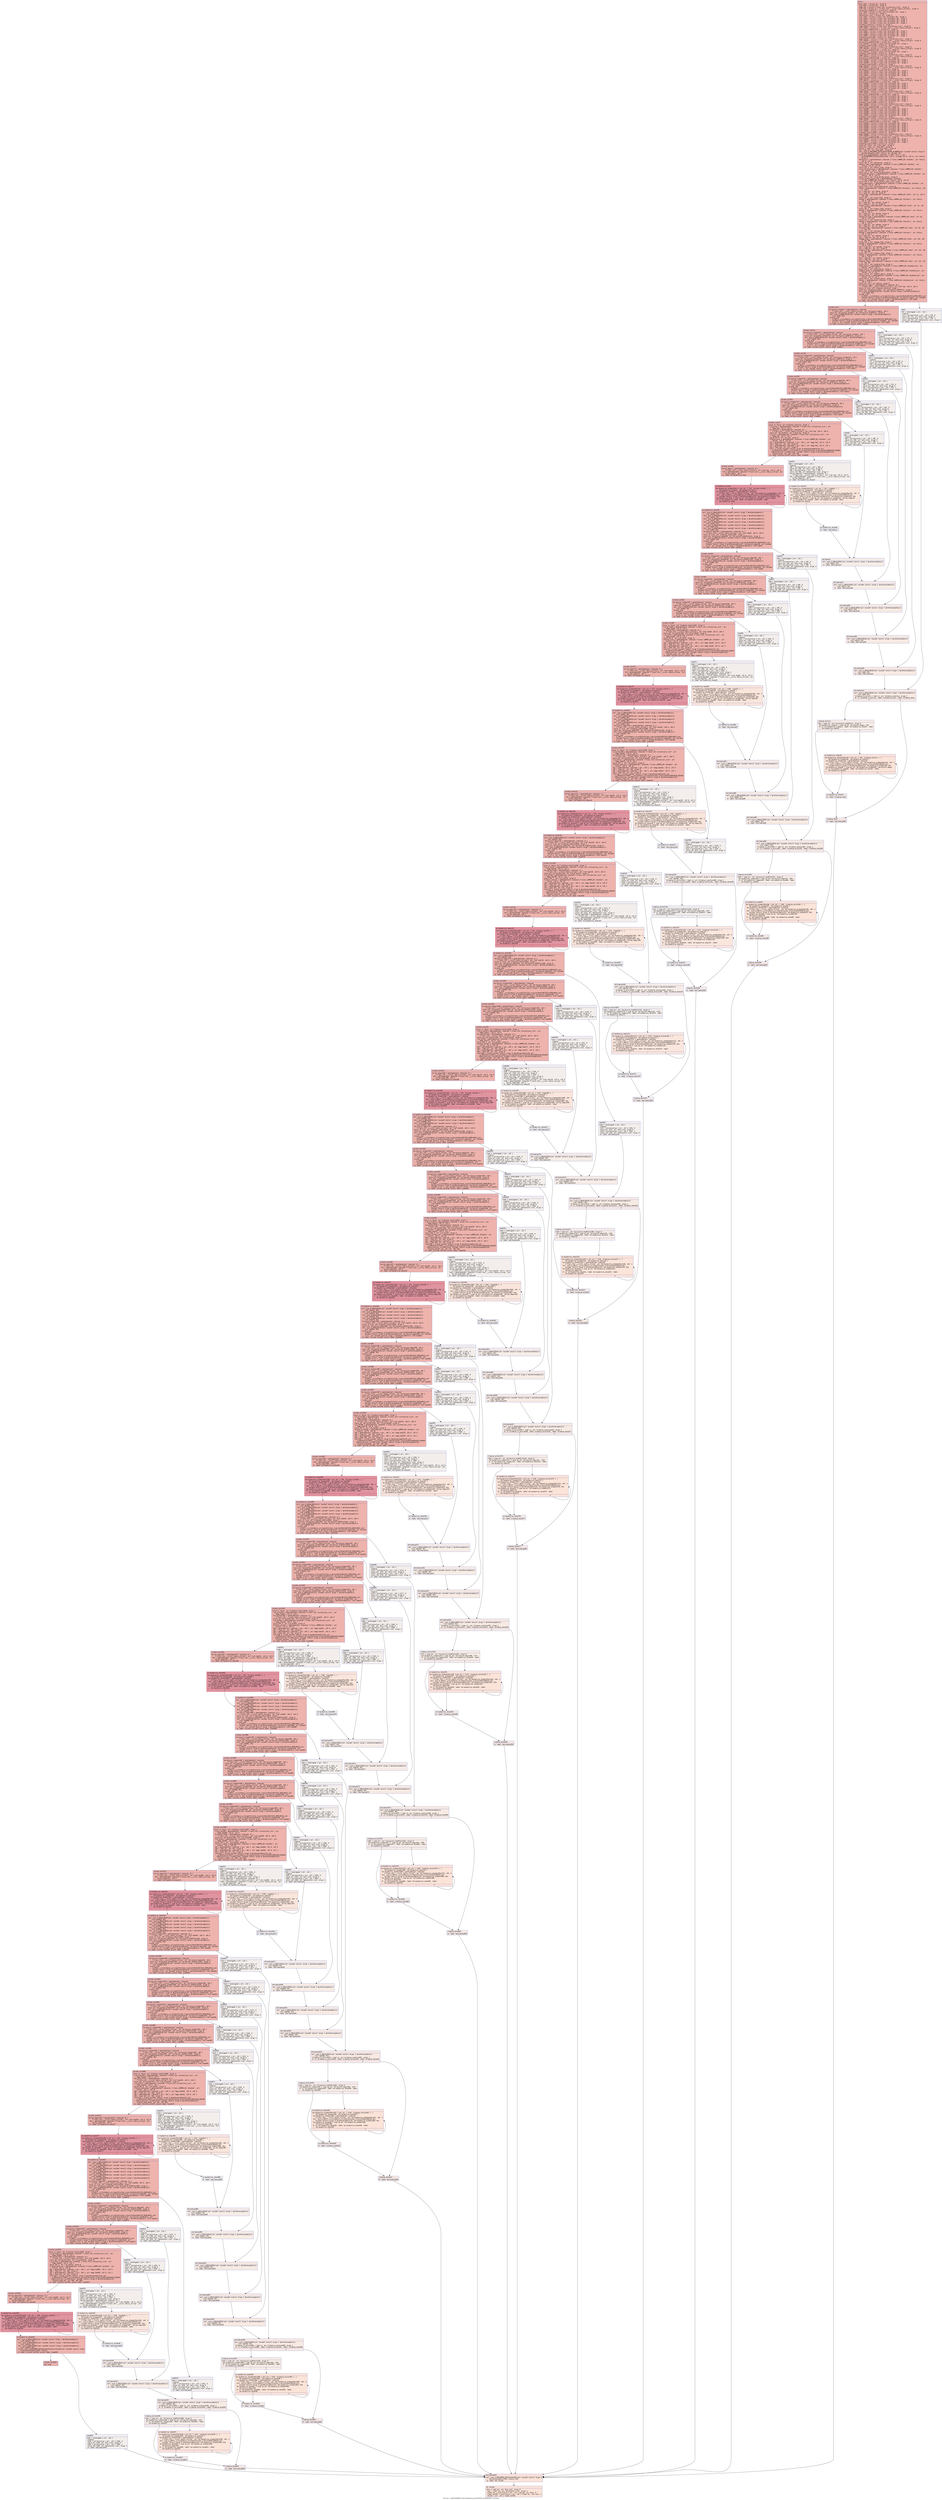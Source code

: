 digraph "CFG for '_ZN9LAMMPS_NS11AtomVecLineC2EPNS_6LAMMPSE' function" {
	label="CFG for '_ZN9LAMMPS_NS11AtomVecLineC2EPNS_6LAMMPSE' function";

	Node0x562ebb82c490 [shape=record,color="#3d50c3ff", style=filled, fillcolor="#d6524470" fontname="Courier",label="{entry:\l|  %this.addr = alloca ptr, align 8\l  %lmp.addr = alloca ptr, align 8\l  %agg.tmp = alloca %\"class.std::initializer_list\", align 8\l  %ref.tmp = alloca [6 x %\"class.std::__cxx11::basic_string\"], align 8\l  %arrayinit.endOfInit = alloca ptr, align 8\l  %ref.tmp8 = alloca %\"class.std::allocator.20\", align 1\l  %exn.slot = alloca ptr, align 8\l  %ehselector.slot = alloca i32, align 4\l  %ref.tmp9 = alloca %\"class.std::allocator.20\", align 1\l  %ref.tmp13 = alloca %\"class.std::allocator.20\", align 1\l  %ref.tmp17 = alloca %\"class.std::allocator.20\", align 1\l  %ref.tmp21 = alloca %\"class.std::allocator.20\", align 1\l  %ref.tmp25 = alloca %\"class.std::allocator.20\", align 1\l  %cleanup.isactive = alloca i1, align 1\l  %agg.tmp48 = alloca %\"class.std::initializer_list\", align 8\l  %ref.tmp49 = alloca [4 x %\"class.std::__cxx11::basic_string\"], align 8\l  %arrayinit.endOfInit51 = alloca ptr, align 8\l  %ref.tmp52 = alloca %\"class.std::allocator.20\", align 1\l  %ref.tmp56 = alloca %\"class.std::allocator.20\", align 1\l  %ref.tmp60 = alloca %\"class.std::allocator.20\", align 1\l  %ref.tmp64 = alloca %\"class.std::allocator.20\", align 1\l  %cleanup.isactive67 = alloca i1, align 1\l  %agg.tmp101 = alloca %\"class.std::initializer_list\", align 8\l  %ref.tmp102 = alloca [1 x %\"class.std::__cxx11::basic_string\"], align 8\l  %arrayinit.endOfInit104 = alloca ptr, align 8\l  %ref.tmp105 = alloca %\"class.std::allocator.20\", align 1\l  %cleanup.isactive108 = alloca i1, align 1\l  %agg.tmp139 = alloca %\"class.std::initializer_list\", align 8\l  %ref.tmp140 = alloca [1 x %\"class.std::__cxx11::basic_string\"], align 8\l  %arrayinit.endOfInit142 = alloca ptr, align 8\l  %ref.tmp143 = alloca %\"class.std::allocator.20\", align 1\l  %cleanup.isactive146 = alloca i1, align 1\l  %agg.tmp177 = alloca %\"class.std::initializer_list\", align 8\l  %ref.tmp178 = alloca [3 x %\"class.std::__cxx11::basic_string\"], align 8\l  %arrayinit.endOfInit180 = alloca ptr, align 8\l  %ref.tmp181 = alloca %\"class.std::allocator.20\", align 1\l  %ref.tmp185 = alloca %\"class.std::allocator.20\", align 1\l  %ref.tmp189 = alloca %\"class.std::allocator.20\", align 1\l  %cleanup.isactive192 = alloca i1, align 1\l  %agg.tmp225 = alloca %\"class.std::initializer_list\", align 8\l  %ref.tmp226 = alloca [4 x %\"class.std::__cxx11::basic_string\"], align 8\l  %arrayinit.endOfInit228 = alloca ptr, align 8\l  %ref.tmp229 = alloca %\"class.std::allocator.20\", align 1\l  %ref.tmp233 = alloca %\"class.std::allocator.20\", align 1\l  %ref.tmp237 = alloca %\"class.std::allocator.20\", align 1\l  %ref.tmp241 = alloca %\"class.std::allocator.20\", align 1\l  %cleanup.isactive244 = alloca i1, align 1\l  %agg.tmp278 = alloca %\"class.std::initializer_list\", align 8\l  %ref.tmp279 = alloca [4 x %\"class.std::__cxx11::basic_string\"], align 8\l  %arrayinit.endOfInit281 = alloca ptr, align 8\l  %ref.tmp282 = alloca %\"class.std::allocator.20\", align 1\l  %ref.tmp286 = alloca %\"class.std::allocator.20\", align 1\l  %ref.tmp290 = alloca %\"class.std::allocator.20\", align 1\l  %ref.tmp294 = alloca %\"class.std::allocator.20\", align 1\l  %cleanup.isactive297 = alloca i1, align 1\l  %agg.tmp331 = alloca %\"class.std::initializer_list\", align 8\l  %ref.tmp332 = alloca [4 x %\"class.std::__cxx11::basic_string\"], align 8\l  %arrayinit.endOfInit334 = alloca ptr, align 8\l  %ref.tmp335 = alloca %\"class.std::allocator.20\", align 1\l  %ref.tmp339 = alloca %\"class.std::allocator.20\", align 1\l  %ref.tmp343 = alloca %\"class.std::allocator.20\", align 1\l  %ref.tmp347 = alloca %\"class.std::allocator.20\", align 1\l  %cleanup.isactive350 = alloca i1, align 1\l  %agg.tmp384 = alloca %\"class.std::initializer_list\", align 8\l  %ref.tmp385 = alloca [5 x %\"class.std::__cxx11::basic_string\"], align 8\l  %arrayinit.endOfInit387 = alloca ptr, align 8\l  %ref.tmp388 = alloca %\"class.std::allocator.20\", align 1\l  %ref.tmp392 = alloca %\"class.std::allocator.20\", align 1\l  %ref.tmp396 = alloca %\"class.std::allocator.20\", align 1\l  %ref.tmp400 = alloca %\"class.std::allocator.20\", align 1\l  %ref.tmp404 = alloca %\"class.std::allocator.20\", align 1\l  %cleanup.isactive407 = alloca i1, align 1\l  %agg.tmp442 = alloca %\"class.std::initializer_list\", align 8\l  %ref.tmp443 = alloca [6 x %\"class.std::__cxx11::basic_string\"], align 8\l  %arrayinit.endOfInit445 = alloca ptr, align 8\l  %ref.tmp446 = alloca %\"class.std::allocator.20\", align 1\l  %ref.tmp450 = alloca %\"class.std::allocator.20\", align 1\l  %ref.tmp454 = alloca %\"class.std::allocator.20\", align 1\l  %ref.tmp458 = alloca %\"class.std::allocator.20\", align 1\l  %ref.tmp462 = alloca %\"class.std::allocator.20\", align 1\l  %ref.tmp466 = alloca %\"class.std::allocator.20\", align 1\l  %cleanup.isactive469 = alloca i1, align 1\l  %agg.tmp505 = alloca %\"class.std::initializer_list\", align 8\l  %ref.tmp506 = alloca [3 x %\"class.std::__cxx11::basic_string\"], align 8\l  %arrayinit.endOfInit508 = alloca ptr, align 8\l  %ref.tmp509 = alloca %\"class.std::allocator.20\", align 1\l  %ref.tmp513 = alloca %\"class.std::allocator.20\", align 1\l  %ref.tmp517 = alloca %\"class.std::allocator.20\", align 1\l  %cleanup.isactive520 = alloca i1, align 1\l  store ptr %this, ptr %this.addr, align 8\l  store ptr %lmp, ptr %lmp.addr, align 8\l  %this1 = load ptr, ptr %this.addr, align 8\l  %0 = load ptr, ptr %lmp.addr, align 8\l  call void @_ZN9LAMMPS_NS7AtomVecC2EPNS_6LAMMPSE(ptr noundef nonnull align 8\l... dereferenceable(2752) %this1, ptr noundef %0)\l  store ptr getelementptr inbounds (\{ [68 x ptr] \}, ptr\l... @_ZTVN9LAMMPS_NS11AtomVecLineE, i32 0, inrange i32 0, i32 2), ptr %this1,\l... align 8\l  %molecular = getelementptr inbounds %\"class.LAMMPS_NS::AtomVec\", ptr %this1,\l... i32 0, i32 1\l  store i32 0, ptr %molecular, align 8\l  %bonus_flag = getelementptr inbounds %\"class.LAMMPS_NS::AtomVec\", ptr\l... %this1, i32 0, i32 19\l  store i32 1, ptr %bonus_flag, align 8\l  %size_forward_bonus = getelementptr inbounds %\"class.LAMMPS_NS::AtomVec\",\l... ptr %this1, i32 0, i32 20\l  store i32 1, ptr %size_forward_bonus, align 4\l  %size_border_bonus = getelementptr inbounds %\"class.LAMMPS_NS::AtomVec\", ptr\l... %this1, i32 0, i32 21\l  store i32 3, ptr %size_border_bonus, align 8\l  %size_restart_bonus_one = getelementptr inbounds\l... %\"class.LAMMPS_NS::AtomVec\", ptr %this1, i32 0, i32 22\l  store i32 3, ptr %size_restart_bonus_one, align 4\l  %size_data_bonus = getelementptr inbounds %\"class.LAMMPS_NS::AtomVec\", ptr\l... %this1, i32 0, i32 23\l  store i32 5, ptr %size_data_bonus, align 8\l  %atom = getelementptr inbounds %\"class.LAMMPS_NS::Pointers\", ptr %this1, i32\l... 0, i32 6\l  %1 = load ptr, ptr %atom, align 8\l  %2 = load ptr, ptr %1, align 8\l  %line_flag = getelementptr inbounds %\"class.LAMMPS_NS::Atom\", ptr %2, i32 0,\l... i32 136\l  store i32 1, ptr %line_flag, align 8\l  %atom2 = getelementptr inbounds %\"class.LAMMPS_NS::Pointers\", ptr %this1,\l... i32 0, i32 6\l  %3 = load ptr, ptr %atom2, align 8\l  %4 = load ptr, ptr %3, align 8\l  %rmass_flag = getelementptr inbounds %\"class.LAMMPS_NS::Atom\", ptr %4, i32\l... 0, i32 148\l  store i32 1, ptr %rmass_flag, align 8\l  %atom3 = getelementptr inbounds %\"class.LAMMPS_NS::Pointers\", ptr %this1,\l... i32 0, i32 6\l  %5 = load ptr, ptr %atom3, align 8\l  %6 = load ptr, ptr %5, align 8\l  %molecule_flag = getelementptr inbounds %\"class.LAMMPS_NS::Atom\", ptr %6,\l... i32 0, i32 143\l  store i32 1, ptr %molecule_flag, align 4\l  %atom4 = getelementptr inbounds %\"class.LAMMPS_NS::Pointers\", ptr %this1,\l... i32 0, i32 6\l  %7 = load ptr, ptr %atom4, align 8\l  %8 = load ptr, ptr %7, align 8\l  %torque_flag = getelementptr inbounds %\"class.LAMMPS_NS::Atom\", ptr %8, i32\l... 0, i32 151\l  store i32 1, ptr %torque_flag, align 4\l  %atom5 = getelementptr inbounds %\"class.LAMMPS_NS::Pointers\", ptr %this1,\l... i32 0, i32 6\l  %9 = load ptr, ptr %atom5, align 8\l  %10 = load ptr, ptr %9, align 8\l  %omega_flag = getelementptr inbounds %\"class.LAMMPS_NS::Atom\", ptr %10, i32\l... 0, i32 150\l  store i32 1, ptr %omega_flag, align 8\l  %atom6 = getelementptr inbounds %\"class.LAMMPS_NS::Pointers\", ptr %this1,\l... i32 0, i32 6\l  %11 = load ptr, ptr %atom6, align 8\l  %12 = load ptr, ptr %11, align 8\l  %radius_flag = getelementptr inbounds %\"class.LAMMPS_NS::Atom\", ptr %12, i32\l... 0, i32 149\l  store i32 1, ptr %radius_flag, align 4\l  %atom7 = getelementptr inbounds %\"class.LAMMPS_NS::Pointers\", ptr %this1,\l... i32 0, i32 6\l  %13 = load ptr, ptr %atom7, align 8\l  %14 = load ptr, ptr %13, align 8\l  %sphere_flag = getelementptr inbounds %\"class.LAMMPS_NS::Atom\", ptr %14, i32\l... 0, i32 134\l  store i32 1, ptr %sphere_flag, align 8\l  %nmax_bonus = getelementptr inbounds %\"class.LAMMPS_NS::AtomVecLine\", ptr\l... %this1, i32 0, i32 8\l  store i32 0, ptr %nmax_bonus, align 4\l  %nghost_bonus = getelementptr inbounds %\"class.LAMMPS_NS::AtomVecLine\", ptr\l... %this1, i32 0, i32 7\l  store i32 0, ptr %nghost_bonus, align 8\l  %nlocal_bonus = getelementptr inbounds %\"class.LAMMPS_NS::AtomVecLine\", ptr\l... %this1, i32 0, i32 2\l  store i32 0, ptr %nlocal_bonus, align 8\l  %bonus = getelementptr inbounds %\"class.LAMMPS_NS::AtomVecLine\", ptr %this1,\l... i32 0, i32 1\l  store ptr null, ptr %bonus, align 8\l  %arrayinit.begin = getelementptr inbounds [6 x\l... %\"class.std::__cxx11::basic_string\"], ptr %ref.tmp, i64 0, i64 0\l  store i1 true, ptr %cleanup.isactive, align 1\l  store ptr %arrayinit.begin, ptr %arrayinit.endOfInit, align 8\l  call void @_ZNSaIcEC1Ev(ptr noundef nonnull align 1 dereferenceable(1)\l... %ref.tmp8) #12\l  invoke void\l... @_ZNSt7__cxx1112basic_stringIcSt11char_traitsIcESaIcEEC2IS3_EEPKcRKS3_(ptr\l... noundef nonnull align 8 dereferenceable(32) %arrayinit.begin, ptr noundef\l... @.str, ptr noundef nonnull align 1 dereferenceable(1) %ref.tmp8)\l          to label %invoke.cont unwind label %lpad\l}"];
	Node0x562ebb82c490 -> Node0x562ebb836950[tooltip="entry -> invoke.cont\nProbability 100.00%" ];
	Node0x562ebb82c490 -> Node0x562ebb836a00[tooltip="entry -> lpad\nProbability 0.00%" ];
	Node0x562ebb836950 [shape=record,color="#3d50c3ff", style=filled, fillcolor="#d6524470" fontname="Courier",label="{invoke.cont:\l|  %arrayinit.element = getelementptr inbounds\l... %\"class.std::__cxx11::basic_string\", ptr %arrayinit.begin, i64 1\l  store ptr %arrayinit.element, ptr %arrayinit.endOfInit, align 8\l  call void @_ZNSaIcEC1Ev(ptr noundef nonnull align 1 dereferenceable(1)\l... %ref.tmp9) #12\l  invoke void\l... @_ZNSt7__cxx1112basic_stringIcSt11char_traitsIcESaIcEEC2IS3_EEPKcRKS3_(ptr\l... noundef nonnull align 8 dereferenceable(32) %arrayinit.element, ptr noundef\l... @.str.1, ptr noundef nonnull align 1 dereferenceable(1) %ref.tmp9)\l          to label %invoke.cont11 unwind label %lpad10\l}"];
	Node0x562ebb836950 -> Node0x562ebb836f30[tooltip="invoke.cont -> invoke.cont11\nProbability 100.00%" ];
	Node0x562ebb836950 -> Node0x562ebb836f80[tooltip="invoke.cont -> lpad10\nProbability 0.00%" ];
	Node0x562ebb836f30 [shape=record,color="#3d50c3ff", style=filled, fillcolor="#d6524470" fontname="Courier",label="{invoke.cont11:\l|  %arrayinit.element12 = getelementptr inbounds\l... %\"class.std::__cxx11::basic_string\", ptr %arrayinit.element, i64 1\l  store ptr %arrayinit.element12, ptr %arrayinit.endOfInit, align 8\l  call void @_ZNSaIcEC1Ev(ptr noundef nonnull align 1 dereferenceable(1)\l... %ref.tmp13) #12\l  invoke void\l... @_ZNSt7__cxx1112basic_stringIcSt11char_traitsIcESaIcEEC2IS3_EEPKcRKS3_(ptr\l... noundef nonnull align 8 dereferenceable(32) %arrayinit.element12, ptr noundef\l... @.str.2, ptr noundef nonnull align 1 dereferenceable(1) %ref.tmp13)\l          to label %invoke.cont15 unwind label %lpad14\l}"];
	Node0x562ebb836f30 -> Node0x562ebb837470[tooltip="invoke.cont11 -> invoke.cont15\nProbability 100.00%" ];
	Node0x562ebb836f30 -> Node0x562ebb8374c0[tooltip="invoke.cont11 -> lpad14\nProbability 0.00%" ];
	Node0x562ebb837470 [shape=record,color="#3d50c3ff", style=filled, fillcolor="#d6524470" fontname="Courier",label="{invoke.cont15:\l|  %arrayinit.element16 = getelementptr inbounds\l... %\"class.std::__cxx11::basic_string\", ptr %arrayinit.element12, i64 1\l  store ptr %arrayinit.element16, ptr %arrayinit.endOfInit, align 8\l  call void @_ZNSaIcEC1Ev(ptr noundef nonnull align 1 dereferenceable(1)\l... %ref.tmp17) #12\l  invoke void\l... @_ZNSt7__cxx1112basic_stringIcSt11char_traitsIcESaIcEEC2IS3_EEPKcRKS3_(ptr\l... noundef nonnull align 8 dereferenceable(32) %arrayinit.element16, ptr noundef\l... @.str.3, ptr noundef nonnull align 1 dereferenceable(1) %ref.tmp17)\l          to label %invoke.cont19 unwind label %lpad18\l}"];
	Node0x562ebb837470 -> Node0x562ebb8379b0[tooltip="invoke.cont15 -> invoke.cont19\nProbability 100.00%" ];
	Node0x562ebb837470 -> Node0x562ebb837a00[tooltip="invoke.cont15 -> lpad18\nProbability 0.00%" ];
	Node0x562ebb8379b0 [shape=record,color="#3d50c3ff", style=filled, fillcolor="#d6524470" fontname="Courier",label="{invoke.cont19:\l|  %arrayinit.element20 = getelementptr inbounds\l... %\"class.std::__cxx11::basic_string\", ptr %arrayinit.element16, i64 1\l  store ptr %arrayinit.element20, ptr %arrayinit.endOfInit, align 8\l  call void @_ZNSaIcEC1Ev(ptr noundef nonnull align 1 dereferenceable(1)\l... %ref.tmp21) #12\l  invoke void\l... @_ZNSt7__cxx1112basic_stringIcSt11char_traitsIcESaIcEEC2IS3_EEPKcRKS3_(ptr\l... noundef nonnull align 8 dereferenceable(32) %arrayinit.element20, ptr noundef\l... @.str.4, ptr noundef nonnull align 1 dereferenceable(1) %ref.tmp21)\l          to label %invoke.cont23 unwind label %lpad22\l}"];
	Node0x562ebb8379b0 -> Node0x562ebb837ef0[tooltip="invoke.cont19 -> invoke.cont23\nProbability 100.00%" ];
	Node0x562ebb8379b0 -> Node0x562ebb837f40[tooltip="invoke.cont19 -> lpad22\nProbability 0.00%" ];
	Node0x562ebb837ef0 [shape=record,color="#3d50c3ff", style=filled, fillcolor="#d6524470" fontname="Courier",label="{invoke.cont23:\l|  %arrayinit.element24 = getelementptr inbounds\l... %\"class.std::__cxx11::basic_string\", ptr %arrayinit.element20, i64 1\l  store ptr %arrayinit.element24, ptr %arrayinit.endOfInit, align 8\l  call void @_ZNSaIcEC1Ev(ptr noundef nonnull align 1 dereferenceable(1)\l... %ref.tmp25) #12\l  invoke void\l... @_ZNSt7__cxx1112basic_stringIcSt11char_traitsIcESaIcEEC2IS3_EEPKcRKS3_(ptr\l... noundef nonnull align 8 dereferenceable(32) %arrayinit.element24, ptr noundef\l... @.str.5, ptr noundef nonnull align 1 dereferenceable(1) %ref.tmp25)\l          to label %invoke.cont27 unwind label %lpad26\l}"];
	Node0x562ebb837ef0 -> Node0x562ebb838430[tooltip="invoke.cont23 -> invoke.cont27\nProbability 100.00%" ];
	Node0x562ebb837ef0 -> Node0x562ebb838480[tooltip="invoke.cont23 -> lpad26\nProbability 0.00%" ];
	Node0x562ebb838430 [shape=record,color="#3d50c3ff", style=filled, fillcolor="#d6524470" fontname="Courier",label="{invoke.cont27:\l|  store i1 false, ptr %cleanup.isactive, align 1\l  %_M_array = getelementptr inbounds %\"class.std::initializer_list\", ptr\l... %agg.tmp, i32 0, i32 0\l  %arraystart = getelementptr inbounds [6 x\l... %\"class.std::__cxx11::basic_string\"], ptr %ref.tmp, i64 0, i64 0\l  store ptr %arraystart, ptr %_M_array, align 8\l  %_M_len = getelementptr inbounds %\"class.std::initializer_list\", ptr\l... %agg.tmp, i32 0, i32 1\l  store i64 6, ptr %_M_len, align 8\l  %fields_grow = getelementptr inbounds %\"class.LAMMPS_NS::AtomVec\", ptr\l... %this1, i32 0, i32 29\l  %15 = getelementptr inbounds \{ ptr, i64 \}, ptr %agg.tmp, i32 0, i32 0\l  %16 = load ptr, ptr %15, align 8\l  %17 = getelementptr inbounds \{ ptr, i64 \}, ptr %agg.tmp, i32 0, i32 1\l  %18 = load i64, ptr %17, align 8\l  %call = invoke noundef nonnull align 8 dereferenceable(24) ptr\l... @_ZNSt6vectorINSt7__cxx1112basic_stringIcSt11char_traitsIcESaIcEEESaIS5_EEaSES\l...t16initializer_listIS5_E(ptr noundef nonnull align 8 dereferenceable(24)\l... %fields_grow, ptr %16, i64 %18)\l          to label %invoke.cont29 unwind label %lpad28\l}"];
	Node0x562ebb838430 -> Node0x562ebb8383e0[tooltip="invoke.cont27 -> invoke.cont29\nProbability 100.00%" ];
	Node0x562ebb838430 -> Node0x562ebb839000[tooltip="invoke.cont27 -> lpad28\nProbability 0.00%" ];
	Node0x562ebb8383e0 [shape=record,color="#3d50c3ff", style=filled, fillcolor="#d6524470" fontname="Courier",label="{invoke.cont29:\l|  %array.begin = getelementptr inbounds [6 x\l... %\"class.std::__cxx11::basic_string\"], ptr %ref.tmp, i32 0, i32 0\l  %19 = getelementptr inbounds %\"class.std::__cxx11::basic_string\", ptr\l... %array.begin, i64 6\l  br label %arraydestroy.body\l}"];
	Node0x562ebb8383e0 -> Node0x562ebb839570[tooltip="invoke.cont29 -> arraydestroy.body\nProbability 100.00%" ];
	Node0x562ebb839570 [shape=record,color="#b70d28ff", style=filled, fillcolor="#b70d2870" fontname="Courier",label="{arraydestroy.body:\l|  %arraydestroy.elementPast = phi ptr [ %19, %invoke.cont29 ], [\l... %arraydestroy.element, %arraydestroy.body ]\l  %arraydestroy.element = getelementptr inbounds\l... %\"class.std::__cxx11::basic_string\", ptr %arraydestroy.elementPast, i64 -1\l  call void @_ZNSt7__cxx1112basic_stringIcSt11char_traitsIcESaIcEED1Ev(ptr\l... noundef nonnull align 8 dereferenceable(32) %arraydestroy.element) #12\l  %arraydestroy.done = icmp eq ptr %arraydestroy.element, %array.begin\l  br i1 %arraydestroy.done, label %arraydestroy.done30, label\l... %arraydestroy.body\l|{<s0>T|<s1>F}}"];
	Node0x562ebb839570:s0 -> Node0x562ebb839840[tooltip="arraydestroy.body -> arraydestroy.done30\nProbability 3.12%" ];
	Node0x562ebb839570:s1 -> Node0x562ebb839570[tooltip="arraydestroy.body -> arraydestroy.body\nProbability 96.88%" ];
	Node0x562ebb839840 [shape=record,color="#3d50c3ff", style=filled, fillcolor="#d6524470" fontname="Courier",label="{arraydestroy.done30:\l|  call void @_ZNSaIcED1Ev(ptr noundef nonnull align 1 dereferenceable(1)\l... %ref.tmp25) #12\l  call void @_ZNSaIcED1Ev(ptr noundef nonnull align 1 dereferenceable(1)\l... %ref.tmp21) #12\l  call void @_ZNSaIcED1Ev(ptr noundef nonnull align 1 dereferenceable(1)\l... %ref.tmp17) #12\l  call void @_ZNSaIcED1Ev(ptr noundef nonnull align 1 dereferenceable(1)\l... %ref.tmp13) #12\l  call void @_ZNSaIcED1Ev(ptr noundef nonnull align 1 dereferenceable(1)\l... %ref.tmp9) #12\l  call void @_ZNSaIcED1Ev(ptr noundef nonnull align 1 dereferenceable(1)\l... %ref.tmp8) #12\l  %arrayinit.begin50 = getelementptr inbounds [4 x\l... %\"class.std::__cxx11::basic_string\"], ptr %ref.tmp49, i64 0, i64 0\l  store i1 true, ptr %cleanup.isactive67, align 1\l  store ptr %arrayinit.begin50, ptr %arrayinit.endOfInit51, align 8\l  call void @_ZNSaIcEC1Ev(ptr noundef nonnull align 1 dereferenceable(1)\l... %ref.tmp52) #12\l  invoke void\l... @_ZNSt7__cxx1112basic_stringIcSt11char_traitsIcESaIcEEC2IS3_EEPKcRKS3_(ptr\l... noundef nonnull align 8 dereferenceable(32) %arrayinit.begin50, ptr noundef\l... @.str, ptr noundef nonnull align 1 dereferenceable(1) %ref.tmp52)\l          to label %invoke.cont54 unwind label %lpad53\l}"];
	Node0x562ebb839840 -> Node0x562ebb83a6e0[tooltip="arraydestroy.done30 -> invoke.cont54\nProbability 100.00%" ];
	Node0x562ebb839840 -> Node0x562ebb83a790[tooltip="arraydestroy.done30 -> lpad53\nProbability 0.00%" ];
	Node0x562ebb83a6e0 [shape=record,color="#3d50c3ff", style=filled, fillcolor="#d6524470" fontname="Courier",label="{invoke.cont54:\l|  %arrayinit.element55 = getelementptr inbounds\l... %\"class.std::__cxx11::basic_string\", ptr %arrayinit.begin50, i64 1\l  store ptr %arrayinit.element55, ptr %arrayinit.endOfInit51, align 8\l  call void @_ZNSaIcEC1Ev(ptr noundef nonnull align 1 dereferenceable(1)\l... %ref.tmp56) #12\l  invoke void\l... @_ZNSt7__cxx1112basic_stringIcSt11char_traitsIcESaIcEEC2IS3_EEPKcRKS3_(ptr\l... noundef nonnull align 8 dereferenceable(32) %arrayinit.element55, ptr noundef\l... @.str.1, ptr noundef nonnull align 1 dereferenceable(1) %ref.tmp56)\l          to label %invoke.cont58 unwind label %lpad57\l}"];
	Node0x562ebb83a6e0 -> Node0x562ebb83ac50[tooltip="invoke.cont54 -> invoke.cont58\nProbability 100.00%" ];
	Node0x562ebb83a6e0 -> Node0x562ebb83aca0[tooltip="invoke.cont54 -> lpad57\nProbability 0.00%" ];
	Node0x562ebb83ac50 [shape=record,color="#3d50c3ff", style=filled, fillcolor="#d6524470" fontname="Courier",label="{invoke.cont58:\l|  %arrayinit.element59 = getelementptr inbounds\l... %\"class.std::__cxx11::basic_string\", ptr %arrayinit.element55, i64 1\l  store ptr %arrayinit.element59, ptr %arrayinit.endOfInit51, align 8\l  call void @_ZNSaIcEC1Ev(ptr noundef nonnull align 1 dereferenceable(1)\l... %ref.tmp60) #12\l  invoke void\l... @_ZNSt7__cxx1112basic_stringIcSt11char_traitsIcESaIcEEC2IS3_EEPKcRKS3_(ptr\l... noundef nonnull align 8 dereferenceable(32) %arrayinit.element59, ptr noundef\l... @.str.2, ptr noundef nonnull align 1 dereferenceable(1) %ref.tmp60)\l          to label %invoke.cont62 unwind label %lpad61\l}"];
	Node0x562ebb83ac50 -> Node0x562ebb83b190[tooltip="invoke.cont58 -> invoke.cont62\nProbability 100.00%" ];
	Node0x562ebb83ac50 -> Node0x562ebb83b1e0[tooltip="invoke.cont58 -> lpad61\nProbability 0.00%" ];
	Node0x562ebb83b190 [shape=record,color="#3d50c3ff", style=filled, fillcolor="#d6524470" fontname="Courier",label="{invoke.cont62:\l|  %arrayinit.element63 = getelementptr inbounds\l... %\"class.std::__cxx11::basic_string\", ptr %arrayinit.element59, i64 1\l  store ptr %arrayinit.element63, ptr %arrayinit.endOfInit51, align 8\l  call void @_ZNSaIcEC1Ev(ptr noundef nonnull align 1 dereferenceable(1)\l... %ref.tmp64) #12\l  invoke void\l... @_ZNSt7__cxx1112basic_stringIcSt11char_traitsIcESaIcEEC2IS3_EEPKcRKS3_(ptr\l... noundef nonnull align 8 dereferenceable(32) %arrayinit.element63, ptr noundef\l... @.str.3, ptr noundef nonnull align 1 dereferenceable(1) %ref.tmp64)\l          to label %invoke.cont66 unwind label %lpad65\l}"];
	Node0x562ebb83b190 -> Node0x562ebb83b6d0[tooltip="invoke.cont62 -> invoke.cont66\nProbability 100.00%" ];
	Node0x562ebb83b190 -> Node0x562ebb83b720[tooltip="invoke.cont62 -> lpad65\nProbability 0.00%" ];
	Node0x562ebb83b6d0 [shape=record,color="#3d50c3ff", style=filled, fillcolor="#d6524470" fontname="Courier",label="{invoke.cont66:\l|  store i1 false, ptr %cleanup.isactive67, align 1\l  %_M_array68 = getelementptr inbounds %\"class.std::initializer_list\", ptr\l... %agg.tmp48, i32 0, i32 0\l  %arraystart69 = getelementptr inbounds [4 x\l... %\"class.std::__cxx11::basic_string\"], ptr %ref.tmp49, i64 0, i64 0\l  store ptr %arraystart69, ptr %_M_array68, align 8\l  %_M_len70 = getelementptr inbounds %\"class.std::initializer_list\", ptr\l... %agg.tmp48, i32 0, i32 1\l  store i64 4, ptr %_M_len70, align 8\l  %fields_copy = getelementptr inbounds %\"class.LAMMPS_NS::AtomVec\", ptr\l... %this1, i32 0, i32 30\l  %20 = getelementptr inbounds \{ ptr, i64 \}, ptr %agg.tmp48, i32 0, i32 0\l  %21 = load ptr, ptr %20, align 8\l  %22 = getelementptr inbounds \{ ptr, i64 \}, ptr %agg.tmp48, i32 0, i32 1\l  %23 = load i64, ptr %22, align 8\l  %call73 = invoke noundef nonnull align 8 dereferenceable(24) ptr\l... @_ZNSt6vectorINSt7__cxx1112basic_stringIcSt11char_traitsIcESaIcEEESaIS5_EEaSES\l...t16initializer_listIS5_E(ptr noundef nonnull align 8 dereferenceable(24)\l... %fields_copy, ptr %21, i64 %23)\l          to label %invoke.cont72 unwind label %lpad71\l}"];
	Node0x562ebb83b6d0 -> Node0x562ebb83b680[tooltip="invoke.cont66 -> invoke.cont72\nProbability 100.00%" ];
	Node0x562ebb83b6d0 -> Node0x562ebb830c90[tooltip="invoke.cont66 -> lpad71\nProbability 0.00%" ];
	Node0x562ebb83b680 [shape=record,color="#3d50c3ff", style=filled, fillcolor="#d6524470" fontname="Courier",label="{invoke.cont72:\l|  %array.begin74 = getelementptr inbounds [4 x\l... %\"class.std::__cxx11::basic_string\"], ptr %ref.tmp49, i32 0, i32 0\l  %24 = getelementptr inbounds %\"class.std::__cxx11::basic_string\", ptr\l... %array.begin74, i64 4\l  br label %arraydestroy.body75\l}"];
	Node0x562ebb83b680 -> Node0x562ebb831100[tooltip="invoke.cont72 -> arraydestroy.body75\nProbability 100.00%" ];
	Node0x562ebb831100 [shape=record,color="#b70d28ff", style=filled, fillcolor="#b70d2870" fontname="Courier",label="{arraydestroy.body75:\l|  %arraydestroy.elementPast76 = phi ptr [ %24, %invoke.cont72 ], [\l... %arraydestroy.element77, %arraydestroy.body75 ]\l  %arraydestroy.element77 = getelementptr inbounds\l... %\"class.std::__cxx11::basic_string\", ptr %arraydestroy.elementPast76, i64 -1\l  call void @_ZNSt7__cxx1112basic_stringIcSt11char_traitsIcESaIcEED1Ev(ptr\l... noundef nonnull align 8 dereferenceable(32) %arraydestroy.element77) #12\l  %arraydestroy.done78 = icmp eq ptr %arraydestroy.element77, %array.begin74\l  br i1 %arraydestroy.done78, label %arraydestroy.done79, label\l... %arraydestroy.body75\l|{<s0>T|<s1>F}}"];
	Node0x562ebb831100:s0 -> Node0x562ebb8313d0[tooltip="arraydestroy.body75 -> arraydestroy.done79\nProbability 3.12%" ];
	Node0x562ebb831100:s1 -> Node0x562ebb831100[tooltip="arraydestroy.body75 -> arraydestroy.body75\nProbability 96.88%" ];
	Node0x562ebb8313d0 [shape=record,color="#3d50c3ff", style=filled, fillcolor="#d6524470" fontname="Courier",label="{arraydestroy.done79:\l|  call void @_ZNSaIcED1Ev(ptr noundef nonnull align 1 dereferenceable(1)\l... %ref.tmp64) #12\l  call void @_ZNSaIcED1Ev(ptr noundef nonnull align 1 dereferenceable(1)\l... %ref.tmp60) #12\l  call void @_ZNSaIcED1Ev(ptr noundef nonnull align 1 dereferenceable(1)\l... %ref.tmp56) #12\l  call void @_ZNSaIcED1Ev(ptr noundef nonnull align 1 dereferenceable(1)\l... %ref.tmp52) #12\l  %arrayinit.begin103 = getelementptr inbounds [1 x\l... %\"class.std::__cxx11::basic_string\"], ptr %ref.tmp102, i64 0, i64 0\l  store i1 true, ptr %cleanup.isactive108, align 1\l  store ptr %arrayinit.begin103, ptr %arrayinit.endOfInit104, align 8\l  call void @_ZNSaIcEC1Ev(ptr noundef nonnull align 1 dereferenceable(1)\l... %ref.tmp105) #12\l  invoke void\l... @_ZNSt7__cxx1112basic_stringIcSt11char_traitsIcESaIcEEC2IS3_EEPKcRKS3_(ptr\l... noundef nonnull align 8 dereferenceable(32) %arrayinit.begin103, ptr noundef\l... @.str.3, ptr noundef nonnull align 1 dereferenceable(1) %ref.tmp105)\l          to label %invoke.cont107 unwind label %lpad106\l}"];
	Node0x562ebb8313d0 -> Node0x562ebb83e420[tooltip="arraydestroy.done79 -> invoke.cont107\nProbability 100.00%" ];
	Node0x562ebb8313d0 -> Node0x562ebb83e470[tooltip="arraydestroy.done79 -> lpad106\nProbability 0.00%" ];
	Node0x562ebb83e420 [shape=record,color="#3d50c3ff", style=filled, fillcolor="#d6524470" fontname="Courier",label="{invoke.cont107:\l|  store i1 false, ptr %cleanup.isactive108, align 1\l  %_M_array109 = getelementptr inbounds %\"class.std::initializer_list\", ptr\l... %agg.tmp101, i32 0, i32 0\l  %arraystart110 = getelementptr inbounds [1 x\l... %\"class.std::__cxx11::basic_string\"], ptr %ref.tmp102, i64 0, i64 0\l  store ptr %arraystart110, ptr %_M_array109, align 8\l  %_M_len111 = getelementptr inbounds %\"class.std::initializer_list\", ptr\l... %agg.tmp101, i32 0, i32 1\l  store i64 1, ptr %_M_len111, align 8\l  %fields_comm_vel = getelementptr inbounds %\"class.LAMMPS_NS::AtomVec\", ptr\l... %this1, i32 0, i32 32\l  %25 = getelementptr inbounds \{ ptr, i64 \}, ptr %agg.tmp101, i32 0, i32 0\l  %26 = load ptr, ptr %25, align 8\l  %27 = getelementptr inbounds \{ ptr, i64 \}, ptr %agg.tmp101, i32 0, i32 1\l  %28 = load i64, ptr %27, align 8\l  %call114 = invoke noundef nonnull align 8 dereferenceable(24) ptr\l... @_ZNSt6vectorINSt7__cxx1112basic_stringIcSt11char_traitsIcESaIcEEESaIS5_EEaSES\l...t16initializer_listIS5_E(ptr noundef nonnull align 8 dereferenceable(24)\l... %fields_comm_vel, ptr %26, i64 %28)\l          to label %invoke.cont113 unwind label %lpad112\l}"];
	Node0x562ebb83e420 -> Node0x562ebb83e3d0[tooltip="invoke.cont107 -> invoke.cont113\nProbability 100.00%" ];
	Node0x562ebb83e420 -> Node0x562ebb83eec0[tooltip="invoke.cont107 -> lpad112\nProbability 0.00%" ];
	Node0x562ebb83e3d0 [shape=record,color="#3d50c3ff", style=filled, fillcolor="#d6524470" fontname="Courier",label="{invoke.cont113:\l|  %array.begin115 = getelementptr inbounds [1 x\l... %\"class.std::__cxx11::basic_string\"], ptr %ref.tmp102, i32 0, i32 0\l  %29 = getelementptr inbounds %\"class.std::__cxx11::basic_string\", ptr\l... %array.begin115, i64 1\l  br label %arraydestroy.body116\l}"];
	Node0x562ebb83e3d0 -> Node0x562ebb83f330[tooltip="invoke.cont113 -> arraydestroy.body116\nProbability 100.00%" ];
	Node0x562ebb83f330 [shape=record,color="#b70d28ff", style=filled, fillcolor="#b70d2870" fontname="Courier",label="{arraydestroy.body116:\l|  %arraydestroy.elementPast117 = phi ptr [ %29, %invoke.cont113 ], [\l... %arraydestroy.element118, %arraydestroy.body116 ]\l  %arraydestroy.element118 = getelementptr inbounds\l... %\"class.std::__cxx11::basic_string\", ptr %arraydestroy.elementPast117, i64 -1\l  call void @_ZNSt7__cxx1112basic_stringIcSt11char_traitsIcESaIcEED1Ev(ptr\l... noundef nonnull align 8 dereferenceable(32) %arraydestroy.element118) #12\l  %arraydestroy.done119 = icmp eq ptr %arraydestroy.element118, %array.begin115\l  br i1 %arraydestroy.done119, label %arraydestroy.done120, label\l... %arraydestroy.body116\l|{<s0>T|<s1>F}}"];
	Node0x562ebb83f330:s0 -> Node0x562ebb83f640[tooltip="arraydestroy.body116 -> arraydestroy.done120\nProbability 3.12%" ];
	Node0x562ebb83f330:s1 -> Node0x562ebb83f330[tooltip="arraydestroy.body116 -> arraydestroy.body116\nProbability 96.88%" ];
	Node0x562ebb83f640 [shape=record,color="#3d50c3ff", style=filled, fillcolor="#d6524470" fontname="Courier",label="{arraydestroy.done120:\l|  call void @_ZNSaIcED1Ev(ptr noundef nonnull align 1 dereferenceable(1)\l... %ref.tmp105) #12\l  %arrayinit.begin141 = getelementptr inbounds [1 x\l... %\"class.std::__cxx11::basic_string\"], ptr %ref.tmp140, i64 0, i64 0\l  store i1 true, ptr %cleanup.isactive146, align 1\l  store ptr %arrayinit.begin141, ptr %arrayinit.endOfInit142, align 8\l  call void @_ZNSaIcEC1Ev(ptr noundef nonnull align 1 dereferenceable(1)\l... %ref.tmp143) #12\l  invoke void\l... @_ZNSt7__cxx1112basic_stringIcSt11char_traitsIcESaIcEEC2IS3_EEPKcRKS3_(ptr\l... noundef nonnull align 8 dereferenceable(32) %arrayinit.begin141, ptr noundef\l... @.str.4, ptr noundef nonnull align 1 dereferenceable(1) %ref.tmp143)\l          to label %invoke.cont145 unwind label %lpad144\l}"];
	Node0x562ebb83f640 -> Node0x562ebb83fdb0[tooltip="arraydestroy.done120 -> invoke.cont145\nProbability 100.00%" ];
	Node0x562ebb83f640 -> Node0x562ebb83fe00[tooltip="arraydestroy.done120 -> lpad144\nProbability 0.00%" ];
	Node0x562ebb83fdb0 [shape=record,color="#3d50c3ff", style=filled, fillcolor="#d6524470" fontname="Courier",label="{invoke.cont145:\l|  store i1 false, ptr %cleanup.isactive146, align 1\l  %_M_array147 = getelementptr inbounds %\"class.std::initializer_list\", ptr\l... %agg.tmp139, i32 0, i32 0\l  %arraystart148 = getelementptr inbounds [1 x\l... %\"class.std::__cxx11::basic_string\"], ptr %ref.tmp140, i64 0, i64 0\l  store ptr %arraystart148, ptr %_M_array147, align 8\l  %_M_len149 = getelementptr inbounds %\"class.std::initializer_list\", ptr\l... %agg.tmp139, i32 0, i32 1\l  store i64 1, ptr %_M_len149, align 8\l  %fields_reverse = getelementptr inbounds %\"class.LAMMPS_NS::AtomVec\", ptr\l... %this1, i32 0, i32 33\l  %30 = getelementptr inbounds \{ ptr, i64 \}, ptr %agg.tmp139, i32 0, i32 0\l  %31 = load ptr, ptr %30, align 8\l  %32 = getelementptr inbounds \{ ptr, i64 \}, ptr %agg.tmp139, i32 0, i32 1\l  %33 = load i64, ptr %32, align 8\l  %call152 = invoke noundef nonnull align 8 dereferenceable(24) ptr\l... @_ZNSt6vectorINSt7__cxx1112basic_stringIcSt11char_traitsIcESaIcEEESaIS5_EEaSES\l...t16initializer_listIS5_E(ptr noundef nonnull align 8 dereferenceable(24)\l... %fields_reverse, ptr %31, i64 %33)\l          to label %invoke.cont151 unwind label %lpad150\l}"];
	Node0x562ebb83fdb0 -> Node0x562ebb83fd60[tooltip="invoke.cont145 -> invoke.cont151\nProbability 100.00%" ];
	Node0x562ebb83fdb0 -> Node0x562ebb833f70[tooltip="invoke.cont145 -> lpad150\nProbability 0.00%" ];
	Node0x562ebb83fd60 [shape=record,color="#3d50c3ff", style=filled, fillcolor="#d6524470" fontname="Courier",label="{invoke.cont151:\l|  %array.begin153 = getelementptr inbounds [1 x\l... %\"class.std::__cxx11::basic_string\"], ptr %ref.tmp140, i32 0, i32 0\l  %34 = getelementptr inbounds %\"class.std::__cxx11::basic_string\", ptr\l... %array.begin153, i64 1\l  br label %arraydestroy.body154\l}"];
	Node0x562ebb83fd60 -> Node0x562ebb8343e0[tooltip="invoke.cont151 -> arraydestroy.body154\nProbability 100.00%" ];
	Node0x562ebb8343e0 [shape=record,color="#b70d28ff", style=filled, fillcolor="#b70d2870" fontname="Courier",label="{arraydestroy.body154:\l|  %arraydestroy.elementPast155 = phi ptr [ %34, %invoke.cont151 ], [\l... %arraydestroy.element156, %arraydestroy.body154 ]\l  %arraydestroy.element156 = getelementptr inbounds\l... %\"class.std::__cxx11::basic_string\", ptr %arraydestroy.elementPast155, i64 -1\l  call void @_ZNSt7__cxx1112basic_stringIcSt11char_traitsIcESaIcEED1Ev(ptr\l... noundef nonnull align 8 dereferenceable(32) %arraydestroy.element156) #12\l  %arraydestroy.done157 = icmp eq ptr %arraydestroy.element156, %array.begin153\l  br i1 %arraydestroy.done157, label %arraydestroy.done158, label\l... %arraydestroy.body154\l|{<s0>T|<s1>F}}"];
	Node0x562ebb8343e0:s0 -> Node0x562ebb841be0[tooltip="arraydestroy.body154 -> arraydestroy.done158\nProbability 3.12%" ];
	Node0x562ebb8343e0:s1 -> Node0x562ebb8343e0[tooltip="arraydestroy.body154 -> arraydestroy.body154\nProbability 96.88%" ];
	Node0x562ebb841be0 [shape=record,color="#3d50c3ff", style=filled, fillcolor="#d6524470" fontname="Courier",label="{arraydestroy.done158:\l|  call void @_ZNSaIcED1Ev(ptr noundef nonnull align 1 dereferenceable(1)\l... %ref.tmp143) #12\l  %arrayinit.begin179 = getelementptr inbounds [3 x\l... %\"class.std::__cxx11::basic_string\"], ptr %ref.tmp178, i64 0, i64 0\l  store i1 true, ptr %cleanup.isactive192, align 1\l  store ptr %arrayinit.begin179, ptr %arrayinit.endOfInit180, align 8\l  call void @_ZNSaIcEC1Ev(ptr noundef nonnull align 1 dereferenceable(1)\l... %ref.tmp181) #12\l  invoke void\l... @_ZNSt7__cxx1112basic_stringIcSt11char_traitsIcESaIcEEC2IS3_EEPKcRKS3_(ptr\l... noundef nonnull align 8 dereferenceable(32) %arrayinit.begin179, ptr noundef\l... @.str, ptr noundef nonnull align 1 dereferenceable(1) %ref.tmp181)\l          to label %invoke.cont183 unwind label %lpad182\l}"];
	Node0x562ebb841be0 -> Node0x562ebb842380[tooltip="arraydestroy.done158 -> invoke.cont183\nProbability 100.00%" ];
	Node0x562ebb841be0 -> Node0x562ebb8423d0[tooltip="arraydestroy.done158 -> lpad182\nProbability 0.00%" ];
	Node0x562ebb842380 [shape=record,color="#3d50c3ff", style=filled, fillcolor="#d6524470" fontname="Courier",label="{invoke.cont183:\l|  %arrayinit.element184 = getelementptr inbounds\l... %\"class.std::__cxx11::basic_string\", ptr %arrayinit.begin179, i64 1\l  store ptr %arrayinit.element184, ptr %arrayinit.endOfInit180, align 8\l  call void @_ZNSaIcEC1Ev(ptr noundef nonnull align 1 dereferenceable(1)\l... %ref.tmp185) #12\l  invoke void\l... @_ZNSt7__cxx1112basic_stringIcSt11char_traitsIcESaIcEEC2IS3_EEPKcRKS3_(ptr\l... noundef nonnull align 8 dereferenceable(32) %arrayinit.element184, ptr\l... noundef @.str.1, ptr noundef nonnull align 1 dereferenceable(1) %ref.tmp185)\l          to label %invoke.cont187 unwind label %lpad186\l}"];
	Node0x562ebb842380 -> Node0x562ebb842890[tooltip="invoke.cont183 -> invoke.cont187\nProbability 100.00%" ];
	Node0x562ebb842380 -> Node0x562ebb8428e0[tooltip="invoke.cont183 -> lpad186\nProbability 0.00%" ];
	Node0x562ebb842890 [shape=record,color="#3d50c3ff", style=filled, fillcolor="#d6524470" fontname="Courier",label="{invoke.cont187:\l|  %arrayinit.element188 = getelementptr inbounds\l... %\"class.std::__cxx11::basic_string\", ptr %arrayinit.element184, i64 1\l  store ptr %arrayinit.element188, ptr %arrayinit.endOfInit180, align 8\l  call void @_ZNSaIcEC1Ev(ptr noundef nonnull align 1 dereferenceable(1)\l... %ref.tmp189) #12\l  invoke void\l... @_ZNSt7__cxx1112basic_stringIcSt11char_traitsIcESaIcEEC2IS3_EEPKcRKS3_(ptr\l... noundef nonnull align 8 dereferenceable(32) %arrayinit.element188, ptr\l... noundef @.str.2, ptr noundef nonnull align 1 dereferenceable(1) %ref.tmp189)\l          to label %invoke.cont191 unwind label %lpad190\l}"];
	Node0x562ebb842890 -> Node0x562ebb842dd0[tooltip="invoke.cont187 -> invoke.cont191\nProbability 100.00%" ];
	Node0x562ebb842890 -> Node0x562ebb842e20[tooltip="invoke.cont187 -> lpad190\nProbability 0.00%" ];
	Node0x562ebb842dd0 [shape=record,color="#3d50c3ff", style=filled, fillcolor="#d6524470" fontname="Courier",label="{invoke.cont191:\l|  store i1 false, ptr %cleanup.isactive192, align 1\l  %_M_array193 = getelementptr inbounds %\"class.std::initializer_list\", ptr\l... %agg.tmp177, i32 0, i32 0\l  %arraystart194 = getelementptr inbounds [3 x\l... %\"class.std::__cxx11::basic_string\"], ptr %ref.tmp178, i64 0, i64 0\l  store ptr %arraystart194, ptr %_M_array193, align 8\l  %_M_len195 = getelementptr inbounds %\"class.std::initializer_list\", ptr\l... %agg.tmp177, i32 0, i32 1\l  store i64 3, ptr %_M_len195, align 8\l  %fields_border = getelementptr inbounds %\"class.LAMMPS_NS::AtomVec\", ptr\l... %this1, i32 0, i32 34\l  %35 = getelementptr inbounds \{ ptr, i64 \}, ptr %agg.tmp177, i32 0, i32 0\l  %36 = load ptr, ptr %35, align 8\l  %37 = getelementptr inbounds \{ ptr, i64 \}, ptr %agg.tmp177, i32 0, i32 1\l  %38 = load i64, ptr %37, align 8\l  %call198 = invoke noundef nonnull align 8 dereferenceable(24) ptr\l... @_ZNSt6vectorINSt7__cxx1112basic_stringIcSt11char_traitsIcESaIcEEESaIS5_EEaSES\l...t16initializer_listIS5_E(ptr noundef nonnull align 8 dereferenceable(24)\l... %fields_border, ptr %36, i64 %38)\l          to label %invoke.cont197 unwind label %lpad196\l}"];
	Node0x562ebb842dd0 -> Node0x562ebb842d80[tooltip="invoke.cont191 -> invoke.cont197\nProbability 100.00%" ];
	Node0x562ebb842dd0 -> Node0x562ebb8438d0[tooltip="invoke.cont191 -> lpad196\nProbability 0.00%" ];
	Node0x562ebb842d80 [shape=record,color="#3d50c3ff", style=filled, fillcolor="#d6524470" fontname="Courier",label="{invoke.cont197:\l|  %array.begin199 = getelementptr inbounds [3 x\l... %\"class.std::__cxx11::basic_string\"], ptr %ref.tmp178, i32 0, i32 0\l  %39 = getelementptr inbounds %\"class.std::__cxx11::basic_string\", ptr\l... %array.begin199, i64 3\l  br label %arraydestroy.body200\l}"];
	Node0x562ebb842d80 -> Node0x562ebb843d40[tooltip="invoke.cont197 -> arraydestroy.body200\nProbability 100.00%" ];
	Node0x562ebb843d40 [shape=record,color="#b70d28ff", style=filled, fillcolor="#b70d2870" fontname="Courier",label="{arraydestroy.body200:\l|  %arraydestroy.elementPast201 = phi ptr [ %39, %invoke.cont197 ], [\l... %arraydestroy.element202, %arraydestroy.body200 ]\l  %arraydestroy.element202 = getelementptr inbounds\l... %\"class.std::__cxx11::basic_string\", ptr %arraydestroy.elementPast201, i64 -1\l  call void @_ZNSt7__cxx1112basic_stringIcSt11char_traitsIcESaIcEED1Ev(ptr\l... noundef nonnull align 8 dereferenceable(32) %arraydestroy.element202) #12\l  %arraydestroy.done203 = icmp eq ptr %arraydestroy.element202, %array.begin199\l  br i1 %arraydestroy.done203, label %arraydestroy.done204, label\l... %arraydestroy.body200\l|{<s0>T|<s1>F}}"];
	Node0x562ebb843d40:s0 -> Node0x562ebb844010[tooltip="arraydestroy.body200 -> arraydestroy.done204\nProbability 3.12%" ];
	Node0x562ebb843d40:s1 -> Node0x562ebb843d40[tooltip="arraydestroy.body200 -> arraydestroy.body200\nProbability 96.88%" ];
	Node0x562ebb844010 [shape=record,color="#3d50c3ff", style=filled, fillcolor="#d6524470" fontname="Courier",label="{arraydestroy.done204:\l|  call void @_ZNSaIcED1Ev(ptr noundef nonnull align 1 dereferenceable(1)\l... %ref.tmp189) #12\l  call void @_ZNSaIcED1Ev(ptr noundef nonnull align 1 dereferenceable(1)\l... %ref.tmp185) #12\l  call void @_ZNSaIcED1Ev(ptr noundef nonnull align 1 dereferenceable(1)\l... %ref.tmp181) #12\l  %arrayinit.begin227 = getelementptr inbounds [4 x\l... %\"class.std::__cxx11::basic_string\"], ptr %ref.tmp226, i64 0, i64 0\l  store i1 true, ptr %cleanup.isactive244, align 1\l  store ptr %arrayinit.begin227, ptr %arrayinit.endOfInit228, align 8\l  call void @_ZNSaIcEC1Ev(ptr noundef nonnull align 1 dereferenceable(1)\l... %ref.tmp229) #12\l  invoke void\l... @_ZNSt7__cxx1112basic_stringIcSt11char_traitsIcESaIcEEC2IS3_EEPKcRKS3_(ptr\l... noundef nonnull align 8 dereferenceable(32) %arrayinit.begin227, ptr noundef\l... @.str, ptr noundef nonnull align 1 dereferenceable(1) %ref.tmp229)\l          to label %invoke.cont231 unwind label %lpad230\l}"];
	Node0x562ebb844010 -> Node0x562ebb8449a0[tooltip="arraydestroy.done204 -> invoke.cont231\nProbability 100.00%" ];
	Node0x562ebb844010 -> Node0x562ebb8449f0[tooltip="arraydestroy.done204 -> lpad230\nProbability 0.00%" ];
	Node0x562ebb8449a0 [shape=record,color="#3d50c3ff", style=filled, fillcolor="#d6524470" fontname="Courier",label="{invoke.cont231:\l|  %arrayinit.element232 = getelementptr inbounds\l... %\"class.std::__cxx11::basic_string\", ptr %arrayinit.begin227, i64 1\l  store ptr %arrayinit.element232, ptr %arrayinit.endOfInit228, align 8\l  call void @_ZNSaIcEC1Ev(ptr noundef nonnull align 1 dereferenceable(1)\l... %ref.tmp233) #12\l  invoke void\l... @_ZNSt7__cxx1112basic_stringIcSt11char_traitsIcESaIcEEC2IS3_EEPKcRKS3_(ptr\l... noundef nonnull align 8 dereferenceable(32) %arrayinit.element232, ptr\l... noundef @.str.1, ptr noundef nonnull align 1 dereferenceable(1) %ref.tmp233)\l          to label %invoke.cont235 unwind label %lpad234\l}"];
	Node0x562ebb8449a0 -> Node0x562ebb844eb0[tooltip="invoke.cont231 -> invoke.cont235\nProbability 100.00%" ];
	Node0x562ebb8449a0 -> Node0x562ebb844f00[tooltip="invoke.cont231 -> lpad234\nProbability 0.00%" ];
	Node0x562ebb844eb0 [shape=record,color="#3d50c3ff", style=filled, fillcolor="#d6524470" fontname="Courier",label="{invoke.cont235:\l|  %arrayinit.element236 = getelementptr inbounds\l... %\"class.std::__cxx11::basic_string\", ptr %arrayinit.element232, i64 1\l  store ptr %arrayinit.element236, ptr %arrayinit.endOfInit228, align 8\l  call void @_ZNSaIcEC1Ev(ptr noundef nonnull align 1 dereferenceable(1)\l... %ref.tmp237) #12\l  invoke void\l... @_ZNSt7__cxx1112basic_stringIcSt11char_traitsIcESaIcEEC2IS3_EEPKcRKS3_(ptr\l... noundef nonnull align 8 dereferenceable(32) %arrayinit.element236, ptr\l... noundef @.str.2, ptr noundef nonnull align 1 dereferenceable(1) %ref.tmp237)\l          to label %invoke.cont239 unwind label %lpad238\l}"];
	Node0x562ebb844eb0 -> Node0x562ebb8453f0[tooltip="invoke.cont235 -> invoke.cont239\nProbability 100.00%" ];
	Node0x562ebb844eb0 -> Node0x562ebb845440[tooltip="invoke.cont235 -> lpad238\nProbability 0.00%" ];
	Node0x562ebb8453f0 [shape=record,color="#3d50c3ff", style=filled, fillcolor="#d6524470" fontname="Courier",label="{invoke.cont239:\l|  %arrayinit.element240 = getelementptr inbounds\l... %\"class.std::__cxx11::basic_string\", ptr %arrayinit.element236, i64 1\l  store ptr %arrayinit.element240, ptr %arrayinit.endOfInit228, align 8\l  call void @_ZNSaIcEC1Ev(ptr noundef nonnull align 1 dereferenceable(1)\l... %ref.tmp241) #12\l  invoke void\l... @_ZNSt7__cxx1112basic_stringIcSt11char_traitsIcESaIcEEC2IS3_EEPKcRKS3_(ptr\l... noundef nonnull align 8 dereferenceable(32) %arrayinit.element240, ptr\l... noundef @.str.3, ptr noundef nonnull align 1 dereferenceable(1) %ref.tmp241)\l          to label %invoke.cont243 unwind label %lpad242\l}"];
	Node0x562ebb8453f0 -> Node0x562ebb845930[tooltip="invoke.cont239 -> invoke.cont243\nProbability 100.00%" ];
	Node0x562ebb8453f0 -> Node0x562ebb845980[tooltip="invoke.cont239 -> lpad242\nProbability 0.00%" ];
	Node0x562ebb845930 [shape=record,color="#3d50c3ff", style=filled, fillcolor="#d6524470" fontname="Courier",label="{invoke.cont243:\l|  store i1 false, ptr %cleanup.isactive244, align 1\l  %_M_array245 = getelementptr inbounds %\"class.std::initializer_list\", ptr\l... %agg.tmp225, i32 0, i32 0\l  %arraystart246 = getelementptr inbounds [4 x\l... %\"class.std::__cxx11::basic_string\"], ptr %ref.tmp226, i64 0, i64 0\l  store ptr %arraystart246, ptr %_M_array245, align 8\l  %_M_len247 = getelementptr inbounds %\"class.std::initializer_list\", ptr\l... %agg.tmp225, i32 0, i32 1\l  store i64 4, ptr %_M_len247, align 8\l  %fields_border_vel = getelementptr inbounds %\"class.LAMMPS_NS::AtomVec\", ptr\l... %this1, i32 0, i32 35\l  %40 = getelementptr inbounds \{ ptr, i64 \}, ptr %agg.tmp225, i32 0, i32 0\l  %41 = load ptr, ptr %40, align 8\l  %42 = getelementptr inbounds \{ ptr, i64 \}, ptr %agg.tmp225, i32 0, i32 1\l  %43 = load i64, ptr %42, align 8\l  %call250 = invoke noundef nonnull align 8 dereferenceable(24) ptr\l... @_ZNSt6vectorINSt7__cxx1112basic_stringIcSt11char_traitsIcESaIcEEESaIS5_EEaSES\l...t16initializer_listIS5_E(ptr noundef nonnull align 8 dereferenceable(24)\l... %fields_border_vel, ptr %41, i64 %43)\l          to label %invoke.cont249 unwind label %lpad248\l}"];
	Node0x562ebb845930 -> Node0x562ebb8458e0[tooltip="invoke.cont243 -> invoke.cont249\nProbability 100.00%" ];
	Node0x562ebb845930 -> Node0x562ebb846460[tooltip="invoke.cont243 -> lpad248\nProbability 0.00%" ];
	Node0x562ebb8458e0 [shape=record,color="#3d50c3ff", style=filled, fillcolor="#d6524470" fontname="Courier",label="{invoke.cont249:\l|  %array.begin251 = getelementptr inbounds [4 x\l... %\"class.std::__cxx11::basic_string\"], ptr %ref.tmp226, i32 0, i32 0\l  %44 = getelementptr inbounds %\"class.std::__cxx11::basic_string\", ptr\l... %array.begin251, i64 4\l  br label %arraydestroy.body252\l}"];
	Node0x562ebb8458e0 -> Node0x562ebb846870[tooltip="invoke.cont249 -> arraydestroy.body252\nProbability 100.00%" ];
	Node0x562ebb846870 [shape=record,color="#b70d28ff", style=filled, fillcolor="#b70d2870" fontname="Courier",label="{arraydestroy.body252:\l|  %arraydestroy.elementPast253 = phi ptr [ %44, %invoke.cont249 ], [\l... %arraydestroy.element254, %arraydestroy.body252 ]\l  %arraydestroy.element254 = getelementptr inbounds\l... %\"class.std::__cxx11::basic_string\", ptr %arraydestroy.elementPast253, i64 -1\l  call void @_ZNSt7__cxx1112basic_stringIcSt11char_traitsIcESaIcEED1Ev(ptr\l... noundef nonnull align 8 dereferenceable(32) %arraydestroy.element254) #12\l  %arraydestroy.done255 = icmp eq ptr %arraydestroy.element254, %array.begin251\l  br i1 %arraydestroy.done255, label %arraydestroy.done256, label\l... %arraydestroy.body252\l|{<s0>T|<s1>F}}"];
	Node0x562ebb846870:s0 -> Node0x562ebb846b80[tooltip="arraydestroy.body252 -> arraydestroy.done256\nProbability 3.12%" ];
	Node0x562ebb846870:s1 -> Node0x562ebb846870[tooltip="arraydestroy.body252 -> arraydestroy.body252\nProbability 96.88%" ];
	Node0x562ebb846b80 [shape=record,color="#3d50c3ff", style=filled, fillcolor="#d6524470" fontname="Courier",label="{arraydestroy.done256:\l|  call void @_ZNSaIcED1Ev(ptr noundef nonnull align 1 dereferenceable(1)\l... %ref.tmp241) #12\l  call void @_ZNSaIcED1Ev(ptr noundef nonnull align 1 dereferenceable(1)\l... %ref.tmp237) #12\l  call void @_ZNSaIcED1Ev(ptr noundef nonnull align 1 dereferenceable(1)\l... %ref.tmp233) #12\l  call void @_ZNSaIcED1Ev(ptr noundef nonnull align 1 dereferenceable(1)\l... %ref.tmp229) #12\l  %arrayinit.begin280 = getelementptr inbounds [4 x\l... %\"class.std::__cxx11::basic_string\"], ptr %ref.tmp279, i64 0, i64 0\l  store i1 true, ptr %cleanup.isactive297, align 1\l  store ptr %arrayinit.begin280, ptr %arrayinit.endOfInit281, align 8\l  call void @_ZNSaIcEC1Ev(ptr noundef nonnull align 1 dereferenceable(1)\l... %ref.tmp282) #12\l  invoke void\l... @_ZNSt7__cxx1112basic_stringIcSt11char_traitsIcESaIcEEC2IS3_EEPKcRKS3_(ptr\l... noundef nonnull align 8 dereferenceable(32) %arrayinit.begin280, ptr noundef\l... @.str, ptr noundef nonnull align 1 dereferenceable(1) %ref.tmp282)\l          to label %invoke.cont284 unwind label %lpad283\l}"];
	Node0x562ebb846b80 -> Node0x562ebb847620[tooltip="arraydestroy.done256 -> invoke.cont284\nProbability 100.00%" ];
	Node0x562ebb846b80 -> Node0x562ebb847670[tooltip="arraydestroy.done256 -> lpad283\nProbability 0.00%" ];
	Node0x562ebb847620 [shape=record,color="#3d50c3ff", style=filled, fillcolor="#d6524470" fontname="Courier",label="{invoke.cont284:\l|  %arrayinit.element285 = getelementptr inbounds\l... %\"class.std::__cxx11::basic_string\", ptr %arrayinit.begin280, i64 1\l  store ptr %arrayinit.element285, ptr %arrayinit.endOfInit281, align 8\l  call void @_ZNSaIcEC1Ev(ptr noundef nonnull align 1 dereferenceable(1)\l... %ref.tmp286) #12\l  invoke void\l... @_ZNSt7__cxx1112basic_stringIcSt11char_traitsIcESaIcEEC2IS3_EEPKcRKS3_(ptr\l... noundef nonnull align 8 dereferenceable(32) %arrayinit.element285, ptr\l... noundef @.str.1, ptr noundef nonnull align 1 dereferenceable(1) %ref.tmp286)\l          to label %invoke.cont288 unwind label %lpad287\l}"];
	Node0x562ebb847620 -> Node0x562ebb847b30[tooltip="invoke.cont284 -> invoke.cont288\nProbability 100.00%" ];
	Node0x562ebb847620 -> Node0x562ebb847b80[tooltip="invoke.cont284 -> lpad287\nProbability 0.00%" ];
	Node0x562ebb847b30 [shape=record,color="#3d50c3ff", style=filled, fillcolor="#d6524470" fontname="Courier",label="{invoke.cont288:\l|  %arrayinit.element289 = getelementptr inbounds\l... %\"class.std::__cxx11::basic_string\", ptr %arrayinit.element285, i64 1\l  store ptr %arrayinit.element289, ptr %arrayinit.endOfInit281, align 8\l  call void @_ZNSaIcEC1Ev(ptr noundef nonnull align 1 dereferenceable(1)\l... %ref.tmp290) #12\l  invoke void\l... @_ZNSt7__cxx1112basic_stringIcSt11char_traitsIcESaIcEEC2IS3_EEPKcRKS3_(ptr\l... noundef nonnull align 8 dereferenceable(32) %arrayinit.element289, ptr\l... noundef @.str.2, ptr noundef nonnull align 1 dereferenceable(1) %ref.tmp290)\l          to label %invoke.cont292 unwind label %lpad291\l}"];
	Node0x562ebb847b30 -> Node0x562ebb848070[tooltip="invoke.cont288 -> invoke.cont292\nProbability 100.00%" ];
	Node0x562ebb847b30 -> Node0x562ebb8480c0[tooltip="invoke.cont288 -> lpad291\nProbability 0.00%" ];
	Node0x562ebb848070 [shape=record,color="#3d50c3ff", style=filled, fillcolor="#d6524470" fontname="Courier",label="{invoke.cont292:\l|  %arrayinit.element293 = getelementptr inbounds\l... %\"class.std::__cxx11::basic_string\", ptr %arrayinit.element289, i64 1\l  store ptr %arrayinit.element293, ptr %arrayinit.endOfInit281, align 8\l  call void @_ZNSaIcEC1Ev(ptr noundef nonnull align 1 dereferenceable(1)\l... %ref.tmp294) #12\l  invoke void\l... @_ZNSt7__cxx1112basic_stringIcSt11char_traitsIcESaIcEEC2IS3_EEPKcRKS3_(ptr\l... noundef nonnull align 8 dereferenceable(32) %arrayinit.element293, ptr\l... noundef @.str.3, ptr noundef nonnull align 1 dereferenceable(1) %ref.tmp294)\l          to label %invoke.cont296 unwind label %lpad295\l}"];
	Node0x562ebb848070 -> Node0x562ebb8485b0[tooltip="invoke.cont292 -> invoke.cont296\nProbability 100.00%" ];
	Node0x562ebb848070 -> Node0x562ebb848600[tooltip="invoke.cont292 -> lpad295\nProbability 0.00%" ];
	Node0x562ebb8485b0 [shape=record,color="#3d50c3ff", style=filled, fillcolor="#d6524470" fontname="Courier",label="{invoke.cont296:\l|  store i1 false, ptr %cleanup.isactive297, align 1\l  %_M_array298 = getelementptr inbounds %\"class.std::initializer_list\", ptr\l... %agg.tmp278, i32 0, i32 0\l  %arraystart299 = getelementptr inbounds [4 x\l... %\"class.std::__cxx11::basic_string\"], ptr %ref.tmp279, i64 0, i64 0\l  store ptr %arraystart299, ptr %_M_array298, align 8\l  %_M_len300 = getelementptr inbounds %\"class.std::initializer_list\", ptr\l... %agg.tmp278, i32 0, i32 1\l  store i64 4, ptr %_M_len300, align 8\l  %fields_exchange = getelementptr inbounds %\"class.LAMMPS_NS::AtomVec\", ptr\l... %this1, i32 0, i32 36\l  %45 = getelementptr inbounds \{ ptr, i64 \}, ptr %agg.tmp278, i32 0, i32 0\l  %46 = load ptr, ptr %45, align 8\l  %47 = getelementptr inbounds \{ ptr, i64 \}, ptr %agg.tmp278, i32 0, i32 1\l  %48 = load i64, ptr %47, align 8\l  %call303 = invoke noundef nonnull align 8 dereferenceable(24) ptr\l... @_ZNSt6vectorINSt7__cxx1112basic_stringIcSt11char_traitsIcESaIcEEESaIS5_EEaSES\l...t16initializer_listIS5_E(ptr noundef nonnull align 8 dereferenceable(24)\l... %fields_exchange, ptr %46, i64 %48)\l          to label %invoke.cont302 unwind label %lpad301\l}"];
	Node0x562ebb8485b0 -> Node0x562ebb848560[tooltip="invoke.cont296 -> invoke.cont302\nProbability 100.00%" ];
	Node0x562ebb8485b0 -> Node0x562ebb849890[tooltip="invoke.cont296 -> lpad301\nProbability 0.00%" ];
	Node0x562ebb848560 [shape=record,color="#3d50c3ff", style=filled, fillcolor="#d6524470" fontname="Courier",label="{invoke.cont302:\l|  %array.begin304 = getelementptr inbounds [4 x\l... %\"class.std::__cxx11::basic_string\"], ptr %ref.tmp279, i32 0, i32 0\l  %49 = getelementptr inbounds %\"class.std::__cxx11::basic_string\", ptr\l... %array.begin304, i64 4\l  br label %arraydestroy.body305\l}"];
	Node0x562ebb848560 -> Node0x562ebb849d00[tooltip="invoke.cont302 -> arraydestroy.body305\nProbability 100.00%" ];
	Node0x562ebb849d00 [shape=record,color="#b70d28ff", style=filled, fillcolor="#b70d2870" fontname="Courier",label="{arraydestroy.body305:\l|  %arraydestroy.elementPast306 = phi ptr [ %49, %invoke.cont302 ], [\l... %arraydestroy.element307, %arraydestroy.body305 ]\l  %arraydestroy.element307 = getelementptr inbounds\l... %\"class.std::__cxx11::basic_string\", ptr %arraydestroy.elementPast306, i64 -1\l  call void @_ZNSt7__cxx1112basic_stringIcSt11char_traitsIcESaIcEED1Ev(ptr\l... noundef nonnull align 8 dereferenceable(32) %arraydestroy.element307) #12\l  %arraydestroy.done308 = icmp eq ptr %arraydestroy.element307, %array.begin304\l  br i1 %arraydestroy.done308, label %arraydestroy.done309, label\l... %arraydestroy.body305\l|{<s0>T|<s1>F}}"];
	Node0x562ebb849d00:s0 -> Node0x562ebb84a010[tooltip="arraydestroy.body305 -> arraydestroy.done309\nProbability 3.12%" ];
	Node0x562ebb849d00:s1 -> Node0x562ebb849d00[tooltip="arraydestroy.body305 -> arraydestroy.body305\nProbability 96.88%" ];
	Node0x562ebb84a010 [shape=record,color="#3d50c3ff", style=filled, fillcolor="#d6524470" fontname="Courier",label="{arraydestroy.done309:\l|  call void @_ZNSaIcED1Ev(ptr noundef nonnull align 1 dereferenceable(1)\l... %ref.tmp294) #12\l  call void @_ZNSaIcED1Ev(ptr noundef nonnull align 1 dereferenceable(1)\l... %ref.tmp290) #12\l  call void @_ZNSaIcED1Ev(ptr noundef nonnull align 1 dereferenceable(1)\l... %ref.tmp286) #12\l  call void @_ZNSaIcED1Ev(ptr noundef nonnull align 1 dereferenceable(1)\l... %ref.tmp282) #12\l  %arrayinit.begin333 = getelementptr inbounds [4 x\l... %\"class.std::__cxx11::basic_string\"], ptr %ref.tmp332, i64 0, i64 0\l  store i1 true, ptr %cleanup.isactive350, align 1\l  store ptr %arrayinit.begin333, ptr %arrayinit.endOfInit334, align 8\l  call void @_ZNSaIcEC1Ev(ptr noundef nonnull align 1 dereferenceable(1)\l... %ref.tmp335) #12\l  invoke void\l... @_ZNSt7__cxx1112basic_stringIcSt11char_traitsIcESaIcEEC2IS3_EEPKcRKS3_(ptr\l... noundef nonnull align 8 dereferenceable(32) %arrayinit.begin333, ptr noundef\l... @.str, ptr noundef nonnull align 1 dereferenceable(1) %ref.tmp335)\l          to label %invoke.cont337 unwind label %lpad336\l}"];
	Node0x562ebb84a010 -> Node0x562ebb84aab0[tooltip="arraydestroy.done309 -> invoke.cont337\nProbability 100.00%" ];
	Node0x562ebb84a010 -> Node0x562ebb84ab00[tooltip="arraydestroy.done309 -> lpad336\nProbability 0.00%" ];
	Node0x562ebb84aab0 [shape=record,color="#3d50c3ff", style=filled, fillcolor="#d6524470" fontname="Courier",label="{invoke.cont337:\l|  %arrayinit.element338 = getelementptr inbounds\l... %\"class.std::__cxx11::basic_string\", ptr %arrayinit.begin333, i64 1\l  store ptr %arrayinit.element338, ptr %arrayinit.endOfInit334, align 8\l  call void @_ZNSaIcEC1Ev(ptr noundef nonnull align 1 dereferenceable(1)\l... %ref.tmp339) #12\l  invoke void\l... @_ZNSt7__cxx1112basic_stringIcSt11char_traitsIcESaIcEEC2IS3_EEPKcRKS3_(ptr\l... noundef nonnull align 8 dereferenceable(32) %arrayinit.element338, ptr\l... noundef @.str.1, ptr noundef nonnull align 1 dereferenceable(1) %ref.tmp339)\l          to label %invoke.cont341 unwind label %lpad340\l}"];
	Node0x562ebb84aab0 -> Node0x562ebb84afc0[tooltip="invoke.cont337 -> invoke.cont341\nProbability 100.00%" ];
	Node0x562ebb84aab0 -> Node0x562ebb84b010[tooltip="invoke.cont337 -> lpad340\nProbability 0.00%" ];
	Node0x562ebb84afc0 [shape=record,color="#3d50c3ff", style=filled, fillcolor="#d6524470" fontname="Courier",label="{invoke.cont341:\l|  %arrayinit.element342 = getelementptr inbounds\l... %\"class.std::__cxx11::basic_string\", ptr %arrayinit.element338, i64 1\l  store ptr %arrayinit.element342, ptr %arrayinit.endOfInit334, align 8\l  call void @_ZNSaIcEC1Ev(ptr noundef nonnull align 1 dereferenceable(1)\l... %ref.tmp343) #12\l  invoke void\l... @_ZNSt7__cxx1112basic_stringIcSt11char_traitsIcESaIcEEC2IS3_EEPKcRKS3_(ptr\l... noundef nonnull align 8 dereferenceable(32) %arrayinit.element342, ptr\l... noundef @.str.2, ptr noundef nonnull align 1 dereferenceable(1) %ref.tmp343)\l          to label %invoke.cont345 unwind label %lpad344\l}"];
	Node0x562ebb84afc0 -> Node0x562ebb84b500[tooltip="invoke.cont341 -> invoke.cont345\nProbability 100.00%" ];
	Node0x562ebb84afc0 -> Node0x562ebb84b550[tooltip="invoke.cont341 -> lpad344\nProbability 0.00%" ];
	Node0x562ebb84b500 [shape=record,color="#3d50c3ff", style=filled, fillcolor="#d6524470" fontname="Courier",label="{invoke.cont345:\l|  %arrayinit.element346 = getelementptr inbounds\l... %\"class.std::__cxx11::basic_string\", ptr %arrayinit.element342, i64 1\l  store ptr %arrayinit.element346, ptr %arrayinit.endOfInit334, align 8\l  call void @_ZNSaIcEC1Ev(ptr noundef nonnull align 1 dereferenceable(1)\l... %ref.tmp347) #12\l  invoke void\l... @_ZNSt7__cxx1112basic_stringIcSt11char_traitsIcESaIcEEC2IS3_EEPKcRKS3_(ptr\l... noundef nonnull align 8 dereferenceable(32) %arrayinit.element346, ptr\l... noundef @.str.3, ptr noundef nonnull align 1 dereferenceable(1) %ref.tmp347)\l          to label %invoke.cont349 unwind label %lpad348\l}"];
	Node0x562ebb84b500 -> Node0x562ebb84ba40[tooltip="invoke.cont345 -> invoke.cont349\nProbability 100.00%" ];
	Node0x562ebb84b500 -> Node0x562ebb84ba90[tooltip="invoke.cont345 -> lpad348\nProbability 0.00%" ];
	Node0x562ebb84ba40 [shape=record,color="#3d50c3ff", style=filled, fillcolor="#d6524470" fontname="Courier",label="{invoke.cont349:\l|  store i1 false, ptr %cleanup.isactive350, align 1\l  %_M_array351 = getelementptr inbounds %\"class.std::initializer_list\", ptr\l... %agg.tmp331, i32 0, i32 0\l  %arraystart352 = getelementptr inbounds [4 x\l... %\"class.std::__cxx11::basic_string\"], ptr %ref.tmp332, i64 0, i64 0\l  store ptr %arraystart352, ptr %_M_array351, align 8\l  %_M_len353 = getelementptr inbounds %\"class.std::initializer_list\", ptr\l... %agg.tmp331, i32 0, i32 1\l  store i64 4, ptr %_M_len353, align 8\l  %fields_restart = getelementptr inbounds %\"class.LAMMPS_NS::AtomVec\", ptr\l... %this1, i32 0, i32 37\l  %50 = getelementptr inbounds \{ ptr, i64 \}, ptr %agg.tmp331, i32 0, i32 0\l  %51 = load ptr, ptr %50, align 8\l  %52 = getelementptr inbounds \{ ptr, i64 \}, ptr %agg.tmp331, i32 0, i32 1\l  %53 = load i64, ptr %52, align 8\l  %call356 = invoke noundef nonnull align 8 dereferenceable(24) ptr\l... @_ZNSt6vectorINSt7__cxx1112basic_stringIcSt11char_traitsIcESaIcEEESaIS5_EEaSES\l...t16initializer_listIS5_E(ptr noundef nonnull align 8 dereferenceable(24)\l... %fields_restart, ptr %51, i64 %53)\l          to label %invoke.cont355 unwind label %lpad354\l}"];
	Node0x562ebb84ba40 -> Node0x562ebb84b9f0[tooltip="invoke.cont349 -> invoke.cont355\nProbability 100.00%" ];
	Node0x562ebb84ba40 -> Node0x562ebb84c510[tooltip="invoke.cont349 -> lpad354\nProbability 0.00%" ];
	Node0x562ebb84b9f0 [shape=record,color="#3d50c3ff", style=filled, fillcolor="#d6524470" fontname="Courier",label="{invoke.cont355:\l|  %array.begin357 = getelementptr inbounds [4 x\l... %\"class.std::__cxx11::basic_string\"], ptr %ref.tmp332, i32 0, i32 0\l  %54 = getelementptr inbounds %\"class.std::__cxx11::basic_string\", ptr\l... %array.begin357, i64 4\l  br label %arraydestroy.body358\l}"];
	Node0x562ebb84b9f0 -> Node0x562ebb84c980[tooltip="invoke.cont355 -> arraydestroy.body358\nProbability 100.00%" ];
	Node0x562ebb84c980 [shape=record,color="#b70d28ff", style=filled, fillcolor="#b70d2870" fontname="Courier",label="{arraydestroy.body358:\l|  %arraydestroy.elementPast359 = phi ptr [ %54, %invoke.cont355 ], [\l... %arraydestroy.element360, %arraydestroy.body358 ]\l  %arraydestroy.element360 = getelementptr inbounds\l... %\"class.std::__cxx11::basic_string\", ptr %arraydestroy.elementPast359, i64 -1\l  call void @_ZNSt7__cxx1112basic_stringIcSt11char_traitsIcESaIcEED1Ev(ptr\l... noundef nonnull align 8 dereferenceable(32) %arraydestroy.element360) #12\l  %arraydestroy.done361 = icmp eq ptr %arraydestroy.element360, %array.begin357\l  br i1 %arraydestroy.done361, label %arraydestroy.done362, label\l... %arraydestroy.body358\l|{<s0>T|<s1>F}}"];
	Node0x562ebb84c980:s0 -> Node0x562ebb84cc90[tooltip="arraydestroy.body358 -> arraydestroy.done362\nProbability 3.12%" ];
	Node0x562ebb84c980:s1 -> Node0x562ebb84c980[tooltip="arraydestroy.body358 -> arraydestroy.body358\nProbability 96.88%" ];
	Node0x562ebb84cc90 [shape=record,color="#3d50c3ff", style=filled, fillcolor="#d6524470" fontname="Courier",label="{arraydestroy.done362:\l|  call void @_ZNSaIcED1Ev(ptr noundef nonnull align 1 dereferenceable(1)\l... %ref.tmp347) #12\l  call void @_ZNSaIcED1Ev(ptr noundef nonnull align 1 dereferenceable(1)\l... %ref.tmp343) #12\l  call void @_ZNSaIcED1Ev(ptr noundef nonnull align 1 dereferenceable(1)\l... %ref.tmp339) #12\l  call void @_ZNSaIcED1Ev(ptr noundef nonnull align 1 dereferenceable(1)\l... %ref.tmp335) #12\l  %arrayinit.begin386 = getelementptr inbounds [5 x\l... %\"class.std::__cxx11::basic_string\"], ptr %ref.tmp385, i64 0, i64 0\l  store i1 true, ptr %cleanup.isactive407, align 1\l  store ptr %arrayinit.begin386, ptr %arrayinit.endOfInit387, align 8\l  call void @_ZNSaIcEC1Ev(ptr noundef nonnull align 1 dereferenceable(1)\l... %ref.tmp388) #12\l  invoke void\l... @_ZNSt7__cxx1112basic_stringIcSt11char_traitsIcESaIcEEC2IS3_EEPKcRKS3_(ptr\l... noundef nonnull align 8 dereferenceable(32) %arrayinit.begin386, ptr noundef\l... @.str, ptr noundef nonnull align 1 dereferenceable(1) %ref.tmp388)\l          to label %invoke.cont390 unwind label %lpad389\l}"];
	Node0x562ebb84cc90 -> Node0x562ebb84d730[tooltip="arraydestroy.done362 -> invoke.cont390\nProbability 100.00%" ];
	Node0x562ebb84cc90 -> Node0x562ebb84d780[tooltip="arraydestroy.done362 -> lpad389\nProbability 0.00%" ];
	Node0x562ebb84d730 [shape=record,color="#3d50c3ff", style=filled, fillcolor="#d6524470" fontname="Courier",label="{invoke.cont390:\l|  %arrayinit.element391 = getelementptr inbounds\l... %\"class.std::__cxx11::basic_string\", ptr %arrayinit.begin386, i64 1\l  store ptr %arrayinit.element391, ptr %arrayinit.endOfInit387, align 8\l  call void @_ZNSaIcEC1Ev(ptr noundef nonnull align 1 dereferenceable(1)\l... %ref.tmp392) #12\l  invoke void\l... @_ZNSt7__cxx1112basic_stringIcSt11char_traitsIcESaIcEEC2IS3_EEPKcRKS3_(ptr\l... noundef nonnull align 8 dereferenceable(32) %arrayinit.element391, ptr\l... noundef @.str.1, ptr noundef nonnull align 1 dereferenceable(1) %ref.tmp392)\l          to label %invoke.cont394 unwind label %lpad393\l}"];
	Node0x562ebb84d730 -> Node0x562ebb84dc40[tooltip="invoke.cont390 -> invoke.cont394\nProbability 100.00%" ];
	Node0x562ebb84d730 -> Node0x562ebb84dc90[tooltip="invoke.cont390 -> lpad393\nProbability 0.00%" ];
	Node0x562ebb84dc40 [shape=record,color="#3d50c3ff", style=filled, fillcolor="#d6524470" fontname="Courier",label="{invoke.cont394:\l|  %arrayinit.element395 = getelementptr inbounds\l... %\"class.std::__cxx11::basic_string\", ptr %arrayinit.element391, i64 1\l  store ptr %arrayinit.element395, ptr %arrayinit.endOfInit387, align 8\l  call void @_ZNSaIcEC1Ev(ptr noundef nonnull align 1 dereferenceable(1)\l... %ref.tmp396) #12\l  invoke void\l... @_ZNSt7__cxx1112basic_stringIcSt11char_traitsIcESaIcEEC2IS3_EEPKcRKS3_(ptr\l... noundef nonnull align 8 dereferenceable(32) %arrayinit.element395, ptr\l... noundef @.str.2, ptr noundef nonnull align 1 dereferenceable(1) %ref.tmp396)\l          to label %invoke.cont398 unwind label %lpad397\l}"];
	Node0x562ebb84dc40 -> Node0x562ebb84e180[tooltip="invoke.cont394 -> invoke.cont398\nProbability 100.00%" ];
	Node0x562ebb84dc40 -> Node0x562ebb84e1d0[tooltip="invoke.cont394 -> lpad397\nProbability 0.00%" ];
	Node0x562ebb84e180 [shape=record,color="#3d50c3ff", style=filled, fillcolor="#d6524470" fontname="Courier",label="{invoke.cont398:\l|  %arrayinit.element399 = getelementptr inbounds\l... %\"class.std::__cxx11::basic_string\", ptr %arrayinit.element395, i64 1\l  store ptr %arrayinit.element399, ptr %arrayinit.endOfInit387, align 8\l  call void @_ZNSaIcEC1Ev(ptr noundef nonnull align 1 dereferenceable(1)\l... %ref.tmp400) #12\l  invoke void\l... @_ZNSt7__cxx1112basic_stringIcSt11char_traitsIcESaIcEEC2IS3_EEPKcRKS3_(ptr\l... noundef nonnull align 8 dereferenceable(32) %arrayinit.element399, ptr\l... noundef @.str.3, ptr noundef nonnull align 1 dereferenceable(1) %ref.tmp400)\l          to label %invoke.cont402 unwind label %lpad401\l}"];
	Node0x562ebb84e180 -> Node0x562ebb84e6c0[tooltip="invoke.cont398 -> invoke.cont402\nProbability 100.00%" ];
	Node0x562ebb84e180 -> Node0x562ebb84e710[tooltip="invoke.cont398 -> lpad401\nProbability 0.00%" ];
	Node0x562ebb84e6c0 [shape=record,color="#3d50c3ff", style=filled, fillcolor="#d6524470" fontname="Courier",label="{invoke.cont402:\l|  %arrayinit.element403 = getelementptr inbounds\l... %\"class.std::__cxx11::basic_string\", ptr %arrayinit.element399, i64 1\l  store ptr %arrayinit.element403, ptr %arrayinit.endOfInit387, align 8\l  call void @_ZNSaIcEC1Ev(ptr noundef nonnull align 1 dereferenceable(1)\l... %ref.tmp404) #12\l  invoke void\l... @_ZNSt7__cxx1112basic_stringIcSt11char_traitsIcESaIcEEC2IS3_EEPKcRKS3_(ptr\l... noundef nonnull align 8 dereferenceable(32) %arrayinit.element403, ptr\l... noundef @.str.5, ptr noundef nonnull align 1 dereferenceable(1) %ref.tmp404)\l          to label %invoke.cont406 unwind label %lpad405\l}"];
	Node0x562ebb84e6c0 -> Node0x562ebb84ec00[tooltip="invoke.cont402 -> invoke.cont406\nProbability 100.00%" ];
	Node0x562ebb84e6c0 -> Node0x562ebb84ec50[tooltip="invoke.cont402 -> lpad405\nProbability 0.00%" ];
	Node0x562ebb84ec00 [shape=record,color="#3d50c3ff", style=filled, fillcolor="#d6524470" fontname="Courier",label="{invoke.cont406:\l|  store i1 false, ptr %cleanup.isactive407, align 1\l  %_M_array408 = getelementptr inbounds %\"class.std::initializer_list\", ptr\l... %agg.tmp384, i32 0, i32 0\l  %arraystart409 = getelementptr inbounds [5 x\l... %\"class.std::__cxx11::basic_string\"], ptr %ref.tmp385, i64 0, i64 0\l  store ptr %arraystart409, ptr %_M_array408, align 8\l  %_M_len410 = getelementptr inbounds %\"class.std::initializer_list\", ptr\l... %agg.tmp384, i32 0, i32 1\l  store i64 5, ptr %_M_len410, align 8\l  %fields_create = getelementptr inbounds %\"class.LAMMPS_NS::AtomVec\", ptr\l... %this1, i32 0, i32 38\l  %55 = getelementptr inbounds \{ ptr, i64 \}, ptr %agg.tmp384, i32 0, i32 0\l  %56 = load ptr, ptr %55, align 8\l  %57 = getelementptr inbounds \{ ptr, i64 \}, ptr %agg.tmp384, i32 0, i32 1\l  %58 = load i64, ptr %57, align 8\l  %call413 = invoke noundef nonnull align 8 dereferenceable(24) ptr\l... @_ZNSt6vectorINSt7__cxx1112basic_stringIcSt11char_traitsIcESaIcEEESaIS5_EEaSES\l...t16initializer_listIS5_E(ptr noundef nonnull align 8 dereferenceable(24)\l... %fields_create, ptr %56, i64 %58)\l          to label %invoke.cont412 unwind label %lpad411\l}"];
	Node0x562ebb84ec00 -> Node0x562ebb84ebb0[tooltip="invoke.cont406 -> invoke.cont412\nProbability 100.00%" ];
	Node0x562ebb84ec00 -> Node0x562ebb84f700[tooltip="invoke.cont406 -> lpad411\nProbability 0.00%" ];
	Node0x562ebb84ebb0 [shape=record,color="#3d50c3ff", style=filled, fillcolor="#d6524470" fontname="Courier",label="{invoke.cont412:\l|  %array.begin414 = getelementptr inbounds [5 x\l... %\"class.std::__cxx11::basic_string\"], ptr %ref.tmp385, i32 0, i32 0\l  %59 = getelementptr inbounds %\"class.std::__cxx11::basic_string\", ptr\l... %array.begin414, i64 5\l  br label %arraydestroy.body415\l}"];
	Node0x562ebb84ebb0 -> Node0x562ebb84fb70[tooltip="invoke.cont412 -> arraydestroy.body415\nProbability 100.00%" ];
	Node0x562ebb84fb70 [shape=record,color="#b70d28ff", style=filled, fillcolor="#b70d2870" fontname="Courier",label="{arraydestroy.body415:\l|  %arraydestroy.elementPast416 = phi ptr [ %59, %invoke.cont412 ], [\l... %arraydestroy.element417, %arraydestroy.body415 ]\l  %arraydestroy.element417 = getelementptr inbounds\l... %\"class.std::__cxx11::basic_string\", ptr %arraydestroy.elementPast416, i64 -1\l  call void @_ZNSt7__cxx1112basic_stringIcSt11char_traitsIcESaIcEED1Ev(ptr\l... noundef nonnull align 8 dereferenceable(32) %arraydestroy.element417) #12\l  %arraydestroy.done418 = icmp eq ptr %arraydestroy.element417, %array.begin414\l  br i1 %arraydestroy.done418, label %arraydestroy.done419, label\l... %arraydestroy.body415\l|{<s0>T|<s1>F}}"];
	Node0x562ebb84fb70:s0 -> Node0x562ebb84fe80[tooltip="arraydestroy.body415 -> arraydestroy.done419\nProbability 3.12%" ];
	Node0x562ebb84fb70:s1 -> Node0x562ebb84fb70[tooltip="arraydestroy.body415 -> arraydestroy.body415\nProbability 96.88%" ];
	Node0x562ebb84fe80 [shape=record,color="#3d50c3ff", style=filled, fillcolor="#d6524470" fontname="Courier",label="{arraydestroy.done419:\l|  call void @_ZNSaIcED1Ev(ptr noundef nonnull align 1 dereferenceable(1)\l... %ref.tmp404) #12\l  call void @_ZNSaIcED1Ev(ptr noundef nonnull align 1 dereferenceable(1)\l... %ref.tmp400) #12\l  call void @_ZNSaIcED1Ev(ptr noundef nonnull align 1 dereferenceable(1)\l... %ref.tmp396) #12\l  call void @_ZNSaIcED1Ev(ptr noundef nonnull align 1 dereferenceable(1)\l... %ref.tmp392) #12\l  call void @_ZNSaIcED1Ev(ptr noundef nonnull align 1 dereferenceable(1)\l... %ref.tmp388) #12\l  %arrayinit.begin444 = getelementptr inbounds [6 x\l... %\"class.std::__cxx11::basic_string\"], ptr %ref.tmp443, i64 0, i64 0\l  store i1 true, ptr %cleanup.isactive469, align 1\l  store ptr %arrayinit.begin444, ptr %arrayinit.endOfInit445, align 8\l  call void @_ZNSaIcEC1Ev(ptr noundef nonnull align 1 dereferenceable(1)\l... %ref.tmp446) #12\l  invoke void\l... @_ZNSt7__cxx1112basic_stringIcSt11char_traitsIcESaIcEEC2IS3_EEPKcRKS3_(ptr\l... noundef nonnull align 8 dereferenceable(32) %arrayinit.begin444, ptr noundef\l... @.str.6, ptr noundef nonnull align 1 dereferenceable(1) %ref.tmp446)\l          to label %invoke.cont448 unwind label %lpad447\l}"];
	Node0x562ebb84fe80 -> Node0x562ebb850a30[tooltip="arraydestroy.done419 -> invoke.cont448\nProbability 100.00%" ];
	Node0x562ebb84fe80 -> Node0x562ebb850a80[tooltip="arraydestroy.done419 -> lpad447\nProbability 0.00%" ];
	Node0x562ebb850a30 [shape=record,color="#3d50c3ff", style=filled, fillcolor="#d6524470" fontname="Courier",label="{invoke.cont448:\l|  %arrayinit.element449 = getelementptr inbounds\l... %\"class.std::__cxx11::basic_string\", ptr %arrayinit.begin444, i64 1\l  store ptr %arrayinit.element449, ptr %arrayinit.endOfInit445, align 8\l  call void @_ZNSaIcEC1Ev(ptr noundef nonnull align 1 dereferenceable(1)\l... %ref.tmp450) #12\l  invoke void\l... @_ZNSt7__cxx1112basic_stringIcSt11char_traitsIcESaIcEEC2IS3_EEPKcRKS3_(ptr\l... noundef nonnull align 8 dereferenceable(32) %arrayinit.element449, ptr\l... noundef @.str, ptr noundef nonnull align 1 dereferenceable(1) %ref.tmp450)\l          to label %invoke.cont452 unwind label %lpad451\l}"];
	Node0x562ebb850a30 -> Node0x562ebb850f40[tooltip="invoke.cont448 -> invoke.cont452\nProbability 100.00%" ];
	Node0x562ebb850a30 -> Node0x562ebb850f90[tooltip="invoke.cont448 -> lpad451\nProbability 0.00%" ];
	Node0x562ebb850f40 [shape=record,color="#3d50c3ff", style=filled, fillcolor="#d6524470" fontname="Courier",label="{invoke.cont452:\l|  %arrayinit.element453 = getelementptr inbounds\l... %\"class.std::__cxx11::basic_string\", ptr %arrayinit.element449, i64 1\l  store ptr %arrayinit.element453, ptr %arrayinit.endOfInit445, align 8\l  call void @_ZNSaIcEC1Ev(ptr noundef nonnull align 1 dereferenceable(1)\l... %ref.tmp454) #12\l  invoke void\l... @_ZNSt7__cxx1112basic_stringIcSt11char_traitsIcESaIcEEC2IS3_EEPKcRKS3_(ptr\l... noundef nonnull align 8 dereferenceable(32) %arrayinit.element453, ptr\l... noundef @.str.7, ptr noundef nonnull align 1 dereferenceable(1) %ref.tmp454)\l          to label %invoke.cont456 unwind label %lpad455\l}"];
	Node0x562ebb850f40 -> Node0x562ebb851480[tooltip="invoke.cont452 -> invoke.cont456\nProbability 100.00%" ];
	Node0x562ebb850f40 -> Node0x562ebb8514d0[tooltip="invoke.cont452 -> lpad455\nProbability 0.00%" ];
	Node0x562ebb851480 [shape=record,color="#3d50c3ff", style=filled, fillcolor="#d6524470" fontname="Courier",label="{invoke.cont456:\l|  %arrayinit.element457 = getelementptr inbounds\l... %\"class.std::__cxx11::basic_string\", ptr %arrayinit.element453, i64 1\l  store ptr %arrayinit.element457, ptr %arrayinit.endOfInit445, align 8\l  call void @_ZNSaIcEC1Ev(ptr noundef nonnull align 1 dereferenceable(1)\l... %ref.tmp458) #12\l  invoke void\l... @_ZNSt7__cxx1112basic_stringIcSt11char_traitsIcESaIcEEC2IS3_EEPKcRKS3_(ptr\l... noundef nonnull align 8 dereferenceable(32) %arrayinit.element457, ptr\l... noundef @.str.5, ptr noundef nonnull align 1 dereferenceable(1) %ref.tmp458)\l          to label %invoke.cont460 unwind label %lpad459\l}"];
	Node0x562ebb851480 -> Node0x562ebb8519c0[tooltip="invoke.cont456 -> invoke.cont460\nProbability 100.00%" ];
	Node0x562ebb851480 -> Node0x562ebb851a10[tooltip="invoke.cont456 -> lpad459\nProbability 0.00%" ];
	Node0x562ebb8519c0 [shape=record,color="#3d50c3ff", style=filled, fillcolor="#d6524470" fontname="Courier",label="{invoke.cont460:\l|  %arrayinit.element461 = getelementptr inbounds\l... %\"class.std::__cxx11::basic_string\", ptr %arrayinit.element457, i64 1\l  store ptr %arrayinit.element461, ptr %arrayinit.endOfInit445, align 8\l  call void @_ZNSaIcEC1Ev(ptr noundef nonnull align 1 dereferenceable(1)\l... %ref.tmp462) #12\l  invoke void\l... @_ZNSt7__cxx1112basic_stringIcSt11char_traitsIcESaIcEEC2IS3_EEPKcRKS3_(ptr\l... noundef nonnull align 8 dereferenceable(32) %arrayinit.element461, ptr\l... noundef @.str.2, ptr noundef nonnull align 1 dereferenceable(1) %ref.tmp462)\l          to label %invoke.cont464 unwind label %lpad463\l}"];
	Node0x562ebb8519c0 -> Node0x562ebb851f00[tooltip="invoke.cont460 -> invoke.cont464\nProbability 100.00%" ];
	Node0x562ebb8519c0 -> Node0x562ebb851f50[tooltip="invoke.cont460 -> lpad463\nProbability 0.00%" ];
	Node0x562ebb851f00 [shape=record,color="#3d50c3ff", style=filled, fillcolor="#d6524470" fontname="Courier",label="{invoke.cont464:\l|  %arrayinit.element465 = getelementptr inbounds\l... %\"class.std::__cxx11::basic_string\", ptr %arrayinit.element461, i64 1\l  store ptr %arrayinit.element465, ptr %arrayinit.endOfInit445, align 8\l  call void @_ZNSaIcEC1Ev(ptr noundef nonnull align 1 dereferenceable(1)\l... %ref.tmp466) #12\l  invoke void\l... @_ZNSt7__cxx1112basic_stringIcSt11char_traitsIcESaIcEEC2IS3_EEPKcRKS3_(ptr\l... noundef nonnull align 8 dereferenceable(32) %arrayinit.element465, ptr\l... noundef @.str.8, ptr noundef nonnull align 1 dereferenceable(1) %ref.tmp466)\l          to label %invoke.cont468 unwind label %lpad467\l}"];
	Node0x562ebb851f00 -> Node0x562ebb852440[tooltip="invoke.cont464 -> invoke.cont468\nProbability 100.00%" ];
	Node0x562ebb851f00 -> Node0x562ebb852490[tooltip="invoke.cont464 -> lpad467\nProbability 0.00%" ];
	Node0x562ebb852440 [shape=record,color="#3d50c3ff", style=filled, fillcolor="#d6524470" fontname="Courier",label="{invoke.cont468:\l|  store i1 false, ptr %cleanup.isactive469, align 1\l  %_M_array470 = getelementptr inbounds %\"class.std::initializer_list\", ptr\l... %agg.tmp442, i32 0, i32 0\l  %arraystart471 = getelementptr inbounds [6 x\l... %\"class.std::__cxx11::basic_string\"], ptr %ref.tmp443, i64 0, i64 0\l  store ptr %arraystart471, ptr %_M_array470, align 8\l  %_M_len472 = getelementptr inbounds %\"class.std::initializer_list\", ptr\l... %agg.tmp442, i32 0, i32 1\l  store i64 6, ptr %_M_len472, align 8\l  %fields_data_atom = getelementptr inbounds %\"class.LAMMPS_NS::AtomVec\", ptr\l... %this1, i32 0, i32 39\l  %60 = getelementptr inbounds \{ ptr, i64 \}, ptr %agg.tmp442, i32 0, i32 0\l  %61 = load ptr, ptr %60, align 8\l  %62 = getelementptr inbounds \{ ptr, i64 \}, ptr %agg.tmp442, i32 0, i32 1\l  %63 = load i64, ptr %62, align 8\l  %call475 = invoke noundef nonnull align 8 dereferenceable(24) ptr\l... @_ZNSt6vectorINSt7__cxx1112basic_stringIcSt11char_traitsIcESaIcEEESaIS5_EEaSES\l...t16initializer_listIS5_E(ptr noundef nonnull align 8 dereferenceable(24)\l... %fields_data_atom, ptr %61, i64 %63)\l          to label %invoke.cont474 unwind label %lpad473\l}"];
	Node0x562ebb852440 -> Node0x562ebb8523f0[tooltip="invoke.cont468 -> invoke.cont474\nProbability 100.00%" ];
	Node0x562ebb852440 -> Node0x562ebb852f70[tooltip="invoke.cont468 -> lpad473\nProbability 0.00%" ];
	Node0x562ebb8523f0 [shape=record,color="#3d50c3ff", style=filled, fillcolor="#d6524470" fontname="Courier",label="{invoke.cont474:\l|  %array.begin476 = getelementptr inbounds [6 x\l... %\"class.std::__cxx11::basic_string\"], ptr %ref.tmp443, i32 0, i32 0\l  %64 = getelementptr inbounds %\"class.std::__cxx11::basic_string\", ptr\l... %array.begin476, i64 6\l  br label %arraydestroy.body477\l}"];
	Node0x562ebb8523f0 -> Node0x562ebb83be90[tooltip="invoke.cont474 -> arraydestroy.body477\nProbability 100.00%" ];
	Node0x562ebb83be90 [shape=record,color="#b70d28ff", style=filled, fillcolor="#b70d2870" fontname="Courier",label="{arraydestroy.body477:\l|  %arraydestroy.elementPast478 = phi ptr [ %64, %invoke.cont474 ], [\l... %arraydestroy.element479, %arraydestroy.body477 ]\l  %arraydestroy.element479 = getelementptr inbounds\l... %\"class.std::__cxx11::basic_string\", ptr %arraydestroy.elementPast478, i64 -1\l  call void @_ZNSt7__cxx1112basic_stringIcSt11char_traitsIcESaIcEED1Ev(ptr\l... noundef nonnull align 8 dereferenceable(32) %arraydestroy.element479) #12\l  %arraydestroy.done480 = icmp eq ptr %arraydestroy.element479, %array.begin476\l  br i1 %arraydestroy.done480, label %arraydestroy.done481, label\l... %arraydestroy.body477\l|{<s0>T|<s1>F}}"];
	Node0x562ebb83be90:s0 -> Node0x562ebb83c1a0[tooltip="arraydestroy.body477 -> arraydestroy.done481\nProbability 3.12%" ];
	Node0x562ebb83be90:s1 -> Node0x562ebb83be90[tooltip="arraydestroy.body477 -> arraydestroy.body477\nProbability 96.88%" ];
	Node0x562ebb83c1a0 [shape=record,color="#3d50c3ff", style=filled, fillcolor="#d6524470" fontname="Courier",label="{arraydestroy.done481:\l|  call void @_ZNSaIcED1Ev(ptr noundef nonnull align 1 dereferenceable(1)\l... %ref.tmp466) #12\l  call void @_ZNSaIcED1Ev(ptr noundef nonnull align 1 dereferenceable(1)\l... %ref.tmp462) #12\l  call void @_ZNSaIcED1Ev(ptr noundef nonnull align 1 dereferenceable(1)\l... %ref.tmp458) #12\l  call void @_ZNSaIcED1Ev(ptr noundef nonnull align 1 dereferenceable(1)\l... %ref.tmp454) #12\l  call void @_ZNSaIcED1Ev(ptr noundef nonnull align 1 dereferenceable(1)\l... %ref.tmp450) #12\l  call void @_ZNSaIcED1Ev(ptr noundef nonnull align 1 dereferenceable(1)\l... %ref.tmp446) #12\l  %arrayinit.begin507 = getelementptr inbounds [3 x\l... %\"class.std::__cxx11::basic_string\"], ptr %ref.tmp506, i64 0, i64 0\l  store i1 true, ptr %cleanup.isactive520, align 1\l  store ptr %arrayinit.begin507, ptr %arrayinit.endOfInit508, align 8\l  call void @_ZNSaIcEC1Ev(ptr noundef nonnull align 1 dereferenceable(1)\l... %ref.tmp509) #12\l  invoke void\l... @_ZNSt7__cxx1112basic_stringIcSt11char_traitsIcESaIcEEC2IS3_EEPKcRKS3_(ptr\l... noundef nonnull align 8 dereferenceable(32) %arrayinit.begin507, ptr noundef\l... @.str.6, ptr noundef nonnull align 1 dereferenceable(1) %ref.tmp509)\l          to label %invoke.cont511 unwind label %lpad510\l}"];
	Node0x562ebb83c1a0 -> Node0x562ebb83ce60[tooltip="arraydestroy.done481 -> invoke.cont511\nProbability 100.00%" ];
	Node0x562ebb83c1a0 -> Node0x562ebb83ceb0[tooltip="arraydestroy.done481 -> lpad510\nProbability 0.00%" ];
	Node0x562ebb83ce60 [shape=record,color="#3d50c3ff", style=filled, fillcolor="#d6524470" fontname="Courier",label="{invoke.cont511:\l|  %arrayinit.element512 = getelementptr inbounds\l... %\"class.std::__cxx11::basic_string\", ptr %arrayinit.begin507, i64 1\l  store ptr %arrayinit.element512, ptr %arrayinit.endOfInit508, align 8\l  call void @_ZNSaIcEC1Ev(ptr noundef nonnull align 1 dereferenceable(1)\l... %ref.tmp513) #12\l  invoke void\l... @_ZNSt7__cxx1112basic_stringIcSt11char_traitsIcESaIcEEC2IS3_EEPKcRKS3_(ptr\l... noundef nonnull align 8 dereferenceable(32) %arrayinit.element512, ptr\l... noundef @.str.9, ptr noundef nonnull align 1 dereferenceable(1) %ref.tmp513)\l          to label %invoke.cont515 unwind label %lpad514\l}"];
	Node0x562ebb83ce60 -> Node0x562ebb83d370[tooltip="invoke.cont511 -> invoke.cont515\nProbability 100.00%" ];
	Node0x562ebb83ce60 -> Node0x562ebb83d3c0[tooltip="invoke.cont511 -> lpad514\nProbability 0.00%" ];
	Node0x562ebb83d370 [shape=record,color="#3d50c3ff", style=filled, fillcolor="#d6524470" fontname="Courier",label="{invoke.cont515:\l|  %arrayinit.element516 = getelementptr inbounds\l... %\"class.std::__cxx11::basic_string\", ptr %arrayinit.element512, i64 1\l  store ptr %arrayinit.element516, ptr %arrayinit.endOfInit508, align 8\l  call void @_ZNSaIcEC1Ev(ptr noundef nonnull align 1 dereferenceable(1)\l... %ref.tmp517) #12\l  invoke void\l... @_ZNSt7__cxx1112basic_stringIcSt11char_traitsIcESaIcEEC2IS3_EEPKcRKS3_(ptr\l... noundef nonnull align 8 dereferenceable(32) %arrayinit.element516, ptr\l... noundef @.str.3, ptr noundef nonnull align 1 dereferenceable(1) %ref.tmp517)\l          to label %invoke.cont519 unwind label %lpad518\l}"];
	Node0x562ebb83d370 -> Node0x562ebb83d8b0[tooltip="invoke.cont515 -> invoke.cont519\nProbability 100.00%" ];
	Node0x562ebb83d370 -> Node0x562ebb83d900[tooltip="invoke.cont515 -> lpad518\nProbability 0.00%" ];
	Node0x562ebb83d8b0 [shape=record,color="#3d50c3ff", style=filled, fillcolor="#d6524470" fontname="Courier",label="{invoke.cont519:\l|  store i1 false, ptr %cleanup.isactive520, align 1\l  %_M_array521 = getelementptr inbounds %\"class.std::initializer_list\", ptr\l... %agg.tmp505, i32 0, i32 0\l  %arraystart522 = getelementptr inbounds [3 x\l... %\"class.std::__cxx11::basic_string\"], ptr %ref.tmp506, i64 0, i64 0\l  store ptr %arraystart522, ptr %_M_array521, align 8\l  %_M_len523 = getelementptr inbounds %\"class.std::initializer_list\", ptr\l... %agg.tmp505, i32 0, i32 1\l  store i64 3, ptr %_M_len523, align 8\l  %fields_data_vel = getelementptr inbounds %\"class.LAMMPS_NS::AtomVec\", ptr\l... %this1, i32 0, i32 40\l  %65 = getelementptr inbounds \{ ptr, i64 \}, ptr %agg.tmp505, i32 0, i32 0\l  %66 = load ptr, ptr %65, align 8\l  %67 = getelementptr inbounds \{ ptr, i64 \}, ptr %agg.tmp505, i32 0, i32 1\l  %68 = load i64, ptr %67, align 8\l  %call526 = invoke noundef nonnull align 8 dereferenceable(24) ptr\l... @_ZNSt6vectorINSt7__cxx1112basic_stringIcSt11char_traitsIcESaIcEEESaIS5_EEaSES\l...t16initializer_listIS5_E(ptr noundef nonnull align 8 dereferenceable(24)\l... %fields_data_vel, ptr %66, i64 %68)\l          to label %invoke.cont525 unwind label %lpad524\l}"];
	Node0x562ebb83d8b0 -> Node0x562ebb83d860[tooltip="invoke.cont519 -> invoke.cont525\nProbability 100.00%" ];
	Node0x562ebb83d8b0 -> Node0x562ebb857890[tooltip="invoke.cont519 -> lpad524\nProbability 0.00%" ];
	Node0x562ebb83d860 [shape=record,color="#3d50c3ff", style=filled, fillcolor="#d6524470" fontname="Courier",label="{invoke.cont525:\l|  %array.begin527 = getelementptr inbounds [3 x\l... %\"class.std::__cxx11::basic_string\"], ptr %ref.tmp506, i32 0, i32 0\l  %69 = getelementptr inbounds %\"class.std::__cxx11::basic_string\", ptr\l... %array.begin527, i64 3\l  br label %arraydestroy.body528\l}"];
	Node0x562ebb83d860 -> Node0x562ebb857ce0[tooltip="invoke.cont525 -> arraydestroy.body528\nProbability 100.00%" ];
	Node0x562ebb857ce0 [shape=record,color="#b70d28ff", style=filled, fillcolor="#b70d2870" fontname="Courier",label="{arraydestroy.body528:\l|  %arraydestroy.elementPast529 = phi ptr [ %69, %invoke.cont525 ], [\l... %arraydestroy.element530, %arraydestroy.body528 ]\l  %arraydestroy.element530 = getelementptr inbounds\l... %\"class.std::__cxx11::basic_string\", ptr %arraydestroy.elementPast529, i64 -1\l  call void @_ZNSt7__cxx1112basic_stringIcSt11char_traitsIcESaIcEED1Ev(ptr\l... noundef nonnull align 8 dereferenceable(32) %arraydestroy.element530) #12\l  %arraydestroy.done531 = icmp eq ptr %arraydestroy.element530, %array.begin527\l  br i1 %arraydestroy.done531, label %arraydestroy.done532, label\l... %arraydestroy.body528\l|{<s0>T|<s1>F}}"];
	Node0x562ebb857ce0:s0 -> Node0x562ebb857ff0[tooltip="arraydestroy.body528 -> arraydestroy.done532\nProbability 3.12%" ];
	Node0x562ebb857ce0:s1 -> Node0x562ebb857ce0[tooltip="arraydestroy.body528 -> arraydestroy.body528\nProbability 96.88%" ];
	Node0x562ebb857ff0 [shape=record,color="#3d50c3ff", style=filled, fillcolor="#d6524470" fontname="Courier",label="{arraydestroy.done532:\l|  call void @_ZNSaIcED1Ev(ptr noundef nonnull align 1 dereferenceable(1)\l... %ref.tmp517) #12\l  call void @_ZNSaIcED1Ev(ptr noundef nonnull align 1 dereferenceable(1)\l... %ref.tmp513) #12\l  call void @_ZNSaIcED1Ev(ptr noundef nonnull align 1 dereferenceable(1)\l... %ref.tmp509) #12\l  invoke void @_ZN9LAMMPS_NS7AtomVec12setup_fieldsEv(ptr noundef nonnull align\l... 8 dereferenceable(2752) %this1)\l          to label %invoke.cont554 unwind label %lpad553\l}"];
	Node0x562ebb857ff0 -> Node0x562ebb8585f0[tooltip="arraydestroy.done532 -> invoke.cont554\nProbability 100.00%" ];
	Node0x562ebb857ff0 -> Node0x562ebb858640[tooltip="arraydestroy.done532 -> lpad553\nProbability 0.00%" ];
	Node0x562ebb8585f0 [shape=record,color="#3d50c3ff", style=filled, fillcolor="#d6524470" fontname="Courier",label="{invoke.cont554:\l|  ret void\l}"];
	Node0x562ebb836a00 [shape=record,color="#3d50c3ff", style=filled, fillcolor="#e5d8d170" fontname="Courier",label="{lpad:\l|  %70 = landingpad \{ ptr, i32 \}\l          cleanup\l  %71 = extractvalue \{ ptr, i32 \} %70, 0\l  store ptr %71, ptr %exn.slot, align 8\l  %72 = extractvalue \{ ptr, i32 \} %70, 1\l  store i32 %72, ptr %ehselector.slot, align 4\l  br label %ehcleanup41\l}"];
	Node0x562ebb836a00 -> Node0x562ebb840620[tooltip="lpad -> ehcleanup41\nProbability 100.00%" ];
	Node0x562ebb836f80 [shape=record,color="#3d50c3ff", style=filled, fillcolor="#e5d8d170" fontname="Courier",label="{lpad10:\l|  %73 = landingpad \{ ptr, i32 \}\l          cleanup\l  %74 = extractvalue \{ ptr, i32 \} %73, 0\l  store ptr %74, ptr %exn.slot, align 8\l  %75 = extractvalue \{ ptr, i32 \} %73, 1\l  store i32 %75, ptr %ehselector.slot, align 4\l  br label %ehcleanup40\l}"];
	Node0x562ebb836f80 -> Node0x562ebb8408f0[tooltip="lpad10 -> ehcleanup40\nProbability 100.00%" ];
	Node0x562ebb8374c0 [shape=record,color="#3d50c3ff", style=filled, fillcolor="#e5d8d170" fontname="Courier",label="{lpad14:\l|  %76 = landingpad \{ ptr, i32 \}\l          cleanup\l  %77 = extractvalue \{ ptr, i32 \} %76, 0\l  store ptr %77, ptr %exn.slot, align 8\l  %78 = extractvalue \{ ptr, i32 \} %76, 1\l  store i32 %78, ptr %ehselector.slot, align 4\l  br label %ehcleanup39\l}"];
	Node0x562ebb8374c0 -> Node0x562ebb840cc0[tooltip="lpad14 -> ehcleanup39\nProbability 100.00%" ];
	Node0x562ebb837a00 [shape=record,color="#3d50c3ff", style=filled, fillcolor="#e5d8d170" fontname="Courier",label="{lpad18:\l|  %79 = landingpad \{ ptr, i32 \}\l          cleanup\l  %80 = extractvalue \{ ptr, i32 \} %79, 0\l  store ptr %80, ptr %exn.slot, align 8\l  %81 = extractvalue \{ ptr, i32 \} %79, 1\l  store i32 %81, ptr %ehselector.slot, align 4\l  br label %ehcleanup38\l}"];
	Node0x562ebb837a00 -> Node0x562ebb841090[tooltip="lpad18 -> ehcleanup38\nProbability 100.00%" ];
	Node0x562ebb837f40 [shape=record,color="#3d50c3ff", style=filled, fillcolor="#e5d8d170" fontname="Courier",label="{lpad22:\l|  %82 = landingpad \{ ptr, i32 \}\l          cleanup\l  %83 = extractvalue \{ ptr, i32 \} %82, 0\l  store ptr %83, ptr %exn.slot, align 8\l  %84 = extractvalue \{ ptr, i32 \} %82, 1\l  store i32 %84, ptr %ehselector.slot, align 4\l  br label %ehcleanup37\l}"];
	Node0x562ebb837f40 -> Node0x562ebb841460[tooltip="lpad22 -> ehcleanup37\nProbability 100.00%" ];
	Node0x562ebb838480 [shape=record,color="#3d50c3ff", style=filled, fillcolor="#e5d8d170" fontname="Courier",label="{lpad26:\l|  %85 = landingpad \{ ptr, i32 \}\l          cleanup\l  %86 = extractvalue \{ ptr, i32 \} %85, 0\l  store ptr %86, ptr %exn.slot, align 8\l  %87 = extractvalue \{ ptr, i32 \} %85, 1\l  store i32 %87, ptr %ehselector.slot, align 4\l  br label %ehcleanup\l}"];
	Node0x562ebb838480 -> Node0x562ebb841830[tooltip="lpad26 -> ehcleanup\nProbability 100.00%" ];
	Node0x562ebb839000 [shape=record,color="#3d50c3ff", style=filled, fillcolor="#e5d8d170" fontname="Courier",label="{lpad28:\l|  %88 = landingpad \{ ptr, i32 \}\l          cleanup\l  %89 = extractvalue \{ ptr, i32 \} %88, 0\l  store ptr %89, ptr %exn.slot, align 8\l  %90 = extractvalue \{ ptr, i32 \} %88, 1\l  store i32 %90, ptr %ehselector.slot, align 4\l  %array.begin31 = getelementptr inbounds [6 x\l... %\"class.std::__cxx11::basic_string\"], ptr %ref.tmp, i32 0, i32 0\l  %91 = getelementptr inbounds %\"class.std::__cxx11::basic_string\", ptr\l... %array.begin31, i64 6\l  br label %arraydestroy.body32\l}"];
	Node0x562ebb839000 -> Node0x562ebb85ba70[tooltip="lpad28 -> arraydestroy.body32\nProbability 100.00%" ];
	Node0x562ebb85ba70 [shape=record,color="#3d50c3ff", style=filled, fillcolor="#f4c5ad70" fontname="Courier",label="{arraydestroy.body32:\l|  %arraydestroy.elementPast33 = phi ptr [ %91, %lpad28 ], [\l... %arraydestroy.element34, %arraydestroy.body32 ]\l  %arraydestroy.element34 = getelementptr inbounds\l... %\"class.std::__cxx11::basic_string\", ptr %arraydestroy.elementPast33, i64 -1\l  call void @_ZNSt7__cxx1112basic_stringIcSt11char_traitsIcESaIcEED1Ev(ptr\l... noundef nonnull align 8 dereferenceable(32) %arraydestroy.element34) #12\l  %arraydestroy.done35 = icmp eq ptr %arraydestroy.element34, %array.begin31\l  br i1 %arraydestroy.done35, label %arraydestroy.done36, label\l... %arraydestroy.body32\l|{<s0>T|<s1>F}}"];
	Node0x562ebb85ba70:s0 -> Node0x562ebb85be60[tooltip="arraydestroy.body32 -> arraydestroy.done36\nProbability 3.12%" ];
	Node0x562ebb85ba70:s1 -> Node0x562ebb85ba70[tooltip="arraydestroy.body32 -> arraydestroy.body32\nProbability 96.88%" ];
	Node0x562ebb85be60 [shape=record,color="#3d50c3ff", style=filled, fillcolor="#e5d8d170" fontname="Courier",label="{arraydestroy.done36:\l|  br label %ehcleanup\l}"];
	Node0x562ebb85be60 -> Node0x562ebb841830[tooltip="arraydestroy.done36 -> ehcleanup\nProbability 100.00%" ];
	Node0x562ebb841830 [shape=record,color="#3d50c3ff", style=filled, fillcolor="#ead5c970" fontname="Courier",label="{ehcleanup:\l|  call void @_ZNSaIcED1Ev(ptr noundef nonnull align 1 dereferenceable(1)\l... %ref.tmp25) #12\l  br label %ehcleanup37\l}"];
	Node0x562ebb841830 -> Node0x562ebb841460[tooltip="ehcleanup -> ehcleanup37\nProbability 100.00%" ];
	Node0x562ebb841460 [shape=record,color="#3d50c3ff", style=filled, fillcolor="#ecd3c570" fontname="Courier",label="{ehcleanup37:\l|  call void @_ZNSaIcED1Ev(ptr noundef nonnull align 1 dereferenceable(1)\l... %ref.tmp21) #12\l  br label %ehcleanup38\l}"];
	Node0x562ebb841460 -> Node0x562ebb841090[tooltip="ehcleanup37 -> ehcleanup38\nProbability 100.00%" ];
	Node0x562ebb841090 [shape=record,color="#3d50c3ff", style=filled, fillcolor="#eed0c070" fontname="Courier",label="{ehcleanup38:\l|  call void @_ZNSaIcED1Ev(ptr noundef nonnull align 1 dereferenceable(1)\l... %ref.tmp17) #12\l  br label %ehcleanup39\l}"];
	Node0x562ebb841090 -> Node0x562ebb840cc0[tooltip="ehcleanup38 -> ehcleanup39\nProbability 100.00%" ];
	Node0x562ebb840cc0 [shape=record,color="#3d50c3ff", style=filled, fillcolor="#eed0c070" fontname="Courier",label="{ehcleanup39:\l|  call void @_ZNSaIcED1Ev(ptr noundef nonnull align 1 dereferenceable(1)\l... %ref.tmp13) #12\l  br label %ehcleanup40\l}"];
	Node0x562ebb840cc0 -> Node0x562ebb8408f0[tooltip="ehcleanup39 -> ehcleanup40\nProbability 100.00%" ];
	Node0x562ebb8408f0 [shape=record,color="#3d50c3ff", style=filled, fillcolor="#efcebd70" fontname="Courier",label="{ehcleanup40:\l|  call void @_ZNSaIcED1Ev(ptr noundef nonnull align 1 dereferenceable(1)\l... %ref.tmp9) #12\l  br label %ehcleanup41\l}"];
	Node0x562ebb8408f0 -> Node0x562ebb840620[tooltip="ehcleanup40 -> ehcleanup41\nProbability 100.00%" ];
	Node0x562ebb840620 [shape=record,color="#3d50c3ff", style=filled, fillcolor="#efcebd70" fontname="Courier",label="{ehcleanup41:\l|  call void @_ZNSaIcED1Ev(ptr noundef nonnull align 1 dereferenceable(1)\l... %ref.tmp8) #12\l  %cleanup.is_active = load i1, ptr %cleanup.isactive, align 1\l  br i1 %cleanup.is_active, label %cleanup.action, label %cleanup.done\l|{<s0>T|<s1>F}}"];
	Node0x562ebb840620:s0 -> Node0x562ebb85cab0[tooltip="ehcleanup41 -> cleanup.action\nProbability 50.00%" ];
	Node0x562ebb840620:s1 -> Node0x562ebb85cb00[tooltip="ehcleanup41 -> cleanup.done\nProbability 50.00%" ];
	Node0x562ebb85cab0 [shape=record,color="#3d50c3ff", style=filled, fillcolor="#ecd3c570" fontname="Courier",label="{cleanup.action:\l|  %92 = load ptr, ptr %arrayinit.endOfInit, align 8\l  %arraydestroy.isempty = icmp eq ptr %arrayinit.begin, %92\l  br i1 %arraydestroy.isempty, label %arraydestroy.done47, label\l... %arraydestroy.body43\l|{<s0>T|<s1>F}}"];
	Node0x562ebb85cab0:s0 -> Node0x562ebb85cda0[tooltip="cleanup.action -> arraydestroy.done47\nProbability 37.50%" ];
	Node0x562ebb85cab0:s1 -> Node0x562ebb85cdf0[tooltip="cleanup.action -> arraydestroy.body43\nProbability 62.50%" ];
	Node0x562ebb85cdf0 [shape=record,color="#3d50c3ff", style=filled, fillcolor="#f6bfa670" fontname="Courier",label="{arraydestroy.body43:\l|  %arraydestroy.elementPast44 = phi ptr [ %92, %cleanup.action ], [\l... %arraydestroy.element45, %arraydestroy.body43 ]\l  %arraydestroy.element45 = getelementptr inbounds\l... %\"class.std::__cxx11::basic_string\", ptr %arraydestroy.elementPast44, i64 -1\l  call void @_ZNSt7__cxx1112basic_stringIcSt11char_traitsIcESaIcEED1Ev(ptr\l... noundef nonnull align 8 dereferenceable(32) %arraydestroy.element45) #12\l  %arraydestroy.done46 = icmp eq ptr %arraydestroy.element45, %arrayinit.begin\l  br i1 %arraydestroy.done46, label %arraydestroy.done47, label\l... %arraydestroy.body43\l|{<s0>T|<s1>F}}"];
	Node0x562ebb85cdf0:s0 -> Node0x562ebb85cda0[tooltip="arraydestroy.body43 -> arraydestroy.done47\nProbability 3.12%" ];
	Node0x562ebb85cdf0:s1 -> Node0x562ebb85cdf0[tooltip="arraydestroy.body43 -> arraydestroy.body43\nProbability 96.88%" ];
	Node0x562ebb85cda0 [shape=record,color="#3d50c3ff", style=filled, fillcolor="#ecd3c570" fontname="Courier",label="{arraydestroy.done47:\l|  br label %cleanup.done\l}"];
	Node0x562ebb85cda0 -> Node0x562ebb85cb00[tooltip="arraydestroy.done47 -> cleanup.done\nProbability 100.00%" ];
	Node0x562ebb85cb00 [shape=record,color="#3d50c3ff", style=filled, fillcolor="#efcebd70" fontname="Courier",label="{cleanup.done:\l|  br label %ehcleanup555\l}"];
	Node0x562ebb85cb00 -> Node0x562ebb85d0e0[tooltip="cleanup.done -> ehcleanup555\nProbability 100.00%" ];
	Node0x562ebb83a790 [shape=record,color="#3d50c3ff", style=filled, fillcolor="#e5d8d170" fontname="Courier",label="{lpad53:\l|  %93 = landingpad \{ ptr, i32 \}\l          cleanup\l  %94 = extractvalue \{ ptr, i32 \} %93, 0\l  store ptr %94, ptr %exn.slot, align 8\l  %95 = extractvalue \{ ptr, i32 \} %93, 1\l  store i32 %95, ptr %ehselector.slot, align 4\l  br label %ehcleanup90\l}"];
	Node0x562ebb83a790 -> Node0x562ebb849070[tooltip="lpad53 -> ehcleanup90\nProbability 100.00%" ];
	Node0x562ebb83aca0 [shape=record,color="#3d50c3ff", style=filled, fillcolor="#e5d8d170" fontname="Courier",label="{lpad57:\l|  %96 = landingpad \{ ptr, i32 \}\l          cleanup\l  %97 = extractvalue \{ ptr, i32 \} %96, 0\l  store ptr %97, ptr %exn.slot, align 8\l  %98 = extractvalue \{ ptr, i32 \} %96, 1\l  store i32 %98, ptr %ehselector.slot, align 4\l  br label %ehcleanup89\l}"];
	Node0x562ebb83aca0 -> Node0x562ebb849390[tooltip="lpad57 -> ehcleanup89\nProbability 100.00%" ];
	Node0x562ebb83b1e0 [shape=record,color="#3d50c3ff", style=filled, fillcolor="#e5d8d170" fontname="Courier",label="{lpad61:\l|  %99 = landingpad \{ ptr, i32 \}\l          cleanup\l  %100 = extractvalue \{ ptr, i32 \} %99, 0\l  store ptr %100, ptr %exn.slot, align 8\l  %101 = extractvalue \{ ptr, i32 \} %99, 1\l  store i32 %101, ptr %ehselector.slot, align 4\l  br label %ehcleanup88\l}"];
	Node0x562ebb83b1e0 -> Node0x562ebb8496d0[tooltip="lpad61 -> ehcleanup88\nProbability 100.00%" ];
	Node0x562ebb83b720 [shape=record,color="#3d50c3ff", style=filled, fillcolor="#e5d8d170" fontname="Courier",label="{lpad65:\l|  %102 = landingpad \{ ptr, i32 \}\l          cleanup\l  %103 = extractvalue \{ ptr, i32 \} %102, 0\l  store ptr %103, ptr %exn.slot, align 8\l  %104 = extractvalue \{ ptr, i32 \} %102, 1\l  store i32 %104, ptr %ehselector.slot, align 4\l  br label %ehcleanup87\l}"];
	Node0x562ebb83b720 -> Node0x562ebb85e890[tooltip="lpad65 -> ehcleanup87\nProbability 100.00%" ];
	Node0x562ebb830c90 [shape=record,color="#3d50c3ff", style=filled, fillcolor="#e5d8d170" fontname="Courier",label="{lpad71:\l|  %105 = landingpad \{ ptr, i32 \}\l          cleanup\l  %106 = extractvalue \{ ptr, i32 \} %105, 0\l  store ptr %106, ptr %exn.slot, align 8\l  %107 = extractvalue \{ ptr, i32 \} %105, 1\l  store i32 %107, ptr %ehselector.slot, align 4\l  %array.begin81 = getelementptr inbounds [4 x\l... %\"class.std::__cxx11::basic_string\"], ptr %ref.tmp49, i32 0, i32 0\l  %108 = getelementptr inbounds %\"class.std::__cxx11::basic_string\", ptr\l... %array.begin81, i64 4\l  br label %arraydestroy.body82\l}"];
	Node0x562ebb830c90 -> Node0x562ebb85ed90[tooltip="lpad71 -> arraydestroy.body82\nProbability 100.00%" ];
	Node0x562ebb85ed90 [shape=record,color="#3d50c3ff", style=filled, fillcolor="#f4c5ad70" fontname="Courier",label="{arraydestroy.body82:\l|  %arraydestroy.elementPast83 = phi ptr [ %108, %lpad71 ], [\l... %arraydestroy.element84, %arraydestroy.body82 ]\l  %arraydestroy.element84 = getelementptr inbounds\l... %\"class.std::__cxx11::basic_string\", ptr %arraydestroy.elementPast83, i64 -1\l  call void @_ZNSt7__cxx1112basic_stringIcSt11char_traitsIcESaIcEED1Ev(ptr\l... noundef nonnull align 8 dereferenceable(32) %arraydestroy.element84) #12\l  %arraydestroy.done85 = icmp eq ptr %arraydestroy.element84, %array.begin81\l  br i1 %arraydestroy.done85, label %arraydestroy.done86, label\l... %arraydestroy.body82\l|{<s0>T|<s1>F}}"];
	Node0x562ebb85ed90:s0 -> Node0x562ebb85f190[tooltip="arraydestroy.body82 -> arraydestroy.done86\nProbability 3.12%" ];
	Node0x562ebb85ed90:s1 -> Node0x562ebb85ed90[tooltip="arraydestroy.body82 -> arraydestroy.body82\nProbability 96.88%" ];
	Node0x562ebb85f190 [shape=record,color="#3d50c3ff", style=filled, fillcolor="#e5d8d170" fontname="Courier",label="{arraydestroy.done86:\l|  br label %ehcleanup87\l}"];
	Node0x562ebb85f190 -> Node0x562ebb85e890[tooltip="arraydestroy.done86 -> ehcleanup87\nProbability 100.00%" ];
	Node0x562ebb85e890 [shape=record,color="#3d50c3ff", style=filled, fillcolor="#ead5c970" fontname="Courier",label="{ehcleanup87:\l|  call void @_ZNSaIcED1Ev(ptr noundef nonnull align 1 dereferenceable(1)\l... %ref.tmp64) #12\l  br label %ehcleanup88\l}"];
	Node0x562ebb85e890 -> Node0x562ebb8496d0[tooltip="ehcleanup87 -> ehcleanup88\nProbability 100.00%" ];
	Node0x562ebb8496d0 [shape=record,color="#3d50c3ff", style=filled, fillcolor="#ecd3c570" fontname="Courier",label="{ehcleanup88:\l|  call void @_ZNSaIcED1Ev(ptr noundef nonnull align 1 dereferenceable(1)\l... %ref.tmp60) #12\l  br label %ehcleanup89\l}"];
	Node0x562ebb8496d0 -> Node0x562ebb849390[tooltip="ehcleanup88 -> ehcleanup89\nProbability 100.00%" ];
	Node0x562ebb849390 [shape=record,color="#3d50c3ff", style=filled, fillcolor="#eed0c070" fontname="Courier",label="{ehcleanup89:\l|  call void @_ZNSaIcED1Ev(ptr noundef nonnull align 1 dereferenceable(1)\l... %ref.tmp56) #12\l  br label %ehcleanup90\l}"];
	Node0x562ebb849390 -> Node0x562ebb849070[tooltip="ehcleanup89 -> ehcleanup90\nProbability 100.00%" ];
	Node0x562ebb849070 [shape=record,color="#3d50c3ff", style=filled, fillcolor="#eed0c070" fontname="Courier",label="{ehcleanup90:\l|  call void @_ZNSaIcED1Ev(ptr noundef nonnull align 1 dereferenceable(1)\l... %ref.tmp52) #12\l  %cleanup.is_active92 = load i1, ptr %cleanup.isactive67, align 1\l  br i1 %cleanup.is_active92, label %cleanup.action93, label %cleanup.done100\l|{<s0>T|<s1>F}}"];
	Node0x562ebb849070:s0 -> Node0x562ebb85fae0[tooltip="ehcleanup90 -> cleanup.action93\nProbability 50.00%" ];
	Node0x562ebb849070:s1 -> Node0x562ebb85fb30[tooltip="ehcleanup90 -> cleanup.done100\nProbability 50.00%" ];
	Node0x562ebb85fae0 [shape=record,color="#3d50c3ff", style=filled, fillcolor="#ecd3c570" fontname="Courier",label="{cleanup.action93:\l|  %109 = load ptr, ptr %arrayinit.endOfInit51, align 8\l  %arraydestroy.isempty94 = icmp eq ptr %arrayinit.begin50, %109\l  br i1 %arraydestroy.isempty94, label %arraydestroy.done99, label\l... %arraydestroy.body95\l|{<s0>T|<s1>F}}"];
	Node0x562ebb85fae0:s0 -> Node0x562ebb85fe00[tooltip="cleanup.action93 -> arraydestroy.done99\nProbability 37.50%" ];
	Node0x562ebb85fae0:s1 -> Node0x562ebb85fe50[tooltip="cleanup.action93 -> arraydestroy.body95\nProbability 62.50%" ];
	Node0x562ebb85fe50 [shape=record,color="#3d50c3ff", style=filled, fillcolor="#f6bfa670" fontname="Courier",label="{arraydestroy.body95:\l|  %arraydestroy.elementPast96 = phi ptr [ %109, %cleanup.action93 ], [\l... %arraydestroy.element97, %arraydestroy.body95 ]\l  %arraydestroy.element97 = getelementptr inbounds\l... %\"class.std::__cxx11::basic_string\", ptr %arraydestroy.elementPast96, i64 -1\l  call void @_ZNSt7__cxx1112basic_stringIcSt11char_traitsIcESaIcEED1Ev(ptr\l... noundef nonnull align 8 dereferenceable(32) %arraydestroy.element97) #12\l  %arraydestroy.done98 = icmp eq ptr %arraydestroy.element97,\l... %arrayinit.begin50\l  br i1 %arraydestroy.done98, label %arraydestroy.done99, label\l... %arraydestroy.body95\l|{<s0>T|<s1>F}}"];
	Node0x562ebb85fe50:s0 -> Node0x562ebb85fe00[tooltip="arraydestroy.body95 -> arraydestroy.done99\nProbability 3.12%" ];
	Node0x562ebb85fe50:s1 -> Node0x562ebb85fe50[tooltip="arraydestroy.body95 -> arraydestroy.body95\nProbability 96.88%" ];
	Node0x562ebb85fe00 [shape=record,color="#3d50c3ff", style=filled, fillcolor="#ecd3c570" fontname="Courier",label="{arraydestroy.done99:\l|  br label %cleanup.done100\l}"];
	Node0x562ebb85fe00 -> Node0x562ebb85fb30[tooltip="arraydestroy.done99 -> cleanup.done100\nProbability 100.00%" ];
	Node0x562ebb85fb30 [shape=record,color="#3d50c3ff", style=filled, fillcolor="#eed0c070" fontname="Courier",label="{cleanup.done100:\l|  br label %ehcleanup555\l}"];
	Node0x562ebb85fb30 -> Node0x562ebb85d0e0[tooltip="cleanup.done100 -> ehcleanup555\nProbability 100.00%" ];
	Node0x562ebb83e470 [shape=record,color="#3d50c3ff", style=filled, fillcolor="#e5d8d170" fontname="Courier",label="{lpad106:\l|  %110 = landingpad \{ ptr, i32 \}\l          cleanup\l  %111 = extractvalue \{ ptr, i32 \} %110, 0\l  store ptr %111, ptr %exn.slot, align 8\l  %112 = extractvalue \{ ptr, i32 \} %110, 1\l  store i32 %112, ptr %ehselector.slot, align 4\l  br label %ehcleanup128\l}"];
	Node0x562ebb83e470 -> Node0x562ebb860110[tooltip="lpad106 -> ehcleanup128\nProbability 100.00%" ];
	Node0x562ebb83eec0 [shape=record,color="#3d50c3ff", style=filled, fillcolor="#e5d8d170" fontname="Courier",label="{lpad112:\l|  %113 = landingpad \{ ptr, i32 \}\l          cleanup\l  %114 = extractvalue \{ ptr, i32 \} %113, 0\l  store ptr %114, ptr %exn.slot, align 8\l  %115 = extractvalue \{ ptr, i32 \} %113, 1\l  store i32 %115, ptr %ehselector.slot, align 4\l  %array.begin122 = getelementptr inbounds [1 x\l... %\"class.std::__cxx11::basic_string\"], ptr %ref.tmp102, i32 0, i32 0\l  %116 = getelementptr inbounds %\"class.std::__cxx11::basic_string\", ptr\l... %array.begin122, i64 1\l  br label %arraydestroy.body123\l}"];
	Node0x562ebb83eec0 -> Node0x562ebb860b20[tooltip="lpad112 -> arraydestroy.body123\nProbability 100.00%" ];
	Node0x562ebb860b20 [shape=record,color="#3d50c3ff", style=filled, fillcolor="#f4c5ad70" fontname="Courier",label="{arraydestroy.body123:\l|  %arraydestroy.elementPast124 = phi ptr [ %116, %lpad112 ], [\l... %arraydestroy.element125, %arraydestroy.body123 ]\l  %arraydestroy.element125 = getelementptr inbounds\l... %\"class.std::__cxx11::basic_string\", ptr %arraydestroy.elementPast124, i64 -1\l  call void @_ZNSt7__cxx1112basic_stringIcSt11char_traitsIcESaIcEED1Ev(ptr\l... noundef nonnull align 8 dereferenceable(32) %arraydestroy.element125) #12\l  %arraydestroy.done126 = icmp eq ptr %arraydestroy.element125, %array.begin122\l  br i1 %arraydestroy.done126, label %arraydestroy.done127, label\l... %arraydestroy.body123\l|{<s0>T|<s1>F}}"];
	Node0x562ebb860b20:s0 -> Node0x562ebb860e30[tooltip="arraydestroy.body123 -> arraydestroy.done127\nProbability 3.12%" ];
	Node0x562ebb860b20:s1 -> Node0x562ebb860b20[tooltip="arraydestroy.body123 -> arraydestroy.body123\nProbability 96.88%" ];
	Node0x562ebb860e30 [shape=record,color="#3d50c3ff", style=filled, fillcolor="#e5d8d170" fontname="Courier",label="{arraydestroy.done127:\l|  br label %ehcleanup128\l}"];
	Node0x562ebb860e30 -> Node0x562ebb860110[tooltip="arraydestroy.done127 -> ehcleanup128\nProbability 100.00%" ];
	Node0x562ebb860110 [shape=record,color="#3d50c3ff", style=filled, fillcolor="#ead5c970" fontname="Courier",label="{ehcleanup128:\l|  call void @_ZNSaIcED1Ev(ptr noundef nonnull align 1 dereferenceable(1)\l... %ref.tmp105) #12\l  %cleanup.is_active130 = load i1, ptr %cleanup.isactive108, align 1\l  br i1 %cleanup.is_active130, label %cleanup.action131, label %cleanup.done138\l|{<s0>T|<s1>F}}"];
	Node0x562ebb860110:s0 -> Node0x562ebb861300[tooltip="ehcleanup128 -> cleanup.action131\nProbability 50.00%" ];
	Node0x562ebb860110:s1 -> Node0x562ebb861350[tooltip="ehcleanup128 -> cleanup.done138\nProbability 50.00%" ];
	Node0x562ebb861300 [shape=record,color="#3d50c3ff", style=filled, fillcolor="#e5d8d170" fontname="Courier",label="{cleanup.action131:\l|  %117 = load ptr, ptr %arrayinit.endOfInit104, align 8\l  %arraydestroy.isempty132 = icmp eq ptr %arrayinit.begin103, %117\l  br i1 %arraydestroy.isempty132, label %arraydestroy.done137, label\l... %arraydestroy.body133\l|{<s0>T|<s1>F}}"];
	Node0x562ebb861300:s0 -> Node0x562ebb861620[tooltip="cleanup.action131 -> arraydestroy.done137\nProbability 37.50%" ];
	Node0x562ebb861300:s1 -> Node0x562ebb861670[tooltip="cleanup.action131 -> arraydestroy.body133\nProbability 62.50%" ];
	Node0x562ebb861670 [shape=record,color="#3d50c3ff", style=filled, fillcolor="#f3c7b170" fontname="Courier",label="{arraydestroy.body133:\l|  %arraydestroy.elementPast134 = phi ptr [ %117, %cleanup.action131 ], [\l... %arraydestroy.element135, %arraydestroy.body133 ]\l  %arraydestroy.element135 = getelementptr inbounds\l... %\"class.std::__cxx11::basic_string\", ptr %arraydestroy.elementPast134, i64 -1\l  call void @_ZNSt7__cxx1112basic_stringIcSt11char_traitsIcESaIcEED1Ev(ptr\l... noundef nonnull align 8 dereferenceable(32) %arraydestroy.element135) #12\l  %arraydestroy.done136 = icmp eq ptr %arraydestroy.element135,\l... %arrayinit.begin103\l  br i1 %arraydestroy.done136, label %arraydestroy.done137, label\l... %arraydestroy.body133\l|{<s0>T|<s1>F}}"];
	Node0x562ebb861670:s0 -> Node0x562ebb861620[tooltip="arraydestroy.body133 -> arraydestroy.done137\nProbability 3.12%" ];
	Node0x562ebb861670:s1 -> Node0x562ebb861670[tooltip="arraydestroy.body133 -> arraydestroy.body133\nProbability 96.88%" ];
	Node0x562ebb861620 [shape=record,color="#3d50c3ff", style=filled, fillcolor="#e5d8d170" fontname="Courier",label="{arraydestroy.done137:\l|  br label %cleanup.done138\l}"];
	Node0x562ebb861620 -> Node0x562ebb861350[tooltip="arraydestroy.done137 -> cleanup.done138\nProbability 100.00%" ];
	Node0x562ebb861350 [shape=record,color="#3d50c3ff", style=filled, fillcolor="#ead5c970" fontname="Courier",label="{cleanup.done138:\l|  br label %ehcleanup555\l}"];
	Node0x562ebb861350 -> Node0x562ebb85d0e0[tooltip="cleanup.done138 -> ehcleanup555\nProbability 100.00%" ];
	Node0x562ebb83fe00 [shape=record,color="#3d50c3ff", style=filled, fillcolor="#e5d8d170" fontname="Courier",label="{lpad144:\l|  %118 = landingpad \{ ptr, i32 \}\l          cleanup\l  %119 = extractvalue \{ ptr, i32 \} %118, 0\l  store ptr %119, ptr %exn.slot, align 8\l  %120 = extractvalue \{ ptr, i32 \} %118, 1\l  store i32 %120, ptr %ehselector.slot, align 4\l  br label %ehcleanup166\l}"];
	Node0x562ebb83fe00 -> Node0x562ebb861a50[tooltip="lpad144 -> ehcleanup166\nProbability 100.00%" ];
	Node0x562ebb833f70 [shape=record,color="#3d50c3ff", style=filled, fillcolor="#e5d8d170" fontname="Courier",label="{lpad150:\l|  %121 = landingpad \{ ptr, i32 \}\l          cleanup\l  %122 = extractvalue \{ ptr, i32 \} %121, 0\l  store ptr %122, ptr %exn.slot, align 8\l  %123 = extractvalue \{ ptr, i32 \} %121, 1\l  store i32 %123, ptr %ehselector.slot, align 4\l  %array.begin160 = getelementptr inbounds [1 x\l... %\"class.std::__cxx11::basic_string\"], ptr %ref.tmp140, i32 0, i32 0\l  %124 = getelementptr inbounds %\"class.std::__cxx11::basic_string\", ptr\l... %array.begin160, i64 1\l  br label %arraydestroy.body161\l}"];
	Node0x562ebb833f70 -> Node0x562ebb862460[tooltip="lpad150 -> arraydestroy.body161\nProbability 100.00%" ];
	Node0x562ebb862460 [shape=record,color="#3d50c3ff", style=filled, fillcolor="#f4c5ad70" fontname="Courier",label="{arraydestroy.body161:\l|  %arraydestroy.elementPast162 = phi ptr [ %124, %lpad150 ], [\l... %arraydestroy.element163, %arraydestroy.body161 ]\l  %arraydestroy.element163 = getelementptr inbounds\l... %\"class.std::__cxx11::basic_string\", ptr %arraydestroy.elementPast162, i64 -1\l  call void @_ZNSt7__cxx1112basic_stringIcSt11char_traitsIcESaIcEED1Ev(ptr\l... noundef nonnull align 8 dereferenceable(32) %arraydestroy.element163) #12\l  %arraydestroy.done164 = icmp eq ptr %arraydestroy.element163, %array.begin160\l  br i1 %arraydestroy.done164, label %arraydestroy.done165, label\l... %arraydestroy.body161\l|{<s0>T|<s1>F}}"];
	Node0x562ebb862460:s0 -> Node0x562ebb862770[tooltip="arraydestroy.body161 -> arraydestroy.done165\nProbability 3.12%" ];
	Node0x562ebb862460:s1 -> Node0x562ebb862460[tooltip="arraydestroy.body161 -> arraydestroy.body161\nProbability 96.88%" ];
	Node0x562ebb862770 [shape=record,color="#3d50c3ff", style=filled, fillcolor="#e5d8d170" fontname="Courier",label="{arraydestroy.done165:\l|  br label %ehcleanup166\l}"];
	Node0x562ebb862770 -> Node0x562ebb861a50[tooltip="arraydestroy.done165 -> ehcleanup166\nProbability 100.00%" ];
	Node0x562ebb861a50 [shape=record,color="#3d50c3ff", style=filled, fillcolor="#ead5c970" fontname="Courier",label="{ehcleanup166:\l|  call void @_ZNSaIcED1Ev(ptr noundef nonnull align 1 dereferenceable(1)\l... %ref.tmp143) #12\l  %cleanup.is_active168 = load i1, ptr %cleanup.isactive146, align 1\l  br i1 %cleanup.is_active168, label %cleanup.action169, label %cleanup.done176\l|{<s0>T|<s1>F}}"];
	Node0x562ebb861a50:s0 -> Node0x562ebb862c40[tooltip="ehcleanup166 -> cleanup.action169\nProbability 50.00%" ];
	Node0x562ebb861a50:s1 -> Node0x562ebb862c90[tooltip="ehcleanup166 -> cleanup.done176\nProbability 50.00%" ];
	Node0x562ebb862c40 [shape=record,color="#3d50c3ff", style=filled, fillcolor="#e5d8d170" fontname="Courier",label="{cleanup.action169:\l|  %125 = load ptr, ptr %arrayinit.endOfInit142, align 8\l  %arraydestroy.isempty170 = icmp eq ptr %arrayinit.begin141, %125\l  br i1 %arraydestroy.isempty170, label %arraydestroy.done175, label\l... %arraydestroy.body171\l|{<s0>T|<s1>F}}"];
	Node0x562ebb862c40:s0 -> Node0x562ebb862f60[tooltip="cleanup.action169 -> arraydestroy.done175\nProbability 37.50%" ];
	Node0x562ebb862c40:s1 -> Node0x562ebb862fb0[tooltip="cleanup.action169 -> arraydestroy.body171\nProbability 62.50%" ];
	Node0x562ebb862fb0 [shape=record,color="#3d50c3ff", style=filled, fillcolor="#f3c7b170" fontname="Courier",label="{arraydestroy.body171:\l|  %arraydestroy.elementPast172 = phi ptr [ %125, %cleanup.action169 ], [\l... %arraydestroy.element173, %arraydestroy.body171 ]\l  %arraydestroy.element173 = getelementptr inbounds\l... %\"class.std::__cxx11::basic_string\", ptr %arraydestroy.elementPast172, i64 -1\l  call void @_ZNSt7__cxx1112basic_stringIcSt11char_traitsIcESaIcEED1Ev(ptr\l... noundef nonnull align 8 dereferenceable(32) %arraydestroy.element173) #12\l  %arraydestroy.done174 = icmp eq ptr %arraydestroy.element173,\l... %arrayinit.begin141\l  br i1 %arraydestroy.done174, label %arraydestroy.done175, label\l... %arraydestroy.body171\l|{<s0>T|<s1>F}}"];
	Node0x562ebb862fb0:s0 -> Node0x562ebb862f60[tooltip="arraydestroy.body171 -> arraydestroy.done175\nProbability 3.12%" ];
	Node0x562ebb862fb0:s1 -> Node0x562ebb862fb0[tooltip="arraydestroy.body171 -> arraydestroy.body171\nProbability 96.88%" ];
	Node0x562ebb862f60 [shape=record,color="#3d50c3ff", style=filled, fillcolor="#e5d8d170" fontname="Courier",label="{arraydestroy.done175:\l|  br label %cleanup.done176\l}"];
	Node0x562ebb862f60 -> Node0x562ebb862c90[tooltip="arraydestroy.done175 -> cleanup.done176\nProbability 100.00%" ];
	Node0x562ebb862c90 [shape=record,color="#3d50c3ff", style=filled, fillcolor="#ead5c970" fontname="Courier",label="{cleanup.done176:\l|  br label %ehcleanup555\l}"];
	Node0x562ebb862c90 -> Node0x562ebb85d0e0[tooltip="cleanup.done176 -> ehcleanup555\nProbability 100.00%" ];
	Node0x562ebb8423d0 [shape=record,color="#3d50c3ff", style=filled, fillcolor="#e5d8d170" fontname="Courier",label="{lpad182:\l|  %126 = landingpad \{ ptr, i32 \}\l          cleanup\l  %127 = extractvalue \{ ptr, i32 \} %126, 0\l  store ptr %127, ptr %exn.slot, align 8\l  %128 = extractvalue \{ ptr, i32 \} %126, 1\l  store i32 %128, ptr %ehselector.slot, align 4\l  br label %ehcleanup214\l}"];
	Node0x562ebb8423d0 -> Node0x562ebb863390[tooltip="lpad182 -> ehcleanup214\nProbability 100.00%" ];
	Node0x562ebb8428e0 [shape=record,color="#3d50c3ff", style=filled, fillcolor="#e5d8d170" fontname="Courier",label="{lpad186:\l|  %129 = landingpad \{ ptr, i32 \}\l          cleanup\l  %130 = extractvalue \{ ptr, i32 \} %129, 0\l  store ptr %130, ptr %exn.slot, align 8\l  %131 = extractvalue \{ ptr, i32 \} %129, 1\l  store i32 %131, ptr %ehselector.slot, align 4\l  br label %ehcleanup213\l}"];
	Node0x562ebb8428e0 -> Node0x562ebb863c40[tooltip="lpad186 -> ehcleanup213\nProbability 100.00%" ];
	Node0x562ebb842e20 [shape=record,color="#3d50c3ff", style=filled, fillcolor="#e5d8d170" fontname="Courier",label="{lpad190:\l|  %132 = landingpad \{ ptr, i32 \}\l          cleanup\l  %133 = extractvalue \{ ptr, i32 \} %132, 0\l  store ptr %133, ptr %exn.slot, align 8\l  %134 = extractvalue \{ ptr, i32 \} %132, 1\l  store i32 %134, ptr %ehselector.slot, align 4\l  br label %ehcleanup212\l}"];
	Node0x562ebb842e20 -> Node0x562ebb863f80[tooltip="lpad190 -> ehcleanup212\nProbability 100.00%" ];
	Node0x562ebb8438d0 [shape=record,color="#3d50c3ff", style=filled, fillcolor="#e5d8d170" fontname="Courier",label="{lpad196:\l|  %135 = landingpad \{ ptr, i32 \}\l          cleanup\l  %136 = extractvalue \{ ptr, i32 \} %135, 0\l  store ptr %136, ptr %exn.slot, align 8\l  %137 = extractvalue \{ ptr, i32 \} %135, 1\l  store i32 %137, ptr %ehselector.slot, align 4\l  %array.begin206 = getelementptr inbounds [3 x\l... %\"class.std::__cxx11::basic_string\"], ptr %ref.tmp178, i32 0, i32 0\l  %138 = getelementptr inbounds %\"class.std::__cxx11::basic_string\", ptr\l... %array.begin206, i64 3\l  br label %arraydestroy.body207\l}"];
	Node0x562ebb8438d0 -> Node0x562ebb864450[tooltip="lpad196 -> arraydestroy.body207\nProbability 100.00%" ];
	Node0x562ebb864450 [shape=record,color="#3d50c3ff", style=filled, fillcolor="#f4c5ad70" fontname="Courier",label="{arraydestroy.body207:\l|  %arraydestroy.elementPast208 = phi ptr [ %138, %lpad196 ], [\l... %arraydestroy.element209, %arraydestroy.body207 ]\l  %arraydestroy.element209 = getelementptr inbounds\l... %\"class.std::__cxx11::basic_string\", ptr %arraydestroy.elementPast208, i64 -1\l  call void @_ZNSt7__cxx1112basic_stringIcSt11char_traitsIcESaIcEED1Ev(ptr\l... noundef nonnull align 8 dereferenceable(32) %arraydestroy.element209) #12\l  %arraydestroy.done210 = icmp eq ptr %arraydestroy.element209, %array.begin206\l  br i1 %arraydestroy.done210, label %arraydestroy.done211, label\l... %arraydestroy.body207\l|{<s0>T|<s1>F}}"];
	Node0x562ebb864450:s0 -> Node0x562ebb864850[tooltip="arraydestroy.body207 -> arraydestroy.done211\nProbability 3.12%" ];
	Node0x562ebb864450:s1 -> Node0x562ebb864450[tooltip="arraydestroy.body207 -> arraydestroy.body207\nProbability 96.88%" ];
	Node0x562ebb864850 [shape=record,color="#3d50c3ff", style=filled, fillcolor="#e5d8d170" fontname="Courier",label="{arraydestroy.done211:\l|  br label %ehcleanup212\l}"];
	Node0x562ebb864850 -> Node0x562ebb863f80[tooltip="arraydestroy.done211 -> ehcleanup212\nProbability 100.00%" ];
	Node0x562ebb863f80 [shape=record,color="#3d50c3ff", style=filled, fillcolor="#ead5c970" fontname="Courier",label="{ehcleanup212:\l|  call void @_ZNSaIcED1Ev(ptr noundef nonnull align 1 dereferenceable(1)\l... %ref.tmp189) #12\l  br label %ehcleanup213\l}"];
	Node0x562ebb863f80 -> Node0x562ebb863c40[tooltip="ehcleanup212 -> ehcleanup213\nProbability 100.00%" ];
	Node0x562ebb863c40 [shape=record,color="#3d50c3ff", style=filled, fillcolor="#ecd3c570" fontname="Courier",label="{ehcleanup213:\l|  call void @_ZNSaIcED1Ev(ptr noundef nonnull align 1 dereferenceable(1)\l... %ref.tmp185) #12\l  br label %ehcleanup214\l}"];
	Node0x562ebb863c40 -> Node0x562ebb863390[tooltip="ehcleanup213 -> ehcleanup214\nProbability 100.00%" ];
	Node0x562ebb863390 [shape=record,color="#3d50c3ff", style=filled, fillcolor="#eed0c070" fontname="Courier",label="{ehcleanup214:\l|  call void @_ZNSaIcED1Ev(ptr noundef nonnull align 1 dereferenceable(1)\l... %ref.tmp181) #12\l  %cleanup.is_active216 = load i1, ptr %cleanup.isactive192, align 1\l  br i1 %cleanup.is_active216, label %cleanup.action217, label %cleanup.done224\l|{<s0>T|<s1>F}}"];
	Node0x562ebb863390:s0 -> Node0x562ebb865020[tooltip="ehcleanup214 -> cleanup.action217\nProbability 50.00%" ];
	Node0x562ebb863390:s1 -> Node0x562ebb865070[tooltip="ehcleanup214 -> cleanup.done224\nProbability 50.00%" ];
	Node0x562ebb865020 [shape=record,color="#3d50c3ff", style=filled, fillcolor="#ead5c970" fontname="Courier",label="{cleanup.action217:\l|  %139 = load ptr, ptr %arrayinit.endOfInit180, align 8\l  %arraydestroy.isempty218 = icmp eq ptr %arrayinit.begin179, %139\l  br i1 %arraydestroy.isempty218, label %arraydestroy.done223, label\l... %arraydestroy.body219\l|{<s0>T|<s1>F}}"];
	Node0x562ebb865020:s0 -> Node0x562ebb865340[tooltip="cleanup.action217 -> arraydestroy.done223\nProbability 37.50%" ];
	Node0x562ebb865020:s1 -> Node0x562ebb865390[tooltip="cleanup.action217 -> arraydestroy.body219\nProbability 62.50%" ];
	Node0x562ebb865390 [shape=record,color="#3d50c3ff", style=filled, fillcolor="#f5c1a970" fontname="Courier",label="{arraydestroy.body219:\l|  %arraydestroy.elementPast220 = phi ptr [ %139, %cleanup.action217 ], [\l... %arraydestroy.element221, %arraydestroy.body219 ]\l  %arraydestroy.element221 = getelementptr inbounds\l... %\"class.std::__cxx11::basic_string\", ptr %arraydestroy.elementPast220, i64 -1\l  call void @_ZNSt7__cxx1112basic_stringIcSt11char_traitsIcESaIcEED1Ev(ptr\l... noundef nonnull align 8 dereferenceable(32) %arraydestroy.element221) #12\l  %arraydestroy.done222 = icmp eq ptr %arraydestroy.element221,\l... %arrayinit.begin179\l  br i1 %arraydestroy.done222, label %arraydestroy.done223, label\l... %arraydestroy.body219\l|{<s0>T|<s1>F}}"];
	Node0x562ebb865390:s0 -> Node0x562ebb865340[tooltip="arraydestroy.body219 -> arraydestroy.done223\nProbability 3.12%" ];
	Node0x562ebb865390:s1 -> Node0x562ebb865390[tooltip="arraydestroy.body219 -> arraydestroy.body219\nProbability 96.88%" ];
	Node0x562ebb865340 [shape=record,color="#3d50c3ff", style=filled, fillcolor="#ead5c970" fontname="Courier",label="{arraydestroy.done223:\l|  br label %cleanup.done224\l}"];
	Node0x562ebb865340 -> Node0x562ebb865070[tooltip="arraydestroy.done223 -> cleanup.done224\nProbability 100.00%" ];
	Node0x562ebb865070 [shape=record,color="#3d50c3ff", style=filled, fillcolor="#eed0c070" fontname="Courier",label="{cleanup.done224:\l|  br label %ehcleanup555\l}"];
	Node0x562ebb865070 -> Node0x562ebb85d0e0[tooltip="cleanup.done224 -> ehcleanup555\nProbability 100.00%" ];
	Node0x562ebb8449f0 [shape=record,color="#3d50c3ff", style=filled, fillcolor="#e5d8d170" fontname="Courier",label="{lpad230:\l|  %140 = landingpad \{ ptr, i32 \}\l          cleanup\l  %141 = extractvalue \{ ptr, i32 \} %140, 0\l  store ptr %141, ptr %exn.slot, align 8\l  %142 = extractvalue \{ ptr, i32 \} %140, 1\l  store i32 %142, ptr %ehselector.slot, align 4\l  br label %ehcleanup267\l}"];
	Node0x562ebb8449f0 -> Node0x562ebb8656b0[tooltip="lpad230 -> ehcleanup267\nProbability 100.00%" ];
	Node0x562ebb844f00 [shape=record,color="#3d50c3ff", style=filled, fillcolor="#e5d8d170" fontname="Courier",label="{lpad234:\l|  %143 = landingpad \{ ptr, i32 \}\l          cleanup\l  %144 = extractvalue \{ ptr, i32 \} %143, 0\l  store ptr %144, ptr %exn.slot, align 8\l  %145 = extractvalue \{ ptr, i32 \} %143, 1\l  store i32 %145, ptr %ehselector.slot, align 4\l  br label %ehcleanup266\l}"];
	Node0x562ebb844f00 -> Node0x562ebb865f60[tooltip="lpad234 -> ehcleanup266\nProbability 100.00%" ];
	Node0x562ebb845440 [shape=record,color="#3d50c3ff", style=filled, fillcolor="#e5d8d170" fontname="Courier",label="{lpad238:\l|  %146 = landingpad \{ ptr, i32 \}\l          cleanup\l  %147 = extractvalue \{ ptr, i32 \} %146, 0\l  store ptr %147, ptr %exn.slot, align 8\l  %148 = extractvalue \{ ptr, i32 \} %146, 1\l  store i32 %148, ptr %ehselector.slot, align 4\l  br label %ehcleanup265\l}"];
	Node0x562ebb845440 -> Node0x562ebb8662a0[tooltip="lpad238 -> ehcleanup265\nProbability 100.00%" ];
	Node0x562ebb845980 [shape=record,color="#3d50c3ff", style=filled, fillcolor="#e5d8d170" fontname="Courier",label="{lpad242:\l|  %149 = landingpad \{ ptr, i32 \}\l          cleanup\l  %150 = extractvalue \{ ptr, i32 \} %149, 0\l  store ptr %150, ptr %exn.slot, align 8\l  %151 = extractvalue \{ ptr, i32 \} %149, 1\l  store i32 %151, ptr %ehselector.slot, align 4\l  br label %ehcleanup264\l}"];
	Node0x562ebb845980 -> Node0x562ebb8665e0[tooltip="lpad242 -> ehcleanup264\nProbability 100.00%" ];
	Node0x562ebb846460 [shape=record,color="#3d50c3ff", style=filled, fillcolor="#e5d8d170" fontname="Courier",label="{lpad248:\l|  %152 = landingpad \{ ptr, i32 \}\l          cleanup\l  %153 = extractvalue \{ ptr, i32 \} %152, 0\l  store ptr %153, ptr %exn.slot, align 8\l  %154 = extractvalue \{ ptr, i32 \} %152, 1\l  store i32 %154, ptr %ehselector.slot, align 4\l  %array.begin258 = getelementptr inbounds [4 x\l... %\"class.std::__cxx11::basic_string\"], ptr %ref.tmp226, i32 0, i32 0\l  %155 = getelementptr inbounds %\"class.std::__cxx11::basic_string\", ptr\l... %array.begin258, i64 4\l  br label %arraydestroy.body259\l}"];
	Node0x562ebb846460 -> Node0x562ebb866b40[tooltip="lpad248 -> arraydestroy.body259\nProbability 100.00%" ];
	Node0x562ebb866b40 [shape=record,color="#3d50c3ff", style=filled, fillcolor="#f4c5ad70" fontname="Courier",label="{arraydestroy.body259:\l|  %arraydestroy.elementPast260 = phi ptr [ %155, %lpad248 ], [\l... %arraydestroy.element261, %arraydestroy.body259 ]\l  %arraydestroy.element261 = getelementptr inbounds\l... %\"class.std::__cxx11::basic_string\", ptr %arraydestroy.elementPast260, i64 -1\l  call void @_ZNSt7__cxx1112basic_stringIcSt11char_traitsIcESaIcEED1Ev(ptr\l... noundef nonnull align 8 dereferenceable(32) %arraydestroy.element261) #12\l  %arraydestroy.done262 = icmp eq ptr %arraydestroy.element261, %array.begin258\l  br i1 %arraydestroy.done262, label %arraydestroy.done263, label\l... %arraydestroy.body259\l|{<s0>T|<s1>F}}"];
	Node0x562ebb866b40:s0 -> Node0x562ebb866f40[tooltip="arraydestroy.body259 -> arraydestroy.done263\nProbability 3.12%" ];
	Node0x562ebb866b40:s1 -> Node0x562ebb866b40[tooltip="arraydestroy.body259 -> arraydestroy.body259\nProbability 96.88%" ];
	Node0x562ebb866f40 [shape=record,color="#3d50c3ff", style=filled, fillcolor="#e5d8d170" fontname="Courier",label="{arraydestroy.done263:\l|  br label %ehcleanup264\l}"];
	Node0x562ebb866f40 -> Node0x562ebb8665e0[tooltip="arraydestroy.done263 -> ehcleanup264\nProbability 100.00%" ];
	Node0x562ebb8665e0 [shape=record,color="#3d50c3ff", style=filled, fillcolor="#ead5c970" fontname="Courier",label="{ehcleanup264:\l|  call void @_ZNSaIcED1Ev(ptr noundef nonnull align 1 dereferenceable(1)\l... %ref.tmp241) #12\l  br label %ehcleanup265\l}"];
	Node0x562ebb8665e0 -> Node0x562ebb8662a0[tooltip="ehcleanup264 -> ehcleanup265\nProbability 100.00%" ];
	Node0x562ebb8662a0 [shape=record,color="#3d50c3ff", style=filled, fillcolor="#ecd3c570" fontname="Courier",label="{ehcleanup265:\l|  call void @_ZNSaIcED1Ev(ptr noundef nonnull align 1 dereferenceable(1)\l... %ref.tmp237) #12\l  br label %ehcleanup266\l}"];
	Node0x562ebb8662a0 -> Node0x562ebb865f60[tooltip="ehcleanup265 -> ehcleanup266\nProbability 100.00%" ];
	Node0x562ebb865f60 [shape=record,color="#3d50c3ff", style=filled, fillcolor="#eed0c070" fontname="Courier",label="{ehcleanup266:\l|  call void @_ZNSaIcED1Ev(ptr noundef nonnull align 1 dereferenceable(1)\l... %ref.tmp233) #12\l  br label %ehcleanup267\l}"];
	Node0x562ebb865f60 -> Node0x562ebb8656b0[tooltip="ehcleanup266 -> ehcleanup267\nProbability 100.00%" ];
	Node0x562ebb8656b0 [shape=record,color="#3d50c3ff", style=filled, fillcolor="#eed0c070" fontname="Courier",label="{ehcleanup267:\l|  call void @_ZNSaIcED1Ev(ptr noundef nonnull align 1 dereferenceable(1)\l... %ref.tmp229) #12\l  %cleanup.is_active269 = load i1, ptr %cleanup.isactive244, align 1\l  br i1 %cleanup.is_active269, label %cleanup.action270, label %cleanup.done277\l|{<s0>T|<s1>F}}"];
	Node0x562ebb8656b0:s0 -> Node0x562ebb867890[tooltip="ehcleanup267 -> cleanup.action270\nProbability 50.00%" ];
	Node0x562ebb8656b0:s1 -> Node0x562ebb8678e0[tooltip="ehcleanup267 -> cleanup.done277\nProbability 50.00%" ];
	Node0x562ebb867890 [shape=record,color="#3d50c3ff", style=filled, fillcolor="#ecd3c570" fontname="Courier",label="{cleanup.action270:\l|  %156 = load ptr, ptr %arrayinit.endOfInit228, align 8\l  %arraydestroy.isempty271 = icmp eq ptr %arrayinit.begin227, %156\l  br i1 %arraydestroy.isempty271, label %arraydestroy.done276, label\l... %arraydestroy.body272\l|{<s0>T|<s1>F}}"];
	Node0x562ebb867890:s0 -> Node0x562ebb867bb0[tooltip="cleanup.action270 -> arraydestroy.done276\nProbability 37.50%" ];
	Node0x562ebb867890:s1 -> Node0x562ebb867c00[tooltip="cleanup.action270 -> arraydestroy.body272\nProbability 62.50%" ];
	Node0x562ebb867c00 [shape=record,color="#3d50c3ff", style=filled, fillcolor="#f6bfa670" fontname="Courier",label="{arraydestroy.body272:\l|  %arraydestroy.elementPast273 = phi ptr [ %156, %cleanup.action270 ], [\l... %arraydestroy.element274, %arraydestroy.body272 ]\l  %arraydestroy.element274 = getelementptr inbounds\l... %\"class.std::__cxx11::basic_string\", ptr %arraydestroy.elementPast273, i64 -1\l  call void @_ZNSt7__cxx1112basic_stringIcSt11char_traitsIcESaIcEED1Ev(ptr\l... noundef nonnull align 8 dereferenceable(32) %arraydestroy.element274) #12\l  %arraydestroy.done275 = icmp eq ptr %arraydestroy.element274,\l... %arrayinit.begin227\l  br i1 %arraydestroy.done275, label %arraydestroy.done276, label\l... %arraydestroy.body272\l|{<s0>T|<s1>F}}"];
	Node0x562ebb867c00:s0 -> Node0x562ebb867bb0[tooltip="arraydestroy.body272 -> arraydestroy.done276\nProbability 3.12%" ];
	Node0x562ebb867c00:s1 -> Node0x562ebb867c00[tooltip="arraydestroy.body272 -> arraydestroy.body272\nProbability 96.88%" ];
	Node0x562ebb867bb0 [shape=record,color="#3d50c3ff", style=filled, fillcolor="#ecd3c570" fontname="Courier",label="{arraydestroy.done276:\l|  br label %cleanup.done277\l}"];
	Node0x562ebb867bb0 -> Node0x562ebb8678e0[tooltip="arraydestroy.done276 -> cleanup.done277\nProbability 100.00%" ];
	Node0x562ebb8678e0 [shape=record,color="#3d50c3ff", style=filled, fillcolor="#eed0c070" fontname="Courier",label="{cleanup.done277:\l|  br label %ehcleanup555\l}"];
	Node0x562ebb8678e0 -> Node0x562ebb85d0e0[tooltip="cleanup.done277 -> ehcleanup555\nProbability 100.00%" ];
	Node0x562ebb847670 [shape=record,color="#3d50c3ff", style=filled, fillcolor="#e5d8d170" fontname="Courier",label="{lpad283:\l|  %157 = landingpad \{ ptr, i32 \}\l          cleanup\l  %158 = extractvalue \{ ptr, i32 \} %157, 0\l  store ptr %158, ptr %exn.slot, align 8\l  %159 = extractvalue \{ ptr, i32 \} %157, 1\l  store i32 %159, ptr %ehselector.slot, align 4\l  br label %ehcleanup320\l}"];
	Node0x562ebb847670 -> Node0x562ebb867ec0[tooltip="lpad283 -> ehcleanup320\nProbability 100.00%" ];
	Node0x562ebb847b80 [shape=record,color="#3d50c3ff", style=filled, fillcolor="#e5d8d170" fontname="Courier",label="{lpad287:\l|  %160 = landingpad \{ ptr, i32 \}\l          cleanup\l  %161 = extractvalue \{ ptr, i32 \} %160, 0\l  store ptr %161, ptr %exn.slot, align 8\l  %162 = extractvalue \{ ptr, i32 \} %160, 1\l  store i32 %162, ptr %ehselector.slot, align 4\l  br label %ehcleanup319\l}"];
	Node0x562ebb847b80 -> Node0x562ebb868770[tooltip="lpad287 -> ehcleanup319\nProbability 100.00%" ];
	Node0x562ebb8480c0 [shape=record,color="#3d50c3ff", style=filled, fillcolor="#e5d8d170" fontname="Courier",label="{lpad291:\l|  %163 = landingpad \{ ptr, i32 \}\l          cleanup\l  %164 = extractvalue \{ ptr, i32 \} %163, 0\l  store ptr %164, ptr %exn.slot, align 8\l  %165 = extractvalue \{ ptr, i32 \} %163, 1\l  store i32 %165, ptr %ehselector.slot, align 4\l  br label %ehcleanup318\l}"];
	Node0x562ebb8480c0 -> Node0x562ebb868ab0[tooltip="lpad291 -> ehcleanup318\nProbability 100.00%" ];
	Node0x562ebb848600 [shape=record,color="#3d50c3ff", style=filled, fillcolor="#e5d8d170" fontname="Courier",label="{lpad295:\l|  %166 = landingpad \{ ptr, i32 \}\l          cleanup\l  %167 = extractvalue \{ ptr, i32 \} %166, 0\l  store ptr %167, ptr %exn.slot, align 8\l  %168 = extractvalue \{ ptr, i32 \} %166, 1\l  store i32 %168, ptr %ehselector.slot, align 4\l  br label %ehcleanup317\l}"];
	Node0x562ebb848600 -> Node0x562ebb868df0[tooltip="lpad295 -> ehcleanup317\nProbability 100.00%" ];
	Node0x562ebb849890 [shape=record,color="#3d50c3ff", style=filled, fillcolor="#e5d8d170" fontname="Courier",label="{lpad301:\l|  %169 = landingpad \{ ptr, i32 \}\l          cleanup\l  %170 = extractvalue \{ ptr, i32 \} %169, 0\l  store ptr %170, ptr %exn.slot, align 8\l  %171 = extractvalue \{ ptr, i32 \} %169, 1\l  store i32 %171, ptr %ehselector.slot, align 4\l  %array.begin311 = getelementptr inbounds [4 x\l... %\"class.std::__cxx11::basic_string\"], ptr %ref.tmp279, i32 0, i32 0\l  %172 = getelementptr inbounds %\"class.std::__cxx11::basic_string\", ptr\l... %array.begin311, i64 4\l  br label %arraydestroy.body312\l}"];
	Node0x562ebb849890 -> Node0x562ebb869350[tooltip="lpad301 -> arraydestroy.body312\nProbability 100.00%" ];
	Node0x562ebb869350 [shape=record,color="#3d50c3ff", style=filled, fillcolor="#f4c5ad70" fontname="Courier",label="{arraydestroy.body312:\l|  %arraydestroy.elementPast313 = phi ptr [ %172, %lpad301 ], [\l... %arraydestroy.element314, %arraydestroy.body312 ]\l  %arraydestroy.element314 = getelementptr inbounds\l... %\"class.std::__cxx11::basic_string\", ptr %arraydestroy.elementPast313, i64 -1\l  call void @_ZNSt7__cxx1112basic_stringIcSt11char_traitsIcESaIcEED1Ev(ptr\l... noundef nonnull align 8 dereferenceable(32) %arraydestroy.element314) #12\l  %arraydestroy.done315 = icmp eq ptr %arraydestroy.element314, %array.begin311\l  br i1 %arraydestroy.done315, label %arraydestroy.done316, label\l... %arraydestroy.body312\l|{<s0>T|<s1>F}}"];
	Node0x562ebb869350:s0 -> Node0x562ebb869750[tooltip="arraydestroy.body312 -> arraydestroy.done316\nProbability 3.12%" ];
	Node0x562ebb869350:s1 -> Node0x562ebb869350[tooltip="arraydestroy.body312 -> arraydestroy.body312\nProbability 96.88%" ];
	Node0x562ebb869750 [shape=record,color="#3d50c3ff", style=filled, fillcolor="#e5d8d170" fontname="Courier",label="{arraydestroy.done316:\l|  br label %ehcleanup317\l}"];
	Node0x562ebb869750 -> Node0x562ebb868df0[tooltip="arraydestroy.done316 -> ehcleanup317\nProbability 100.00%" ];
	Node0x562ebb868df0 [shape=record,color="#3d50c3ff", style=filled, fillcolor="#ead5c970" fontname="Courier",label="{ehcleanup317:\l|  call void @_ZNSaIcED1Ev(ptr noundef nonnull align 1 dereferenceable(1)\l... %ref.tmp294) #12\l  br label %ehcleanup318\l}"];
	Node0x562ebb868df0 -> Node0x562ebb868ab0[tooltip="ehcleanup317 -> ehcleanup318\nProbability 100.00%" ];
	Node0x562ebb868ab0 [shape=record,color="#3d50c3ff", style=filled, fillcolor="#ecd3c570" fontname="Courier",label="{ehcleanup318:\l|  call void @_ZNSaIcED1Ev(ptr noundef nonnull align 1 dereferenceable(1)\l... %ref.tmp290) #12\l  br label %ehcleanup319\l}"];
	Node0x562ebb868ab0 -> Node0x562ebb868770[tooltip="ehcleanup318 -> ehcleanup319\nProbability 100.00%" ];
	Node0x562ebb868770 [shape=record,color="#3d50c3ff", style=filled, fillcolor="#eed0c070" fontname="Courier",label="{ehcleanup319:\l|  call void @_ZNSaIcED1Ev(ptr noundef nonnull align 1 dereferenceable(1)\l... %ref.tmp286) #12\l  br label %ehcleanup320\l}"];
	Node0x562ebb868770 -> Node0x562ebb867ec0[tooltip="ehcleanup319 -> ehcleanup320\nProbability 100.00%" ];
	Node0x562ebb867ec0 [shape=record,color="#3d50c3ff", style=filled, fillcolor="#eed0c070" fontname="Courier",label="{ehcleanup320:\l|  call void @_ZNSaIcED1Ev(ptr noundef nonnull align 1 dereferenceable(1)\l... %ref.tmp282) #12\l  %cleanup.is_active322 = load i1, ptr %cleanup.isactive297, align 1\l  br i1 %cleanup.is_active322, label %cleanup.action323, label %cleanup.done330\l|{<s0>T|<s1>F}}"];
	Node0x562ebb867ec0:s0 -> Node0x562ebb86a0a0[tooltip="ehcleanup320 -> cleanup.action323\nProbability 50.00%" ];
	Node0x562ebb867ec0:s1 -> Node0x562ebb86a0f0[tooltip="ehcleanup320 -> cleanup.done330\nProbability 50.00%" ];
	Node0x562ebb86a0a0 [shape=record,color="#3d50c3ff", style=filled, fillcolor="#ecd3c570" fontname="Courier",label="{cleanup.action323:\l|  %173 = load ptr, ptr %arrayinit.endOfInit281, align 8\l  %arraydestroy.isempty324 = icmp eq ptr %arrayinit.begin280, %173\l  br i1 %arraydestroy.isempty324, label %arraydestroy.done329, label\l... %arraydestroy.body325\l|{<s0>T|<s1>F}}"];
	Node0x562ebb86a0a0:s0 -> Node0x562ebb86a3c0[tooltip="cleanup.action323 -> arraydestroy.done329\nProbability 37.50%" ];
	Node0x562ebb86a0a0:s1 -> Node0x562ebb86a410[tooltip="cleanup.action323 -> arraydestroy.body325\nProbability 62.50%" ];
	Node0x562ebb86a410 [shape=record,color="#3d50c3ff", style=filled, fillcolor="#f6bfa670" fontname="Courier",label="{arraydestroy.body325:\l|  %arraydestroy.elementPast326 = phi ptr [ %173, %cleanup.action323 ], [\l... %arraydestroy.element327, %arraydestroy.body325 ]\l  %arraydestroy.element327 = getelementptr inbounds\l... %\"class.std::__cxx11::basic_string\", ptr %arraydestroy.elementPast326, i64 -1\l  call void @_ZNSt7__cxx1112basic_stringIcSt11char_traitsIcESaIcEED1Ev(ptr\l... noundef nonnull align 8 dereferenceable(32) %arraydestroy.element327) #12\l  %arraydestroy.done328 = icmp eq ptr %arraydestroy.element327,\l... %arrayinit.begin280\l  br i1 %arraydestroy.done328, label %arraydestroy.done329, label\l... %arraydestroy.body325\l|{<s0>T|<s1>F}}"];
	Node0x562ebb86a410:s0 -> Node0x562ebb86a3c0[tooltip="arraydestroy.body325 -> arraydestroy.done329\nProbability 3.12%" ];
	Node0x562ebb86a410:s1 -> Node0x562ebb86a410[tooltip="arraydestroy.body325 -> arraydestroy.body325\nProbability 96.88%" ];
	Node0x562ebb86a3c0 [shape=record,color="#3d50c3ff", style=filled, fillcolor="#ecd3c570" fontname="Courier",label="{arraydestroy.done329:\l|  br label %cleanup.done330\l}"];
	Node0x562ebb86a3c0 -> Node0x562ebb86a0f0[tooltip="arraydestroy.done329 -> cleanup.done330\nProbability 100.00%" ];
	Node0x562ebb86a0f0 [shape=record,color="#3d50c3ff", style=filled, fillcolor="#eed0c070" fontname="Courier",label="{cleanup.done330:\l|  br label %ehcleanup555\l}"];
	Node0x562ebb86a0f0 -> Node0x562ebb85d0e0[tooltip="cleanup.done330 -> ehcleanup555\nProbability 100.00%" ];
	Node0x562ebb84ab00 [shape=record,color="#3d50c3ff", style=filled, fillcolor="#e5d8d170" fontname="Courier",label="{lpad336:\l|  %174 = landingpad \{ ptr, i32 \}\l          cleanup\l  %175 = extractvalue \{ ptr, i32 \} %174, 0\l  store ptr %175, ptr %exn.slot, align 8\l  %176 = extractvalue \{ ptr, i32 \} %174, 1\l  store i32 %176, ptr %ehselector.slot, align 4\l  br label %ehcleanup373\l}"];
	Node0x562ebb84ab00 -> Node0x562ebb86a6d0[tooltip="lpad336 -> ehcleanup373\nProbability 100.00%" ];
	Node0x562ebb84b010 [shape=record,color="#3d50c3ff", style=filled, fillcolor="#e5d8d170" fontname="Courier",label="{lpad340:\l|  %177 = landingpad \{ ptr, i32 \}\l          cleanup\l  %178 = extractvalue \{ ptr, i32 \} %177, 0\l  store ptr %178, ptr %exn.slot, align 8\l  %179 = extractvalue \{ ptr, i32 \} %177, 1\l  store i32 %179, ptr %ehselector.slot, align 4\l  br label %ehcleanup372\l}"];
	Node0x562ebb84b010 -> Node0x562ebb86af80[tooltip="lpad340 -> ehcleanup372\nProbability 100.00%" ];
	Node0x562ebb84b550 [shape=record,color="#3d50c3ff", style=filled, fillcolor="#e5d8d170" fontname="Courier",label="{lpad344:\l|  %180 = landingpad \{ ptr, i32 \}\l          cleanup\l  %181 = extractvalue \{ ptr, i32 \} %180, 0\l  store ptr %181, ptr %exn.slot, align 8\l  %182 = extractvalue \{ ptr, i32 \} %180, 1\l  store i32 %182, ptr %ehselector.slot, align 4\l  br label %ehcleanup371\l}"];
	Node0x562ebb84b550 -> Node0x562ebb86b2c0[tooltip="lpad344 -> ehcleanup371\nProbability 100.00%" ];
	Node0x562ebb84ba90 [shape=record,color="#3d50c3ff", style=filled, fillcolor="#e5d8d170" fontname="Courier",label="{lpad348:\l|  %183 = landingpad \{ ptr, i32 \}\l          cleanup\l  %184 = extractvalue \{ ptr, i32 \} %183, 0\l  store ptr %184, ptr %exn.slot, align 8\l  %185 = extractvalue \{ ptr, i32 \} %183, 1\l  store i32 %185, ptr %ehselector.slot, align 4\l  br label %ehcleanup370\l}"];
	Node0x562ebb84ba90 -> Node0x562ebb86b600[tooltip="lpad348 -> ehcleanup370\nProbability 100.00%" ];
	Node0x562ebb84c510 [shape=record,color="#3d50c3ff", style=filled, fillcolor="#e5d8d170" fontname="Courier",label="{lpad354:\l|  %186 = landingpad \{ ptr, i32 \}\l          cleanup\l  %187 = extractvalue \{ ptr, i32 \} %186, 0\l  store ptr %187, ptr %exn.slot, align 8\l  %188 = extractvalue \{ ptr, i32 \} %186, 1\l  store i32 %188, ptr %ehselector.slot, align 4\l  %array.begin364 = getelementptr inbounds [4 x\l... %\"class.std::__cxx11::basic_string\"], ptr %ref.tmp332, i32 0, i32 0\l  %189 = getelementptr inbounds %\"class.std::__cxx11::basic_string\", ptr\l... %array.begin364, i64 4\l  br label %arraydestroy.body365\l}"];
	Node0x562ebb84c510 -> Node0x562ebb86bb60[tooltip="lpad354 -> arraydestroy.body365\nProbability 100.00%" ];
	Node0x562ebb86bb60 [shape=record,color="#3d50c3ff", style=filled, fillcolor="#f4c5ad70" fontname="Courier",label="{arraydestroy.body365:\l|  %arraydestroy.elementPast366 = phi ptr [ %189, %lpad354 ], [\l... %arraydestroy.element367, %arraydestroy.body365 ]\l  %arraydestroy.element367 = getelementptr inbounds\l... %\"class.std::__cxx11::basic_string\", ptr %arraydestroy.elementPast366, i64 -1\l  call void @_ZNSt7__cxx1112basic_stringIcSt11char_traitsIcESaIcEED1Ev(ptr\l... noundef nonnull align 8 dereferenceable(32) %arraydestroy.element367) #12\l  %arraydestroy.done368 = icmp eq ptr %arraydestroy.element367, %array.begin364\l  br i1 %arraydestroy.done368, label %arraydestroy.done369, label\l... %arraydestroy.body365\l|{<s0>T|<s1>F}}"];
	Node0x562ebb86bb60:s0 -> Node0x562ebb86bf60[tooltip="arraydestroy.body365 -> arraydestroy.done369\nProbability 3.12%" ];
	Node0x562ebb86bb60:s1 -> Node0x562ebb86bb60[tooltip="arraydestroy.body365 -> arraydestroy.body365\nProbability 96.88%" ];
	Node0x562ebb86bf60 [shape=record,color="#3d50c3ff", style=filled, fillcolor="#e5d8d170" fontname="Courier",label="{arraydestroy.done369:\l|  br label %ehcleanup370\l}"];
	Node0x562ebb86bf60 -> Node0x562ebb86b600[tooltip="arraydestroy.done369 -> ehcleanup370\nProbability 100.00%" ];
	Node0x562ebb86b600 [shape=record,color="#3d50c3ff", style=filled, fillcolor="#ead5c970" fontname="Courier",label="{ehcleanup370:\l|  call void @_ZNSaIcED1Ev(ptr noundef nonnull align 1 dereferenceable(1)\l... %ref.tmp347) #12\l  br label %ehcleanup371\l}"];
	Node0x562ebb86b600 -> Node0x562ebb86b2c0[tooltip="ehcleanup370 -> ehcleanup371\nProbability 100.00%" ];
	Node0x562ebb86b2c0 [shape=record,color="#3d50c3ff", style=filled, fillcolor="#ecd3c570" fontname="Courier",label="{ehcleanup371:\l|  call void @_ZNSaIcED1Ev(ptr noundef nonnull align 1 dereferenceable(1)\l... %ref.tmp343) #12\l  br label %ehcleanup372\l}"];
	Node0x562ebb86b2c0 -> Node0x562ebb86af80[tooltip="ehcleanup371 -> ehcleanup372\nProbability 100.00%" ];
	Node0x562ebb86af80 [shape=record,color="#3d50c3ff", style=filled, fillcolor="#eed0c070" fontname="Courier",label="{ehcleanup372:\l|  call void @_ZNSaIcED1Ev(ptr noundef nonnull align 1 dereferenceable(1)\l... %ref.tmp339) #12\l  br label %ehcleanup373\l}"];
	Node0x562ebb86af80 -> Node0x562ebb86a6d0[tooltip="ehcleanup372 -> ehcleanup373\nProbability 100.00%" ];
	Node0x562ebb86a6d0 [shape=record,color="#3d50c3ff", style=filled, fillcolor="#eed0c070" fontname="Courier",label="{ehcleanup373:\l|  call void @_ZNSaIcED1Ev(ptr noundef nonnull align 1 dereferenceable(1)\l... %ref.tmp335) #12\l  %cleanup.is_active375 = load i1, ptr %cleanup.isactive350, align 1\l  br i1 %cleanup.is_active375, label %cleanup.action376, label %cleanup.done383\l|{<s0>T|<s1>F}}"];
	Node0x562ebb86a6d0:s0 -> Node0x562ebb86c8b0[tooltip="ehcleanup373 -> cleanup.action376\nProbability 50.00%" ];
	Node0x562ebb86a6d0:s1 -> Node0x562ebb86c900[tooltip="ehcleanup373 -> cleanup.done383\nProbability 50.00%" ];
	Node0x562ebb86c8b0 [shape=record,color="#3d50c3ff", style=filled, fillcolor="#ecd3c570" fontname="Courier",label="{cleanup.action376:\l|  %190 = load ptr, ptr %arrayinit.endOfInit334, align 8\l  %arraydestroy.isempty377 = icmp eq ptr %arrayinit.begin333, %190\l  br i1 %arraydestroy.isempty377, label %arraydestroy.done382, label\l... %arraydestroy.body378\l|{<s0>T|<s1>F}}"];
	Node0x562ebb86c8b0:s0 -> Node0x562ebb86cbd0[tooltip="cleanup.action376 -> arraydestroy.done382\nProbability 37.50%" ];
	Node0x562ebb86c8b0:s1 -> Node0x562ebb86cc20[tooltip="cleanup.action376 -> arraydestroy.body378\nProbability 62.50%" ];
	Node0x562ebb86cc20 [shape=record,color="#3d50c3ff", style=filled, fillcolor="#f6bfa670" fontname="Courier",label="{arraydestroy.body378:\l|  %arraydestroy.elementPast379 = phi ptr [ %190, %cleanup.action376 ], [\l... %arraydestroy.element380, %arraydestroy.body378 ]\l  %arraydestroy.element380 = getelementptr inbounds\l... %\"class.std::__cxx11::basic_string\", ptr %arraydestroy.elementPast379, i64 -1\l  call void @_ZNSt7__cxx1112basic_stringIcSt11char_traitsIcESaIcEED1Ev(ptr\l... noundef nonnull align 8 dereferenceable(32) %arraydestroy.element380) #12\l  %arraydestroy.done381 = icmp eq ptr %arraydestroy.element380,\l... %arrayinit.begin333\l  br i1 %arraydestroy.done381, label %arraydestroy.done382, label\l... %arraydestroy.body378\l|{<s0>T|<s1>F}}"];
	Node0x562ebb86cc20:s0 -> Node0x562ebb86cbd0[tooltip="arraydestroy.body378 -> arraydestroy.done382\nProbability 3.12%" ];
	Node0x562ebb86cc20:s1 -> Node0x562ebb86cc20[tooltip="arraydestroy.body378 -> arraydestroy.body378\nProbability 96.88%" ];
	Node0x562ebb86cbd0 [shape=record,color="#3d50c3ff", style=filled, fillcolor="#ecd3c570" fontname="Courier",label="{arraydestroy.done382:\l|  br label %cleanup.done383\l}"];
	Node0x562ebb86cbd0 -> Node0x562ebb86c900[tooltip="arraydestroy.done382 -> cleanup.done383\nProbability 100.00%" ];
	Node0x562ebb86c900 [shape=record,color="#3d50c3ff", style=filled, fillcolor="#eed0c070" fontname="Courier",label="{cleanup.done383:\l|  br label %ehcleanup555\l}"];
	Node0x562ebb86c900 -> Node0x562ebb85d0e0[tooltip="cleanup.done383 -> ehcleanup555\nProbability 100.00%" ];
	Node0x562ebb84d780 [shape=record,color="#3d50c3ff", style=filled, fillcolor="#e5d8d170" fontname="Courier",label="{lpad389:\l|  %191 = landingpad \{ ptr, i32 \}\l          cleanup\l  %192 = extractvalue \{ ptr, i32 \} %191, 0\l  store ptr %192, ptr %exn.slot, align 8\l  %193 = extractvalue \{ ptr, i32 \} %191, 1\l  store i32 %193, ptr %ehselector.slot, align 4\l  br label %ehcleanup431\l}"];
	Node0x562ebb84d780 -> Node0x562ebb86cee0[tooltip="lpad389 -> ehcleanup431\nProbability 100.00%" ];
	Node0x562ebb84dc90 [shape=record,color="#3d50c3ff", style=filled, fillcolor="#e5d8d170" fontname="Courier",label="{lpad393:\l|  %194 = landingpad \{ ptr, i32 \}\l          cleanup\l  %195 = extractvalue \{ ptr, i32 \} %194, 0\l  store ptr %195, ptr %exn.slot, align 8\l  %196 = extractvalue \{ ptr, i32 \} %194, 1\l  store i32 %196, ptr %ehselector.slot, align 4\l  br label %ehcleanup430\l}"];
	Node0x562ebb84dc90 -> Node0x562ebb85db50[tooltip="lpad393 -> ehcleanup430\nProbability 100.00%" ];
	Node0x562ebb84e1d0 [shape=record,color="#3d50c3ff", style=filled, fillcolor="#e5d8d170" fontname="Courier",label="{lpad397:\l|  %197 = landingpad \{ ptr, i32 \}\l          cleanup\l  %198 = extractvalue \{ ptr, i32 \} %197, 0\l  store ptr %198, ptr %exn.slot, align 8\l  %199 = extractvalue \{ ptr, i32 \} %197, 1\l  store i32 %199, ptr %ehselector.slot, align 4\l  br label %ehcleanup429\l}"];
	Node0x562ebb84e1d0 -> Node0x562ebb85de90[tooltip="lpad397 -> ehcleanup429\nProbability 100.00%" ];
	Node0x562ebb84e710 [shape=record,color="#3d50c3ff", style=filled, fillcolor="#e5d8d170" fontname="Courier",label="{lpad401:\l|  %200 = landingpad \{ ptr, i32 \}\l          cleanup\l  %201 = extractvalue \{ ptr, i32 \} %200, 0\l  store ptr %201, ptr %exn.slot, align 8\l  %202 = extractvalue \{ ptr, i32 \} %200, 1\l  store i32 %202, ptr %ehselector.slot, align 4\l  br label %ehcleanup428\l}"];
	Node0x562ebb84e710 -> Node0x562ebb85e1d0[tooltip="lpad401 -> ehcleanup428\nProbability 100.00%" ];
	Node0x562ebb84ec50 [shape=record,color="#3d50c3ff", style=filled, fillcolor="#e5d8d170" fontname="Courier",label="{lpad405:\l|  %203 = landingpad \{ ptr, i32 \}\l          cleanup\l  %204 = extractvalue \{ ptr, i32 \} %203, 0\l  store ptr %204, ptr %exn.slot, align 8\l  %205 = extractvalue \{ ptr, i32 \} %203, 1\l  store i32 %205, ptr %ehselector.slot, align 4\l  br label %ehcleanup427\l}"];
	Node0x562ebb84ec50 -> Node0x562ebb85e5a0[tooltip="lpad405 -> ehcleanup427\nProbability 100.00%" ];
	Node0x562ebb84f700 [shape=record,color="#3d50c3ff", style=filled, fillcolor="#e5d8d170" fontname="Courier",label="{lpad411:\l|  %206 = landingpad \{ ptr, i32 \}\l          cleanup\l  %207 = extractvalue \{ ptr, i32 \} %206, 0\l  store ptr %207, ptr %exn.slot, align 8\l  %208 = extractvalue \{ ptr, i32 \} %206, 1\l  store i32 %208, ptr %ehselector.slot, align 4\l  %array.begin421 = getelementptr inbounds [5 x\l... %\"class.std::__cxx11::basic_string\"], ptr %ref.tmp385, i32 0, i32 0\l  %209 = getelementptr inbounds %\"class.std::__cxx11::basic_string\", ptr\l... %array.begin421, i64 5\l  br label %arraydestroy.body422\l}"];
	Node0x562ebb84f700 -> Node0x562ebb86f760[tooltip="lpad411 -> arraydestroy.body422\nProbability 100.00%" ];
	Node0x562ebb86f760 [shape=record,color="#3d50c3ff", style=filled, fillcolor="#f4c5ad70" fontname="Courier",label="{arraydestroy.body422:\l|  %arraydestroy.elementPast423 = phi ptr [ %209, %lpad411 ], [\l... %arraydestroy.element424, %arraydestroy.body422 ]\l  %arraydestroy.element424 = getelementptr inbounds\l... %\"class.std::__cxx11::basic_string\", ptr %arraydestroy.elementPast423, i64 -1\l  call void @_ZNSt7__cxx1112basic_stringIcSt11char_traitsIcESaIcEED1Ev(ptr\l... noundef nonnull align 8 dereferenceable(32) %arraydestroy.element424) #12\l  %arraydestroy.done425 = icmp eq ptr %arraydestroy.element424, %array.begin421\l  br i1 %arraydestroy.done425, label %arraydestroy.done426, label\l... %arraydestroy.body422\l|{<s0>T|<s1>F}}"];
	Node0x562ebb86f760:s0 -> Node0x562ebb86fb40[tooltip="arraydestroy.body422 -> arraydestroy.done426\nProbability 3.12%" ];
	Node0x562ebb86f760:s1 -> Node0x562ebb86f760[tooltip="arraydestroy.body422 -> arraydestroy.body422\nProbability 96.88%" ];
	Node0x562ebb86fb40 [shape=record,color="#3d50c3ff", style=filled, fillcolor="#e5d8d170" fontname="Courier",label="{arraydestroy.done426:\l|  br label %ehcleanup427\l}"];
	Node0x562ebb86fb40 -> Node0x562ebb85e5a0[tooltip="arraydestroy.done426 -> ehcleanup427\nProbability 100.00%" ];
	Node0x562ebb85e5a0 [shape=record,color="#3d50c3ff", style=filled, fillcolor="#ead5c970" fontname="Courier",label="{ehcleanup427:\l|  call void @_ZNSaIcED1Ev(ptr noundef nonnull align 1 dereferenceable(1)\l... %ref.tmp404) #12\l  br label %ehcleanup428\l}"];
	Node0x562ebb85e5a0 -> Node0x562ebb85e1d0[tooltip="ehcleanup427 -> ehcleanup428\nProbability 100.00%" ];
	Node0x562ebb85e1d0 [shape=record,color="#3d50c3ff", style=filled, fillcolor="#ecd3c570" fontname="Courier",label="{ehcleanup428:\l|  call void @_ZNSaIcED1Ev(ptr noundef nonnull align 1 dereferenceable(1)\l... %ref.tmp400) #12\l  br label %ehcleanup429\l}"];
	Node0x562ebb85e1d0 -> Node0x562ebb85de90[tooltip="ehcleanup428 -> ehcleanup429\nProbability 100.00%" ];
	Node0x562ebb85de90 [shape=record,color="#3d50c3ff", style=filled, fillcolor="#eed0c070" fontname="Courier",label="{ehcleanup429:\l|  call void @_ZNSaIcED1Ev(ptr noundef nonnull align 1 dereferenceable(1)\l... %ref.tmp396) #12\l  br label %ehcleanup430\l}"];
	Node0x562ebb85de90 -> Node0x562ebb85db50[tooltip="ehcleanup429 -> ehcleanup430\nProbability 100.00%" ];
	Node0x562ebb85db50 [shape=record,color="#3d50c3ff", style=filled, fillcolor="#eed0c070" fontname="Courier",label="{ehcleanup430:\l|  call void @_ZNSaIcED1Ev(ptr noundef nonnull align 1 dereferenceable(1)\l... %ref.tmp392) #12\l  br label %ehcleanup431\l}"];
	Node0x562ebb85db50 -> Node0x562ebb86cee0[tooltip="ehcleanup430 -> ehcleanup431\nProbability 100.00%" ];
	Node0x562ebb86cee0 [shape=record,color="#3d50c3ff", style=filled, fillcolor="#efcebd70" fontname="Courier",label="{ehcleanup431:\l|  call void @_ZNSaIcED1Ev(ptr noundef nonnull align 1 dereferenceable(1)\l... %ref.tmp388) #12\l  %cleanup.is_active433 = load i1, ptr %cleanup.isactive407, align 1\l  br i1 %cleanup.is_active433, label %cleanup.action434, label %cleanup.done441\l|{<s0>T|<s1>F}}"];
	Node0x562ebb86cee0:s0 -> Node0x562ebb870610[tooltip="ehcleanup431 -> cleanup.action434\nProbability 50.00%" ];
	Node0x562ebb86cee0:s1 -> Node0x562ebb870660[tooltip="ehcleanup431 -> cleanup.done441\nProbability 50.00%" ];
	Node0x562ebb870610 [shape=record,color="#3d50c3ff", style=filled, fillcolor="#ecd3c570" fontname="Courier",label="{cleanup.action434:\l|  %210 = load ptr, ptr %arrayinit.endOfInit387, align 8\l  %arraydestroy.isempty435 = icmp eq ptr %arrayinit.begin386, %210\l  br i1 %arraydestroy.isempty435, label %arraydestroy.done440, label\l... %arraydestroy.body436\l|{<s0>T|<s1>F}}"];
	Node0x562ebb870610:s0 -> Node0x562ebb870930[tooltip="cleanup.action434 -> arraydestroy.done440\nProbability 37.50%" ];
	Node0x562ebb870610:s1 -> Node0x562ebb870980[tooltip="cleanup.action434 -> arraydestroy.body436\nProbability 62.50%" ];
	Node0x562ebb870980 [shape=record,color="#3d50c3ff", style=filled, fillcolor="#f6bfa670" fontname="Courier",label="{arraydestroy.body436:\l|  %arraydestroy.elementPast437 = phi ptr [ %210, %cleanup.action434 ], [\l... %arraydestroy.element438, %arraydestroy.body436 ]\l  %arraydestroy.element438 = getelementptr inbounds\l... %\"class.std::__cxx11::basic_string\", ptr %arraydestroy.elementPast437, i64 -1\l  call void @_ZNSt7__cxx1112basic_stringIcSt11char_traitsIcESaIcEED1Ev(ptr\l... noundef nonnull align 8 dereferenceable(32) %arraydestroy.element438) #12\l  %arraydestroy.done439 = icmp eq ptr %arraydestroy.element438,\l... %arrayinit.begin386\l  br i1 %arraydestroy.done439, label %arraydestroy.done440, label\l... %arraydestroy.body436\l|{<s0>T|<s1>F}}"];
	Node0x562ebb870980:s0 -> Node0x562ebb870930[tooltip="arraydestroy.body436 -> arraydestroy.done440\nProbability 3.12%" ];
	Node0x562ebb870980:s1 -> Node0x562ebb870980[tooltip="arraydestroy.body436 -> arraydestroy.body436\nProbability 96.88%" ];
	Node0x562ebb870930 [shape=record,color="#3d50c3ff", style=filled, fillcolor="#ecd3c570" fontname="Courier",label="{arraydestroy.done440:\l|  br label %cleanup.done441\l}"];
	Node0x562ebb870930 -> Node0x562ebb870660[tooltip="arraydestroy.done440 -> cleanup.done441\nProbability 100.00%" ];
	Node0x562ebb870660 [shape=record,color="#3d50c3ff", style=filled, fillcolor="#efcebd70" fontname="Courier",label="{cleanup.done441:\l|  br label %ehcleanup555\l}"];
	Node0x562ebb870660 -> Node0x562ebb85d0e0[tooltip="cleanup.done441 -> ehcleanup555\nProbability 100.00%" ];
	Node0x562ebb850a80 [shape=record,color="#3d50c3ff", style=filled, fillcolor="#e5d8d170" fontname="Courier",label="{lpad447:\l|  %211 = landingpad \{ ptr, i32 \}\l          cleanup\l  %212 = extractvalue \{ ptr, i32 \} %211, 0\l  store ptr %212, ptr %exn.slot, align 8\l  %213 = extractvalue \{ ptr, i32 \} %211, 1\l  store i32 %213, ptr %ehselector.slot, align 4\l  br label %ehcleanup494\l}"];
	Node0x562ebb850a80 -> Node0x562ebb870c40[tooltip="lpad447 -> ehcleanup494\nProbability 100.00%" ];
	Node0x562ebb850f90 [shape=record,color="#3d50c3ff", style=filled, fillcolor="#e5d8d170" fontname="Courier",label="{lpad451:\l|  %214 = landingpad \{ ptr, i32 \}\l          cleanup\l  %215 = extractvalue \{ ptr, i32 \} %214, 0\l  store ptr %215, ptr %exn.slot, align 8\l  %216 = extractvalue \{ ptr, i32 \} %214, 1\l  store i32 %216, ptr %ehselector.slot, align 4\l  br label %ehcleanup493\l}"];
	Node0x562ebb850f90 -> Node0x562ebb8714f0[tooltip="lpad451 -> ehcleanup493\nProbability 100.00%" ];
	Node0x562ebb8514d0 [shape=record,color="#3d50c3ff", style=filled, fillcolor="#e5d8d170" fontname="Courier",label="{lpad455:\l|  %217 = landingpad \{ ptr, i32 \}\l          cleanup\l  %218 = extractvalue \{ ptr, i32 \} %217, 0\l  store ptr %218, ptr %exn.slot, align 8\l  %219 = extractvalue \{ ptr, i32 \} %217, 1\l  store i32 %219, ptr %ehselector.slot, align 4\l  br label %ehcleanup492\l}"];
	Node0x562ebb8514d0 -> Node0x562ebb871830[tooltip="lpad455 -> ehcleanup492\nProbability 100.00%" ];
	Node0x562ebb851a10 [shape=record,color="#3d50c3ff", style=filled, fillcolor="#e5d8d170" fontname="Courier",label="{lpad459:\l|  %220 = landingpad \{ ptr, i32 \}\l          cleanup\l  %221 = extractvalue \{ ptr, i32 \} %220, 0\l  store ptr %221, ptr %exn.slot, align 8\l  %222 = extractvalue \{ ptr, i32 \} %220, 1\l  store i32 %222, ptr %ehselector.slot, align 4\l  br label %ehcleanup491\l}"];
	Node0x562ebb851a10 -> Node0x562ebb871b70[tooltip="lpad459 -> ehcleanup491\nProbability 100.00%" ];
	Node0x562ebb851f50 [shape=record,color="#3d50c3ff", style=filled, fillcolor="#e5d8d170" fontname="Courier",label="{lpad463:\l|  %223 = landingpad \{ ptr, i32 \}\l          cleanup\l  %224 = extractvalue \{ ptr, i32 \} %223, 0\l  store ptr %224, ptr %exn.slot, align 8\l  %225 = extractvalue \{ ptr, i32 \} %223, 1\l  store i32 %225, ptr %ehselector.slot, align 4\l  br label %ehcleanup490\l}"];
	Node0x562ebb851f50 -> Node0x562ebb871ee0[tooltip="lpad463 -> ehcleanup490\nProbability 100.00%" ];
	Node0x562ebb852490 [shape=record,color="#3d50c3ff", style=filled, fillcolor="#e5d8d170" fontname="Courier",label="{lpad467:\l|  %226 = landingpad \{ ptr, i32 \}\l          cleanup\l  %227 = extractvalue \{ ptr, i32 \} %226, 0\l  store ptr %227, ptr %exn.slot, align 8\l  %228 = extractvalue \{ ptr, i32 \} %226, 1\l  store i32 %228, ptr %ehselector.slot, align 4\l  br label %ehcleanup489\l}"];
	Node0x562ebb852490 -> Node0x562ebb8722b0[tooltip="lpad467 -> ehcleanup489\nProbability 100.00%" ];
	Node0x562ebb852f70 [shape=record,color="#3d50c3ff", style=filled, fillcolor="#e5d8d170" fontname="Courier",label="{lpad473:\l|  %229 = landingpad \{ ptr, i32 \}\l          cleanup\l  %230 = extractvalue \{ ptr, i32 \} %229, 0\l  store ptr %230, ptr %exn.slot, align 8\l  %231 = extractvalue \{ ptr, i32 \} %229, 1\l  store i32 %231, ptr %ehselector.slot, align 4\l  %array.begin483 = getelementptr inbounds [6 x\l... %\"class.std::__cxx11::basic_string\"], ptr %ref.tmp443, i32 0, i32 0\l  %232 = getelementptr inbounds %\"class.std::__cxx11::basic_string\", ptr\l... %array.begin483, i64 6\l  br label %arraydestroy.body484\l}"];
	Node0x562ebb852f70 -> Node0x562ebb872810[tooltip="lpad473 -> arraydestroy.body484\nProbability 100.00%" ];
	Node0x562ebb872810 [shape=record,color="#3d50c3ff", style=filled, fillcolor="#f4c5ad70" fontname="Courier",label="{arraydestroy.body484:\l|  %arraydestroy.elementPast485 = phi ptr [ %232, %lpad473 ], [\l... %arraydestroy.element486, %arraydestroy.body484 ]\l  %arraydestroy.element486 = getelementptr inbounds\l... %\"class.std::__cxx11::basic_string\", ptr %arraydestroy.elementPast485, i64 -1\l  call void @_ZNSt7__cxx1112basic_stringIcSt11char_traitsIcESaIcEED1Ev(ptr\l... noundef nonnull align 8 dereferenceable(32) %arraydestroy.element486) #12\l  %arraydestroy.done487 = icmp eq ptr %arraydestroy.element486, %array.begin483\l  br i1 %arraydestroy.done487, label %arraydestroy.done488, label\l... %arraydestroy.body484\l|{<s0>T|<s1>F}}"];
	Node0x562ebb872810:s0 -> Node0x562ebb872c10[tooltip="arraydestroy.body484 -> arraydestroy.done488\nProbability 3.12%" ];
	Node0x562ebb872810:s1 -> Node0x562ebb872810[tooltip="arraydestroy.body484 -> arraydestroy.body484\nProbability 96.88%" ];
	Node0x562ebb872c10 [shape=record,color="#3d50c3ff", style=filled, fillcolor="#e5d8d170" fontname="Courier",label="{arraydestroy.done488:\l|  br label %ehcleanup489\l}"];
	Node0x562ebb872c10 -> Node0x562ebb8722b0[tooltip="arraydestroy.done488 -> ehcleanup489\nProbability 100.00%" ];
	Node0x562ebb8722b0 [shape=record,color="#3d50c3ff", style=filled, fillcolor="#ead5c970" fontname="Courier",label="{ehcleanup489:\l|  call void @_ZNSaIcED1Ev(ptr noundef nonnull align 1 dereferenceable(1)\l... %ref.tmp466) #12\l  br label %ehcleanup490\l}"];
	Node0x562ebb8722b0 -> Node0x562ebb871ee0[tooltip="ehcleanup489 -> ehcleanup490\nProbability 100.00%" ];
	Node0x562ebb871ee0 [shape=record,color="#3d50c3ff", style=filled, fillcolor="#ecd3c570" fontname="Courier",label="{ehcleanup490:\l|  call void @_ZNSaIcED1Ev(ptr noundef nonnull align 1 dereferenceable(1)\l... %ref.tmp462) #12\l  br label %ehcleanup491\l}"];
	Node0x562ebb871ee0 -> Node0x562ebb871b70[tooltip="ehcleanup490 -> ehcleanup491\nProbability 100.00%" ];
	Node0x562ebb871b70 [shape=record,color="#3d50c3ff", style=filled, fillcolor="#eed0c070" fontname="Courier",label="{ehcleanup491:\l|  call void @_ZNSaIcED1Ev(ptr noundef nonnull align 1 dereferenceable(1)\l... %ref.tmp458) #12\l  br label %ehcleanup492\l}"];
	Node0x562ebb871b70 -> Node0x562ebb871830[tooltip="ehcleanup491 -> ehcleanup492\nProbability 100.00%" ];
	Node0x562ebb871830 [shape=record,color="#3d50c3ff", style=filled, fillcolor="#eed0c070" fontname="Courier",label="{ehcleanup492:\l|  call void @_ZNSaIcED1Ev(ptr noundef nonnull align 1 dereferenceable(1)\l... %ref.tmp454) #12\l  br label %ehcleanup493\l}"];
	Node0x562ebb871830 -> Node0x562ebb8714f0[tooltip="ehcleanup492 -> ehcleanup493\nProbability 100.00%" ];
	Node0x562ebb8714f0 [shape=record,color="#3d50c3ff", style=filled, fillcolor="#efcebd70" fontname="Courier",label="{ehcleanup493:\l|  call void @_ZNSaIcED1Ev(ptr noundef nonnull align 1 dereferenceable(1)\l... %ref.tmp450) #12\l  br label %ehcleanup494\l}"];
	Node0x562ebb8714f0 -> Node0x562ebb870c40[tooltip="ehcleanup493 -> ehcleanup494\nProbability 100.00%" ];
	Node0x562ebb870c40 [shape=record,color="#3d50c3ff", style=filled, fillcolor="#efcebd70" fontname="Courier",label="{ehcleanup494:\l|  call void @_ZNSaIcED1Ev(ptr noundef nonnull align 1 dereferenceable(1)\l... %ref.tmp446) #12\l  %cleanup.is_active496 = load i1, ptr %cleanup.isactive469, align 1\l  br i1 %cleanup.is_active496, label %cleanup.action497, label %cleanup.done504\l|{<s0>T|<s1>F}}"];
	Node0x562ebb870c40:s0 -> Node0x562ebb873860[tooltip="ehcleanup494 -> cleanup.action497\nProbability 50.00%" ];
	Node0x562ebb870c40:s1 -> Node0x562ebb8738b0[tooltip="ehcleanup494 -> cleanup.done504\nProbability 50.00%" ];
	Node0x562ebb873860 [shape=record,color="#3d50c3ff", style=filled, fillcolor="#ecd3c570" fontname="Courier",label="{cleanup.action497:\l|  %233 = load ptr, ptr %arrayinit.endOfInit445, align 8\l  %arraydestroy.isempty498 = icmp eq ptr %arrayinit.begin444, %233\l  br i1 %arraydestroy.isempty498, label %arraydestroy.done503, label\l... %arraydestroy.body499\l|{<s0>T|<s1>F}}"];
	Node0x562ebb873860:s0 -> Node0x562ebb873b80[tooltip="cleanup.action497 -> arraydestroy.done503\nProbability 37.50%" ];
	Node0x562ebb873860:s1 -> Node0x562ebb873bd0[tooltip="cleanup.action497 -> arraydestroy.body499\nProbability 62.50%" ];
	Node0x562ebb873bd0 [shape=record,color="#3d50c3ff", style=filled, fillcolor="#f6bfa670" fontname="Courier",label="{arraydestroy.body499:\l|  %arraydestroy.elementPast500 = phi ptr [ %233, %cleanup.action497 ], [\l... %arraydestroy.element501, %arraydestroy.body499 ]\l  %arraydestroy.element501 = getelementptr inbounds\l... %\"class.std::__cxx11::basic_string\", ptr %arraydestroy.elementPast500, i64 -1\l  call void @_ZNSt7__cxx1112basic_stringIcSt11char_traitsIcESaIcEED1Ev(ptr\l... noundef nonnull align 8 dereferenceable(32) %arraydestroy.element501) #12\l  %arraydestroy.done502 = icmp eq ptr %arraydestroy.element501,\l... %arrayinit.begin444\l  br i1 %arraydestroy.done502, label %arraydestroy.done503, label\l... %arraydestroy.body499\l|{<s0>T|<s1>F}}"];
	Node0x562ebb873bd0:s0 -> Node0x562ebb873b80[tooltip="arraydestroy.body499 -> arraydestroy.done503\nProbability 3.12%" ];
	Node0x562ebb873bd0:s1 -> Node0x562ebb873bd0[tooltip="arraydestroy.body499 -> arraydestroy.body499\nProbability 96.88%" ];
	Node0x562ebb873b80 [shape=record,color="#3d50c3ff", style=filled, fillcolor="#ecd3c570" fontname="Courier",label="{arraydestroy.done503:\l|  br label %cleanup.done504\l}"];
	Node0x562ebb873b80 -> Node0x562ebb8738b0[tooltip="arraydestroy.done503 -> cleanup.done504\nProbability 100.00%" ];
	Node0x562ebb8738b0 [shape=record,color="#3d50c3ff", style=filled, fillcolor="#efcebd70" fontname="Courier",label="{cleanup.done504:\l|  br label %ehcleanup555\l}"];
	Node0x562ebb8738b0 -> Node0x562ebb85d0e0[tooltip="cleanup.done504 -> ehcleanup555\nProbability 100.00%" ];
	Node0x562ebb83ceb0 [shape=record,color="#3d50c3ff", style=filled, fillcolor="#e5d8d170" fontname="Courier",label="{lpad510:\l|  %234 = landingpad \{ ptr, i32 \}\l          cleanup\l  %235 = extractvalue \{ ptr, i32 \} %234, 0\l  store ptr %235, ptr %exn.slot, align 8\l  %236 = extractvalue \{ ptr, i32 \} %234, 1\l  store i32 %236, ptr %ehselector.slot, align 4\l  br label %ehcleanup542\l}"];
	Node0x562ebb83ceb0 -> Node0x562ebb873e90[tooltip="lpad510 -> ehcleanup542\nProbability 100.00%" ];
	Node0x562ebb83d3c0 [shape=record,color="#3d50c3ff", style=filled, fillcolor="#e5d8d170" fontname="Courier",label="{lpad514:\l|  %237 = landingpad \{ ptr, i32 \}\l          cleanup\l  %238 = extractvalue \{ ptr, i32 \} %237, 0\l  store ptr %238, ptr %exn.slot, align 8\l  %239 = extractvalue \{ ptr, i32 \} %237, 1\l  store i32 %239, ptr %ehselector.slot, align 4\l  br label %ehcleanup541\l}"];
	Node0x562ebb83d3c0 -> Node0x562ebb874740[tooltip="lpad514 -> ehcleanup541\nProbability 100.00%" ];
	Node0x562ebb83d900 [shape=record,color="#3d50c3ff", style=filled, fillcolor="#e5d8d170" fontname="Courier",label="{lpad518:\l|  %240 = landingpad \{ ptr, i32 \}\l          cleanup\l  %241 = extractvalue \{ ptr, i32 \} %240, 0\l  store ptr %241, ptr %exn.slot, align 8\l  %242 = extractvalue \{ ptr, i32 \} %240, 1\l  store i32 %242, ptr %ehselector.slot, align 4\l  br label %ehcleanup540\l}"];
	Node0x562ebb83d900 -> Node0x562ebb874a80[tooltip="lpad518 -> ehcleanup540\nProbability 100.00%" ];
	Node0x562ebb857890 [shape=record,color="#3d50c3ff", style=filled, fillcolor="#e5d8d170" fontname="Courier",label="{lpad524:\l|  %243 = landingpad \{ ptr, i32 \}\l          cleanup\l  %244 = extractvalue \{ ptr, i32 \} %243, 0\l  store ptr %244, ptr %exn.slot, align 8\l  %245 = extractvalue \{ ptr, i32 \} %243, 1\l  store i32 %245, ptr %ehselector.slot, align 4\l  %array.begin534 = getelementptr inbounds [3 x\l... %\"class.std::__cxx11::basic_string\"], ptr %ref.tmp506, i32 0, i32 0\l  %246 = getelementptr inbounds %\"class.std::__cxx11::basic_string\", ptr\l... %array.begin534, i64 3\l  br label %arraydestroy.body535\l}"];
	Node0x562ebb857890 -> Node0x562ebb874f50[tooltip="lpad524 -> arraydestroy.body535\nProbability 100.00%" ];
	Node0x562ebb874f50 [shape=record,color="#3d50c3ff", style=filled, fillcolor="#f4c5ad70" fontname="Courier",label="{arraydestroy.body535:\l|  %arraydestroy.elementPast536 = phi ptr [ %246, %lpad524 ], [\l... %arraydestroy.element537, %arraydestroy.body535 ]\l  %arraydestroy.element537 = getelementptr inbounds\l... %\"class.std::__cxx11::basic_string\", ptr %arraydestroy.elementPast536, i64 -1\l  call void @_ZNSt7__cxx1112basic_stringIcSt11char_traitsIcESaIcEED1Ev(ptr\l... noundef nonnull align 8 dereferenceable(32) %arraydestroy.element537) #12\l  %arraydestroy.done538 = icmp eq ptr %arraydestroy.element537, %array.begin534\l  br i1 %arraydestroy.done538, label %arraydestroy.done539, label\l... %arraydestroy.body535\l|{<s0>T|<s1>F}}"];
	Node0x562ebb874f50:s0 -> Node0x562ebb875290[tooltip="arraydestroy.body535 -> arraydestroy.done539\nProbability 3.12%" ];
	Node0x562ebb874f50:s1 -> Node0x562ebb874f50[tooltip="arraydestroy.body535 -> arraydestroy.body535\nProbability 96.88%" ];
	Node0x562ebb875290 [shape=record,color="#3d50c3ff", style=filled, fillcolor="#e5d8d170" fontname="Courier",label="{arraydestroy.done539:\l|  br label %ehcleanup540\l}"];
	Node0x562ebb875290 -> Node0x562ebb874a80[tooltip="arraydestroy.done539 -> ehcleanup540\nProbability 100.00%" ];
	Node0x562ebb874a80 [shape=record,color="#3d50c3ff", style=filled, fillcolor="#ead5c970" fontname="Courier",label="{ehcleanup540:\l|  call void @_ZNSaIcED1Ev(ptr noundef nonnull align 1 dereferenceable(1)\l... %ref.tmp517) #12\l  br label %ehcleanup541\l}"];
	Node0x562ebb874a80 -> Node0x562ebb874740[tooltip="ehcleanup540 -> ehcleanup541\nProbability 100.00%" ];
	Node0x562ebb874740 [shape=record,color="#3d50c3ff", style=filled, fillcolor="#ecd3c570" fontname="Courier",label="{ehcleanup541:\l|  call void @_ZNSaIcED1Ev(ptr noundef nonnull align 1 dereferenceable(1)\l... %ref.tmp513) #12\l  br label %ehcleanup542\l}"];
	Node0x562ebb874740 -> Node0x562ebb873e90[tooltip="ehcleanup541 -> ehcleanup542\nProbability 100.00%" ];
	Node0x562ebb873e90 [shape=record,color="#3d50c3ff", style=filled, fillcolor="#eed0c070" fontname="Courier",label="{ehcleanup542:\l|  call void @_ZNSaIcED1Ev(ptr noundef nonnull align 1 dereferenceable(1)\l... %ref.tmp509) #12\l  %cleanup.is_active544 = load i1, ptr %cleanup.isactive520, align 1\l  br i1 %cleanup.is_active544, label %cleanup.action545, label %cleanup.done552\l|{<s0>T|<s1>F}}"];
	Node0x562ebb873e90:s0 -> Node0x562ebb875a60[tooltip="ehcleanup542 -> cleanup.action545\nProbability 50.00%" ];
	Node0x562ebb873e90:s1 -> Node0x562ebb875ab0[tooltip="ehcleanup542 -> cleanup.done552\nProbability 50.00%" ];
	Node0x562ebb875a60 [shape=record,color="#3d50c3ff", style=filled, fillcolor="#ead5c970" fontname="Courier",label="{cleanup.action545:\l|  %247 = load ptr, ptr %arrayinit.endOfInit508, align 8\l  %arraydestroy.isempty546 = icmp eq ptr %arrayinit.begin507, %247\l  br i1 %arraydestroy.isempty546, label %arraydestroy.done551, label\l... %arraydestroy.body547\l|{<s0>T|<s1>F}}"];
	Node0x562ebb875a60:s0 -> Node0x562ebb875d80[tooltip="cleanup.action545 -> arraydestroy.done551\nProbability 37.50%" ];
	Node0x562ebb875a60:s1 -> Node0x562ebb875dd0[tooltip="cleanup.action545 -> arraydestroy.body547\nProbability 62.50%" ];
	Node0x562ebb875dd0 [shape=record,color="#3d50c3ff", style=filled, fillcolor="#f5c1a970" fontname="Courier",label="{arraydestroy.body547:\l|  %arraydestroy.elementPast548 = phi ptr [ %247, %cleanup.action545 ], [\l... %arraydestroy.element549, %arraydestroy.body547 ]\l  %arraydestroy.element549 = getelementptr inbounds\l... %\"class.std::__cxx11::basic_string\", ptr %arraydestroy.elementPast548, i64 -1\l  call void @_ZNSt7__cxx1112basic_stringIcSt11char_traitsIcESaIcEED1Ev(ptr\l... noundef nonnull align 8 dereferenceable(32) %arraydestroy.element549) #12\l  %arraydestroy.done550 = icmp eq ptr %arraydestroy.element549,\l... %arrayinit.begin507\l  br i1 %arraydestroy.done550, label %arraydestroy.done551, label\l... %arraydestroy.body547\l|{<s0>T|<s1>F}}"];
	Node0x562ebb875dd0:s0 -> Node0x562ebb875d80[tooltip="arraydestroy.body547 -> arraydestroy.done551\nProbability 3.12%" ];
	Node0x562ebb875dd0:s1 -> Node0x562ebb875dd0[tooltip="arraydestroy.body547 -> arraydestroy.body547\nProbability 96.88%" ];
	Node0x562ebb875d80 [shape=record,color="#3d50c3ff", style=filled, fillcolor="#ead5c970" fontname="Courier",label="{arraydestroy.done551:\l|  br label %cleanup.done552\l}"];
	Node0x562ebb875d80 -> Node0x562ebb875ab0[tooltip="arraydestroy.done551 -> cleanup.done552\nProbability 100.00%" ];
	Node0x562ebb875ab0 [shape=record,color="#3d50c3ff", style=filled, fillcolor="#eed0c070" fontname="Courier",label="{cleanup.done552:\l|  br label %ehcleanup555\l}"];
	Node0x562ebb875ab0 -> Node0x562ebb85d0e0[tooltip="cleanup.done552 -> ehcleanup555\nProbability 100.00%" ];
	Node0x562ebb858640 [shape=record,color="#3d50c3ff", style=filled, fillcolor="#e5d8d170" fontname="Courier",label="{lpad553:\l|  %248 = landingpad \{ ptr, i32 \}\l          cleanup\l  %249 = extractvalue \{ ptr, i32 \} %248, 0\l  store ptr %249, ptr %exn.slot, align 8\l  %250 = extractvalue \{ ptr, i32 \} %248, 1\l  store i32 %250, ptr %ehselector.slot, align 4\l  br label %ehcleanup555\l}"];
	Node0x562ebb858640 -> Node0x562ebb85d0e0[tooltip="lpad553 -> ehcleanup555\nProbability 100.00%" ];
	Node0x562ebb85d0e0 [shape=record,color="#3d50c3ff", style=filled, fillcolor="#f6bfa670" fontname="Courier",label="{ehcleanup555:\l|  call void @_ZN9LAMMPS_NS7AtomVecD2Ev(ptr noundef nonnull align 8\l... dereferenceable(2752) %this1) #12\l  br label %eh.resume\l}"];
	Node0x562ebb85d0e0 -> Node0x562ebb876880[tooltip="ehcleanup555 -> eh.resume\nProbability 100.00%" ];
	Node0x562ebb876880 [shape=record,color="#3d50c3ff", style=filled, fillcolor="#f6bfa670" fontname="Courier",label="{eh.resume:\l|  %exn = load ptr, ptr %exn.slot, align 8\l  %sel = load i32, ptr %ehselector.slot, align 4\l  %lpad.val = insertvalue \{ ptr, i32 \} poison, ptr %exn, 0\l  %lpad.val556 = insertvalue \{ ptr, i32 \} %lpad.val, i32 %sel, 1\l  resume \{ ptr, i32 \} %lpad.val556\l}"];
}
